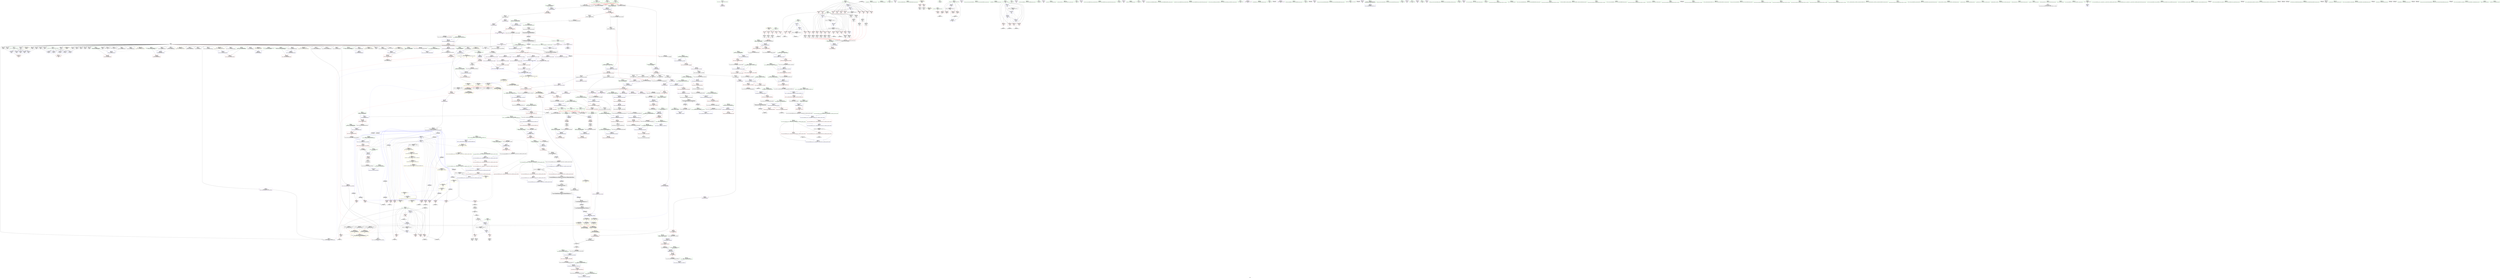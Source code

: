digraph "SVFG" {
	label="SVFG";

	Node0x55d24a1cab40 [shape=record,color=grey,label="{NodeID: 0\nNullPtr|{|<s40>78}}"];
	Node0x55d24a1cab40 -> Node0x55d24a2167f0[style=solid];
	Node0x55d24a1cab40 -> Node0x55d24a2168f0[style=solid];
	Node0x55d24a1cab40 -> Node0x55d24a2169c0[style=solid];
	Node0x55d24a1cab40 -> Node0x55d24a216a90[style=solid];
	Node0x55d24a1cab40 -> Node0x55d24a216b60[style=solid];
	Node0x55d24a1cab40 -> Node0x55d24a216c30[style=solid];
	Node0x55d24a1cab40 -> Node0x55d24a216d00[style=solid];
	Node0x55d24a1cab40 -> Node0x55d24a216dd0[style=solid];
	Node0x55d24a1cab40 -> Node0x55d24a216ea0[style=solid];
	Node0x55d24a1cab40 -> Node0x55d24a216f70[style=solid];
	Node0x55d24a1cab40 -> Node0x55d24a217040[style=solid];
	Node0x55d24a1cab40 -> Node0x55d24a217110[style=solid];
	Node0x55d24a1cab40 -> Node0x55d24a2171e0[style=solid];
	Node0x55d24a1cab40 -> Node0x55d24a2172b0[style=solid];
	Node0x55d24a1cab40 -> Node0x55d24a2110a0[style=solid];
	Node0x55d24a1cab40 -> Node0x55d24a211170[style=solid];
	Node0x55d24a1cab40 -> Node0x55d24a211240[style=solid];
	Node0x55d24a1cab40 -> Node0x55d24a211310[style=solid];
	Node0x55d24a1cab40 -> Node0x55d24a2113e0[style=solid];
	Node0x55d24a1cab40 -> Node0x55d24a2114b0[style=solid];
	Node0x55d24a1cab40 -> Node0x55d24a211580[style=solid];
	Node0x55d24a1cab40 -> Node0x55d24a211650[style=solid];
	Node0x55d24a1cab40 -> Node0x55d24a211720[style=solid];
	Node0x55d24a1cab40 -> Node0x55d24a2117f0[style=solid];
	Node0x55d24a1cab40 -> Node0x55d24a2118c0[style=solid];
	Node0x55d24a1cab40 -> Node0x55d24a211990[style=solid];
	Node0x55d24a1cab40 -> Node0x55d24a211a60[style=solid];
	Node0x55d24a1cab40 -> Node0x55d24a211b30[style=solid];
	Node0x55d24a1cab40 -> Node0x55d24a211c00[style=solid];
	Node0x55d24a1cab40 -> Node0x55d24a211cd0[style=solid];
	Node0x55d24a1cab40 -> Node0x55d24a211da0[style=solid];
	Node0x55d24a1cab40 -> Node0x55d24a211e70[style=solid];
	Node0x55d24a1cab40 -> Node0x55d24a211f40[style=solid];
	Node0x55d24a1cab40 -> Node0x55d24a212010[style=solid];
	Node0x55d24a1cab40 -> Node0x55d24a22bdd0[style=solid];
	Node0x55d24a1cab40 -> Node0x55d24a22edf0[style=solid];
	Node0x55d24a1cab40 -> Node0x55d24a22eec0[style=solid];
	Node0x55d24a1cab40 -> Node0x55d24a22ef90[style=solid];
	Node0x55d24a1cab40 -> Node0x55d24a245e40[style=solid];
	Node0x55d24a1cab40 -> Node0x55d24a248ce0[style=solid];
	Node0x55d24a1cab40:s40 -> Node0x55d24a2d32d0[style=solid,color=red];
	Node0x55d24a21a370 [shape=record,color=red,label="{NodeID: 443\n847\<--844\nthis1\<--this.addr\n_ZNK9__gnu_cxx13new_allocatorIiE8max_sizeEv\n}"];
	Node0x55d24a2d32d0 [shape=record,color=black,label="{NodeID: 1384\n813 = PHI(3, )\n2nd arg _ZN9__gnu_cxx13new_allocatorIiE8allocateEmPKv }"];
	Node0x55d24a2d32d0 -> Node0x55d24a22fd60[style=solid];
	Node0x55d24a21d8c0 [shape=record,color=purple,label="{NodeID: 277\n45\<--4\n\<--_ZStL8__ioinit\n__cxx_global_var_init\n}"];
	Node0x55d24a20e2b0 [shape=record,color=green,label="{NodeID: 111\n745\<--746\nthis.addr\<--this.addr_field_insensitive\n_ZNSaIiEC2ERKS_\n}"];
	Node0x55d24a20e2b0 -> Node0x55d24a219a80[style=solid];
	Node0x55d24a20e2b0 -> Node0x55d24a22f540[style=solid];
	Node0x55d24a246360 [shape=record,color=grey,label="{NodeID: 886\n269 = Binary(268, 116, )\n}"];
	Node0x55d24a246360 -> Node0x55d24a22cf10[style=solid];
	Node0x55d24a22faf0 [shape=record,color=blue,label="{NodeID: 554\n799\<--796\n__n.addr\<--__n\n_ZNSt16allocator_traitsISaIiEE8allocateERS0_m\n}"];
	Node0x55d24a22faf0 -> Node0x55d24a21a030[style=dashed];
	Node0x55d24a2176c0 [shape=record,color=red,label="{NodeID: 388\n255\<--254\n\<--call50\nmain\n}"];
	Node0x55d24a2176c0 -> Node0x55d24a247ae0[style=solid];
	Node0x55d24a2ceb90 [shape=record,color=black,label="{NodeID: 1329\n221 = PHI(483, )\n}"];
	Node0x55d24a2ceb90 -> Node0x55d24a217450[style=solid];
	Node0x55d24a212930 [shape=record,color=black,label="{NodeID: 222\n205\<--203\nconv31\<--cmp30\nmain\n}"];
	Node0x55d24a212930 -> Node0x55d24a246ee0[style=solid];
	Node0x55d24a20ec60 [shape=record,color=green,label="{NodeID: 56\n126\<--127\n_ZNSaIiEC2Ev\<--_ZNSaIiEC2Ev_field_insensitive\n}"];
	Node0x55d24a22ce40 [shape=record,color=blue,label="{NodeID: 499\n94\<--262\nto\<--\nmain\n}"];
	Node0x55d24a22ce40 -> Node0x55d24a27d4e0[style=dashed];
	Node0x55d24a2206d0 [shape=record,color=purple,label="{NodeID: 333\n728\<--726\nadd.ptr\<--\n_ZNSt12_Vector_baseIiSaIiEE17_M_create_storageEm\n}"];
	Node0x55d24a2206d0 -> Node0x55d24a22f3a0[style=solid];
	Node0x55d24a215e40 [shape=record,color=green,label="{NodeID: 167\n1063\<--1064\n_ZdlPv\<--_ZdlPv_field_insensitive\n}"];
	Node0x55d24a1e4090 [shape=record,color=green,label="{NodeID: 1\n7\<--1\n__dso_handle\<--dummyObj\nGlob }"];
	Node0x55d24a21a440 [shape=record,color=red,label="{NodeID: 444\n866\<--857\n\<--__first.addr\n_ZSt27__uninitialized_default_n_aIPimiET_S1_T0_RSaIT1_E\n|{<s0>82}}"];
	Node0x55d24a21a440:s0 -> Node0x55d24a2d2230[style=solid,color=red];
	Node0x55d24a2d3410 [shape=record,color=black,label="{NodeID: 1385\n843 = PHI(823, )\n0th arg _ZNK9__gnu_cxx13new_allocatorIiE8max_sizeEv }"];
	Node0x55d24a2d3410 -> Node0x55d24a22fe30[style=solid];
	Node0x55d24a21d990 [shape=record,color=purple,label="{NodeID: 278\n103\<--8\n\<--.str\nmain\n}"];
	Node0x55d24a20e380 [shape=record,color=green,label="{NodeID: 112\n747\<--748\n__a.addr\<--__a.addr_field_insensitive\n_ZNSaIiEC2ERKS_\n}"];
	Node0x55d24a20e380 -> Node0x55d24a219b50[style=solid];
	Node0x55d24a20e380 -> Node0x55d24a22f610[style=solid];
	Node0x55d24a246460 [shape=record,color=grey,label="{NodeID: 887\n660 = Binary(659, 661, )\n|{<s0>69}}"];
	Node0x55d24a246460:s0 -> Node0x55d24a2d0bd0[style=solid,color=red];
	Node0x55d24a22fbc0 [shape=record,color=blue,label="{NodeID: 555\n814\<--811\nthis.addr\<--this\n_ZN9__gnu_cxx13new_allocatorIiE8allocateEmPKv\n}"];
	Node0x55d24a22fbc0 -> Node0x55d24a21a100[style=dashed];
	Node0x55d24a217790 [shape=record,color=red,label="{NodeID: 389\n259\<--258\n\<--call52\nmain\n}"];
	Node0x55d24a217790 -> Node0x55d24a247ae0[style=solid];
	Node0x55d24a2cecd0 [shape=record,color=black,label="{NodeID: 1330\n254 = PHI(483, )\n}"];
	Node0x55d24a2cecd0 -> Node0x55d24a2176c0[style=solid];
	Node0x55d24a212a00 [shape=record,color=black,label="{NodeID: 223\n207\<--206\ntobool\<--\nmain\n}"];
	Node0x55d24a20ed60 [shape=record,color=green,label="{NodeID: 57\n129\<--130\n_ZNSt6vectorIiSaIiEEC2EmRKS0_\<--_ZNSt6vectorIiSaIiEEC2EmRKS0__field_insensitive\n}"];
	Node0x55d24a22cf10 [shape=record,color=blue,label="{NodeID: 500\n98\<--269\ni24\<--inc58\nmain\n}"];
	Node0x55d24a22cf10 -> Node0x55d24a222750[style=dashed];
	Node0x55d24a22cf10 -> Node0x55d24a222820[style=dashed];
	Node0x55d24a22cf10 -> Node0x55d24a2228f0[style=dashed];
	Node0x55d24a22cf10 -> Node0x55d24a2229c0[style=dashed];
	Node0x55d24a22cf10 -> Node0x55d24a222a90[style=dashed];
	Node0x55d24a22cf10 -> Node0x55d24a222b60[style=dashed];
	Node0x55d24a22cf10 -> Node0x55d24a222c30[style=dashed];
	Node0x55d24a22cf10 -> Node0x55d24a222d00[style=dashed];
	Node0x55d24a22cf10 -> Node0x55d24a222dd0[style=dashed];
	Node0x55d24a22cf10 -> Node0x55d24a222ea0[style=dashed];
	Node0x55d24a22cf10 -> Node0x55d24a22ca30[style=dashed];
	Node0x55d24a22cf10 -> Node0x55d24a22cf10[style=dashed];
	Node0x55d24a22cf10 -> Node0x55d24a2725e0[style=dashed];
	Node0x55d24a2207a0 [shape=record,color=red,label="{NodeID: 334\n102\<--12\n\<--stdin\nmain\n}"];
	Node0x55d24a2207a0 -> Node0x55d24a2122b0[style=solid];
	Node0x55d24a215f40 [shape=record,color=green,label="{NodeID: 168\n1072\<--1073\n__first.addr\<--__first.addr_field_insensitive\n_ZSt8_DestroyIPiiEvT_S1_RSaIT0_E\n}"];
	Node0x55d24a215f40 -> Node0x55d24a22b8c0[style=solid];
	Node0x55d24a215f40 -> Node0x55d24a231830[style=solid];
	Node0x55d24a1fab50 [shape=record,color=green,label="{NodeID: 2\n8\<--1\n.str\<--dummyObj\nGlob }"];
	Node0x55d24a2707e0 [shape=record,color=black,label="{NodeID: 943\nMR_8V_3 = PHI(MR_8V_4, MR_8V_2, )\npts\{69 \}\n}"];
	Node0x55d24a2707e0 -> Node0x55d24a220a10[style=dashed];
	Node0x55d24a2707e0 -> Node0x55d24a220ae0[style=dashed];
	Node0x55d24a2707e0 -> Node0x55d24a220bb0[style=dashed];
	Node0x55d24a2707e0 -> Node0x55d24a220c80[style=dashed];
	Node0x55d24a2707e0 -> Node0x55d24a22d730[style=dashed];
	Node0x55d24a21a510 [shape=record,color=red,label="{NodeID: 445\n867\<--859\n\<--__n.addr\n_ZSt27__uninitialized_default_n_aIPimiET_S1_T0_RSaIT1_E\n|{<s0>82}}"];
	Node0x55d24a21a510:s0 -> Node0x55d24a2d2340[style=solid,color=red];
	Node0x55d24a2d3550 [shape=record,color=black,label="{NodeID: 1386\n771 = PHI(710, )\n0th arg _ZNSt12_Vector_baseIiSaIiEE11_M_allocateEm }"];
	Node0x55d24a2d3550 -> Node0x55d24a22f880[style=solid];
	Node0x55d24a21da60 [shape=record,color=purple,label="{NodeID: 279\n104\<--10\n\<--.str.1\nmain\n}"];
	Node0x55d24a20e450 [shape=record,color=green,label="{NodeID: 113\n756\<--757\n_ZN9__gnu_cxx13new_allocatorIiEC2ERKS1_\<--_ZN9__gnu_cxx13new_allocatorIiEC2ERKS1__field_insensitive\n}"];
	Node0x55d24a284490 [shape=record,color=yellow,style=double,label="{NodeID: 1054\n2V_1 = ENCHI(MR_2V_0)\npts\{1 \}\nFun[main]}"];
	Node0x55d24a284490 -> Node0x55d24a2207a0[style=dashed];
	Node0x55d24a284490 -> Node0x55d24a220870[style=dashed];
	Node0x55d24a2465e0 [shape=record,color=grey,label="{NodeID: 888\n659 = Binary(657, 658, )\n}"];
	Node0x55d24a2465e0 -> Node0x55d24a246460[style=solid];
	Node0x55d24a22fc90 [shape=record,color=blue,label="{NodeID: 556\n816\<--812\n__n.addr\<--__n\n_ZN9__gnu_cxx13new_allocatorIiE8allocateEmPKv\n}"];
	Node0x55d24a22fc90 -> Node0x55d24a21a1d0[style=dashed];
	Node0x55d24a22fc90 -> Node0x55d24a21a2a0[style=dashed];
	Node0x55d24a217860 [shape=record,color=red,label="{NodeID: 390\n284\<--283\n\<--call67\nmain\n}"];
	Node0x55d24a217860 -> Node0x55d24a247960[style=solid];
	Node0x55d24a2cee10 [shape=record,color=black,label="{NodeID: 1331\n258 = PHI(483, )\n}"];
	Node0x55d24a2cee10 -> Node0x55d24a217790[style=solid];
	Node0x55d24a212ad0 [shape=record,color=black,label="{NodeID: 224\n208\<--206\nconv32\<--\nmain\n}"];
	Node0x55d24a212ad0 -> Node0x55d24a246ee0[style=solid];
	Node0x55d24a20ee60 [shape=record,color=green,label="{NodeID: 58\n132\<--133\n_ZNSaIiED2Ev\<--_ZNSaIiED2Ev_field_insensitive\n}"];
	Node0x55d24a22cfe0 [shape=record,color=blue,label="{NodeID: 501\n86\<--190\nres\<--\nmain\n}"];
	Node0x55d24a22cfe0 -> Node0x55d24a2217e0[style=dashed];
	Node0x55d24a22cfe0 -> Node0x55d24a2218b0[style=dashed];
	Node0x55d24a22cfe0 -> Node0x55d24a2711e0[style=dashed];
	Node0x55d24a220870 [shape=record,color=red,label="{NodeID: 335\n108\<--17\n\<--stdout\nmain\n}"];
	Node0x55d24a220870 -> Node0x55d24a212380[style=solid];
	Node0x55d24a216010 [shape=record,color=green,label="{NodeID: 169\n1074\<--1075\n__last.addr\<--__last.addr_field_insensitive\n_ZSt8_DestroyIPiiEvT_S1_RSaIT0_E\n}"];
	Node0x55d24a216010 -> Node0x55d24a22b990[style=solid];
	Node0x55d24a216010 -> Node0x55d24a231900[style=solid];
	Node0x55d24a1fabe0 [shape=record,color=green,label="{NodeID: 3\n10\<--1\n.str.1\<--dummyObj\nGlob }"];
	Node0x55d24a270ce0 [shape=record,color=black,label="{NodeID: 944\nMR_16V_2 = PHI(MR_16V_4, MR_16V_1, )\npts\{85 \}\n}"];
	Node0x55d24a270ce0 -> Node0x55d24a22c070[style=dashed];
	Node0x55d24a21a5e0 [shape=record,color=red,label="{NodeID: 446\n877\<--874\nthis1\<--this.addr\n_ZNSt12_Vector_baseIiSaIiEE19_M_get_Tp_allocatorEv\n}"];
	Node0x55d24a21a5e0 -> Node0x55d24a220390[style=solid];
	Node0x55d24a2d3690 [shape=record,color=black,label="{NodeID: 1387\n772 = PHI(711, )\n1st arg _ZNSt12_Vector_baseIiSaIiEE11_M_allocateEm }"];
	Node0x55d24a2d3690 -> Node0x55d24a22f950[style=solid];
	Node0x55d24a21db30 [shape=record,color=purple,label="{NodeID: 280\n109\<--13\n\<--.str.2\nmain\n}"];
	Node0x55d24a2130c0 [shape=record,color=green,label="{NodeID: 114\n762\<--763\nthis.addr\<--this.addr_field_insensitive\n_ZN9__gnu_cxx13new_allocatorIiEC2ERKS1_\n}"];
	Node0x55d24a2130c0 -> Node0x55d24a219c20[style=solid];
	Node0x55d24a2130c0 -> Node0x55d24a22f6e0[style=solid];
	Node0x55d24a246760 [shape=record,color=grey,label="{NodeID: 889\n294 = Binary(293, 292, )\n}"];
	Node0x55d24a246760 -> Node0x55d24a22d0b0[style=solid];
	Node0x55d24a22fd60 [shape=record,color=blue,label="{NodeID: 557\n818\<--813\n.addr\<--\n_ZN9__gnu_cxx13new_allocatorIiE8allocateEmPKv\n}"];
	Node0x55d24a217930 [shape=record,color=red,label="{NodeID: 391\n291\<--290\n\<--call71\nmain\n}"];
	Node0x55d24a217930 -> Node0x55d24a2468e0[style=solid];
	Node0x55d24a2cef50 [shape=record,color=black,label="{NodeID: 1332\n283 = PHI(483, )\n}"];
	Node0x55d24a2cef50 -> Node0x55d24a217860[style=solid];
	Node0x55d24a212ba0 [shape=record,color=black,label="{NodeID: 225\n211\<--210\nfrombool\<--tobool33\nmain\n}"];
	Node0x55d24a212ba0 -> Node0x55d24a22cb00[style=solid];
	Node0x55d24a20ef60 [shape=record,color=green,label="{NodeID: 59\n148\<--149\n_ZNSt6vectorIiSaIiEEixEm\<--_ZNSt6vectorIiSaIiEEixEm_field_insensitive\n}"];
	Node0x55d24a22d0b0 [shape=record,color=blue,label="{NodeID: 502\n92\<--294\npoints\<--add\nmain\n}"];
	Node0x55d24a22d0b0 -> Node0x55d24a221980[style=dashed];
	Node0x55d24a22d0b0 -> Node0x55d24a221a50[style=dashed];
	Node0x55d24a22d0b0 -> Node0x55d24a221b20[style=dashed];
	Node0x55d24a22d0b0 -> Node0x55d24a221bf0[style=dashed];
	Node0x55d24a22d0b0 -> Node0x55d24a221cc0[style=dashed];
	Node0x55d24a22d0b0 -> Node0x55d24a221d90[style=dashed];
	Node0x55d24a22d0b0 -> Node0x55d24a22d0b0[style=dashed];
	Node0x55d24a22d0b0 -> Node0x55d24a22d320[style=dashed];
	Node0x55d24a22d0b0 -> Node0x55d24a2716e0[style=dashed];
	Node0x55d24a220940 [shape=record,color=red,label="{NodeID: 336\n119\<--66\n\<--testCount\nmain\n}"];
	Node0x55d24a220940 -> Node0x55d24a248b60[style=solid];
	Node0x55d24a2160e0 [shape=record,color=green,label="{NodeID: 170\n1076\<--1077\n.addr\<--.addr_field_insensitive\n_ZSt8_DestroyIPiiEvT_S1_RSaIT0_E\n}"];
	Node0x55d24a2160e0 -> Node0x55d24a2319d0[style=solid];
	Node0x55d24a1fb2a0 [shape=record,color=green,label="{NodeID: 4\n12\<--1\nstdin\<--dummyObj\nGlob }"];
	Node0x55d24a2711e0 [shape=record,color=black,label="{NodeID: 945\nMR_18V_2 = PHI(MR_18V_6, MR_18V_1, )\npts\{87 \}\n}"];
	Node0x55d24a2711e0 -> Node0x55d24a22c6f0[style=dashed];
	Node0x55d24a21a6b0 [shape=record,color=red,label="{NodeID: 447\n893\<--884\n\<--__first.addr\n_ZSt25__uninitialized_default_nIPimET_S1_T0_\n|{<s0>83}}"];
	Node0x55d24a21a6b0:s0 -> Node0x55d24a2d06a0[style=solid,color=red];
	Node0x55d24a2d37d0 [shape=record,color=black,label="{NodeID: 1388\n873 = PHI(534, 628, )\n0th arg _ZNSt12_Vector_baseIiSaIiEE19_M_get_Tp_allocatorEv }"];
	Node0x55d24a2d37d0 -> Node0x55d24a230170[style=solid];
	Node0x55d24a21dc00 [shape=record,color=purple,label="{NodeID: 281\n110\<--15\n\<--.str.3\nmain\n}"];
	Node0x55d24a213190 [shape=record,color=green,label="{NodeID: 115\n764\<--765\n.addr\<--.addr_field_insensitive\n_ZN9__gnu_cxx13new_allocatorIiEC2ERKS1_\n}"];
	Node0x55d24a213190 -> Node0x55d24a22f7b0[style=solid];
	Node0x55d24a284680 [shape=record,color=yellow,style=double,label="{NodeID: 1056\n6V_1 = ENCHI(MR_6V_0)\npts\{67 \}\nFun[main]}"];
	Node0x55d24a284680 -> Node0x55d24a220940[style=dashed];
	Node0x55d24a2468e0 [shape=record,color=grey,label="{NodeID: 890\n292 = Binary(204, 291, )\n}"];
	Node0x55d24a2468e0 -> Node0x55d24a246760[style=solid];
	Node0x55d24a22fe30 [shape=record,color=blue,label="{NodeID: 558\n844\<--843\nthis.addr\<--this\n_ZNK9__gnu_cxx13new_allocatorIiE8max_sizeEv\n}"];
	Node0x55d24a22fe30 -> Node0x55d24a21a370[style=dashed];
	Node0x55d24a217a00 [shape=record,color=red,label="{NodeID: 392\n307\<--306\n\<--call77\nmain\n}"];
	Node0x55d24a217a00 -> Node0x55d24a247f60[style=solid];
	Node0x55d24a2cf090 [shape=record,color=black,label="{NodeID: 1333\n290 = PHI(483, )\n}"];
	Node0x55d24a2cf090 -> Node0x55d24a217930[style=solid];
	Node0x55d24a212c70 [shape=record,color=black,label="{NodeID: 226\n214\<--213\nconv34\<--\nmain\n|{<s0>23}}"];
	Node0x55d24a212c70:s0 -> Node0x55d24a2d8340[style=solid,color=red];
	Node0x55d24a20f060 [shape=record,color=green,label="{NodeID: 60\n317\<--318\n__assert_fail\<--__assert_fail_field_insensitive\n}"];
	Node0x55d24a22d180 [shape=record,color=blue,label="{NodeID: 503\n298\<--204\ncall73\<--\nmain\n}"];
	Node0x55d24a22d180 -> Node0x55d24a222f70[style=dashed];
	Node0x55d24a22d180 -> Node0x55d24a217380[style=dashed];
	Node0x55d24a22d180 -> Node0x55d24a217450[style=dashed];
	Node0x55d24a22d180 -> Node0x55d24a217520[style=dashed];
	Node0x55d24a22d180 -> Node0x55d24a2175f0[style=dashed];
	Node0x55d24a22d180 -> Node0x55d24a2176c0[style=dashed];
	Node0x55d24a22d180 -> Node0x55d24a217790[style=dashed];
	Node0x55d24a22d180 -> Node0x55d24a217860[style=dashed];
	Node0x55d24a22d180 -> Node0x55d24a217930[style=dashed];
	Node0x55d24a22d180 -> Node0x55d24a217a00[style=dashed];
	Node0x55d24a22d180 -> Node0x55d24a217ad0[style=dashed];
	Node0x55d24a22d180 -> Node0x55d24a22d180[style=dashed];
	Node0x55d24a22d180 -> Node0x55d24a22d3f0[style=dashed];
	Node0x55d24a22d180 -> Node0x55d24a272ae0[style=dashed];
	Node0x55d24a220a10 [shape=record,color=red,label="{NodeID: 337\n118\<--68\n\<--testNumber\nmain\n}"];
	Node0x55d24a220a10 -> Node0x55d24a248b60[style=solid];
	Node0x55d24a2161b0 [shape=record,color=green,label="{NodeID: 171\n1084\<--1085\n_ZSt8_DestroyIPiEvT_S1_\<--_ZSt8_DestroyIPiEvT_S1__field_insensitive\n}"];
	Node0x55d24a1fb330 [shape=record,color=green,label="{NodeID: 5\n13\<--1\n.str.2\<--dummyObj\nGlob }"];
	Node0x55d24a2716e0 [shape=record,color=black,label="{NodeID: 946\nMR_20V_2 = PHI(MR_20V_5, MR_20V_1, )\npts\{93 \}\n}"];
	Node0x55d24a2716e0 -> Node0x55d24a22c7c0[style=dashed];
	Node0x55d24a21a780 [shape=record,color=red,label="{NodeID: 448\n894\<--886\n\<--__n.addr\n_ZSt25__uninitialized_default_nIPimET_S1_T0_\n|{<s0>83}}"];
	Node0x55d24a21a780:s0 -> Node0x55d24a2d0810[style=solid,color=red];
	Node0x55d24a2d39e0 [shape=record,color=black,label="{NodeID: 1389\n941 = PHI(931, )\n0th arg _ZSt10__fill_n_aIPimiEN9__gnu_cxx11__enable_ifIXsr11__is_scalarIT1_EE7__valueET_E6__typeES4_T0_RKS3_ }"];
	Node0x55d24a2d39e0 -> Node0x55d24a230990[style=solid];
	Node0x55d24a21dcd0 [shape=record,color=purple,label="{NodeID: 282\n312\<--19\n\<--.str.4\nmain\n}"];
	Node0x55d24a213260 [shape=record,color=green,label="{NodeID: 116\n773\<--774\nthis.addr\<--this.addr_field_insensitive\n_ZNSt12_Vector_baseIiSaIiEE11_M_allocateEm\n}"];
	Node0x55d24a213260 -> Node0x55d24a219cf0[style=solid];
	Node0x55d24a213260 -> Node0x55d24a22f880[style=solid];
	Node0x55d24a246a60 [shape=record,color=grey,label="{NodeID: 891\n301 = Binary(300, 116, )\n}"];
	Node0x55d24a246a60 -> Node0x55d24a22d250[style=solid];
	Node0x55d24a22ff00 [shape=record,color=blue,label="{NodeID: 559\n857\<--854\n__first.addr\<--__first\n_ZSt27__uninitialized_default_n_aIPimiET_S1_T0_RSaIT1_E\n}"];
	Node0x55d24a22ff00 -> Node0x55d24a21a440[style=dashed];
	Node0x55d24a217ad0 [shape=record,color=red,label="{NodeID: 393\n324\<--323\n\<--call80\nmain\n}"];
	Node0x55d24a217ad0 -> Node0x55d24a247c60[style=solid];
	Node0x55d24a2cf1d0 [shape=record,color=black,label="{NodeID: 1334\n298 = PHI(483, )\n}"];
	Node0x55d24a2cf1d0 -> Node0x55d24a22d180[style=solid];
	Node0x55d24a212d40 [shape=record,color=black,label="{NodeID: 227\n220\<--219\nconv37\<--\nmain\n|{<s0>24}}"];
	Node0x55d24a212d40:s0 -> Node0x55d24a2d8340[style=solid,color=red];
	Node0x55d24a20f160 [shape=record,color=green,label="{NodeID: 61\n352\<--353\n_ZStlsISt11char_traitsIcEERSt13basic_ostreamIcT_ES5_PKc\<--_ZStlsISt11char_traitsIcEERSt13basic_ostreamIcT_ES5_PKc_field_insensitive\n}"];
	Node0x55d24a22d250 [shape=record,color=blue,label="{NodeID: 504\n86\<--301\nres\<--inc74\nmain\n}"];
	Node0x55d24a22d250 -> Node0x55d24a221640[style=dashed];
	Node0x55d24a22d250 -> Node0x55d24a221710[style=dashed];
	Node0x55d24a22d250 -> Node0x55d24a2217e0[style=dashed];
	Node0x55d24a22d250 -> Node0x55d24a2218b0[style=dashed];
	Node0x55d24a22d250 -> Node0x55d24a22cfe0[style=dashed];
	Node0x55d24a22d250 -> Node0x55d24a22d250[style=dashed];
	Node0x55d24a22d250 -> Node0x55d24a22d4c0[style=dashed];
	Node0x55d24a22d250 -> Node0x55d24a2711e0[style=dashed];
	Node0x55d24a220ae0 [shape=record,color=red,label="{NodeID: 338\n354\<--68\n\<--testNumber\nmain\n}"];
	Node0x55d24a2162b0 [shape=record,color=green,label="{NodeID: 172\n1090\<--1091\n__first.addr\<--__first.addr_field_insensitive\n_ZSt8_DestroyIPiEvT_S1_\n}"];
	Node0x55d24a2162b0 -> Node0x55d24a22ba60[style=solid];
	Node0x55d24a2162b0 -> Node0x55d24a231aa0[style=solid];
	Node0x55d24a1fb3c0 [shape=record,color=green,label="{NodeID: 6\n15\<--1\n.str.3\<--dummyObj\nGlob }"];
	Node0x55d24a271be0 [shape=record,color=black,label="{NodeID: 947\nMR_22V_2 = PHI(MR_22V_11, MR_22V_1, )\npts\{95 \}\n}"];
	Node0x55d24a271be0 -> Node0x55d24a22c890[style=dashed];
	Node0x55d24a21a850 [shape=record,color=red,label="{NodeID: 449\n910\<--902\n\<--__first.addr\n_ZNSt27__uninitialized_default_n_1ILb1EE18__uninit_default_nIPimEET_S3_T0_\n|{<s0>84}}"];
	Node0x55d24a21a850:s0 -> Node0x55d24a2d6e90[style=solid,color=red];
	Node0x55d24a2d3af0 [shape=record,color=black,label="{NodeID: 1390\n942 = PHI(934, )\n1st arg _ZSt10__fill_n_aIPimiEN9__gnu_cxx11__enable_ifIXsr11__is_scalarIT1_EE7__valueET_E6__typeES4_T0_RKS3_ }"];
	Node0x55d24a2d3af0 -> Node0x55d24a230a60[style=solid];
	Node0x55d24a21dda0 [shape=record,color=purple,label="{NodeID: 283\n313\<--21\n\<--.str.5\nmain\n}"];
	Node0x55d24a213330 [shape=record,color=green,label="{NodeID: 117\n775\<--776\n__n.addr\<--__n.addr_field_insensitive\n_ZNSt12_Vector_baseIiSaIiEE11_M_allocateEm\n}"];
	Node0x55d24a213330 -> Node0x55d24a219dc0[style=solid];
	Node0x55d24a213330 -> Node0x55d24a219e90[style=solid];
	Node0x55d24a213330 -> Node0x55d24a22f950[style=solid];
	Node0x55d24a284840 [shape=record,color=yellow,style=double,label="{NodeID: 1058\n10V_1 = ENCHI(MR_10V_0)\npts\{71 \}\nFun[main]}"];
	Node0x55d24a284840 -> Node0x55d24a220d50[style=dashed];
	Node0x55d24a284840 -> Node0x55d24a220e20[style=dashed];
	Node0x55d24a284840 -> Node0x55d24a220ef0[style=dashed];
	Node0x55d24a284840 -> Node0x55d24a220fc0[style=dashed];
	Node0x55d24a284840 -> Node0x55d24a221090[style=dashed];
	Node0x55d24a246be0 [shape=record,color=grey,label="{NodeID: 892\n835 = Binary(834, 661, )\n}"];
	Node0x55d24a22ffd0 [shape=record,color=blue,label="{NodeID: 560\n859\<--855\n__n.addr\<--__n\n_ZSt27__uninitialized_default_n_aIPimiET_S1_T0_RSaIT1_E\n}"];
	Node0x55d24a22ffd0 -> Node0x55d24a21a510[style=dashed];
	Node0x55d24a217ba0 [shape=record,color=red,label="{NodeID: 394\n418\<--415\nthis1\<--this.addr\n_ZNSaIiEC2Ev\n}"];
	Node0x55d24a217ba0 -> Node0x55d24a21b9e0[style=solid];
	Node0x55d24a2cf310 [shape=record,color=black,label="{NodeID: 1335\n306 = PHI(483, )\n}"];
	Node0x55d24a2cf310 -> Node0x55d24a217a00[style=solid];
	Node0x55d24a212e10 [shape=record,color=black,label="{NodeID: 228\n237\<--236\nconv40\<--\nmain\n|{<s0>26}}"];
	Node0x55d24a212e10:s0 -> Node0x55d24a2d8340[style=solid,color=red];
	Node0x55d24a20f260 [shape=record,color=green,label="{NodeID: 62\n356\<--357\n_ZNSolsEi\<--_ZNSolsEi_field_insensitive\n}"];
	Node0x55d24a269480 [shape=record,color=yellow,style=double,label="{NodeID: 1003\n52V_1 = ENCHI(MR_52V_0)\npts\{437 \}\nFun[_ZNSt6vectorIiSaIiEEC2EmRKS0_]}"];
	Node0x55d24a269480 -> Node0x55d24a22dc10[style=dashed];
	Node0x55d24a22d320 [shape=record,color=blue,label="{NodeID: 505\n92\<--336\npoints\<--add85\nmain\n}"];
	Node0x55d24a22d320 -> Node0x55d24a221980[style=dashed];
	Node0x55d24a22d320 -> Node0x55d24a221a50[style=dashed];
	Node0x55d24a22d320 -> Node0x55d24a221b20[style=dashed];
	Node0x55d24a22d320 -> Node0x55d24a221bf0[style=dashed];
	Node0x55d24a22d320 -> Node0x55d24a221cc0[style=dashed];
	Node0x55d24a22d320 -> Node0x55d24a221d90[style=dashed];
	Node0x55d24a22d320 -> Node0x55d24a22d0b0[style=dashed];
	Node0x55d24a22d320 -> Node0x55d24a22d320[style=dashed];
	Node0x55d24a22d320 -> Node0x55d24a2716e0[style=dashed];
	Node0x55d24a220bb0 [shape=record,color=red,label="{NodeID: 339\n379\<--68\n\<--testNumber\nmain\n}"];
	Node0x55d24a216380 [shape=record,color=green,label="{NodeID: 173\n1092\<--1093\n__last.addr\<--__last.addr_field_insensitive\n_ZSt8_DestroyIPiEvT_S1_\n}"];
	Node0x55d24a216380 -> Node0x55d24a22bb30[style=solid];
	Node0x55d24a216380 -> Node0x55d24a231b70[style=solid];
	Node0x55d24a1fb480 [shape=record,color=green,label="{NodeID: 7\n17\<--1\nstdout\<--dummyObj\nGlob }"];
	Node0x55d24a2720e0 [shape=record,color=black,label="{NodeID: 948\nMR_24V_2 = PHI(MR_24V_8, MR_24V_1, )\npts\{97 \}\n}"];
	Node0x55d24a2720e0 -> Node0x55d24a22c960[style=dashed];
	Node0x55d24a21a920 [shape=record,color=red,label="{NodeID: 450\n911\<--904\n\<--__n.addr\n_ZNSt27__uninitialized_default_n_1ILb1EE18__uninit_default_nIPimEET_S3_T0_\n|{<s0>84}}"];
	Node0x55d24a21a920:s0 -> Node0x55d24a2d6fa0[style=solid,color=red];
	Node0x55d24a2d3c00 [shape=record,color=black,label="{NodeID: 1391\n943 = PHI(935, )\n2nd arg _ZSt10__fill_n_aIPimiEN9__gnu_cxx11__enable_ifIXsr11__is_scalarIT1_EE7__valueET_E6__typeES4_T0_RKS3_ }"];
	Node0x55d24a2d3c00 -> Node0x55d24a230b30[style=solid];
	Node0x55d24a21de70 [shape=record,color=purple,label="{NodeID: 284\n329\<--21\n\<--.str.5\nmain\n}"];
	Node0x55d24a213400 [shape=record,color=green,label="{NodeID: 118\n788\<--789\n_ZNSt16allocator_traitsISaIiEE8allocateERS0_m\<--_ZNSt16allocator_traitsISaIiEE8allocateERS0_m_field_insensitive\n}"];
	Node0x55d24a284920 [shape=record,color=yellow,style=double,label="{NodeID: 1059\n12V_1 = ENCHI(MR_12V_0)\npts\{77 \}\nFun[main]}"];
	Node0x55d24a284920 -> Node0x55d24a22c210[style=dashed];
	Node0x55d24a284920 -> Node0x55d24a22c3b0[style=dashed];
	Node0x55d24a284920 -> Node0x55d24a22c550[style=dashed];
	Node0x55d24a284920 -> Node0x55d24a22cca0[style=dashed];
	Node0x55d24a284920 -> Node0x55d24a22d590[style=dashed];
	Node0x55d24a246d60 [shape=record,color=grey,label="{NodeID: 893\n157 = Binary(156, 116, )\n}"];
	Node0x55d24a246d60 -> Node0x55d24a22c140[style=solid];
	Node0x55d24a2300a0 [shape=record,color=blue,label="{NodeID: 561\n861\<--856\n.addr\<--\n_ZSt27__uninitialized_default_n_aIPimiET_S1_T0_RSaIT1_E\n}"];
	Node0x55d24a217c70 [shape=record,color=red,label="{NodeID: 395\n441\<--428\nthis1\<--this.addr\n_ZNSt6vectorIiSaIiEEC2EmRKS0_\n|{|<s2>56}}"];
	Node0x55d24a217c70 -> Node0x55d24a21bab0[style=solid];
	Node0x55d24a217c70 -> Node0x55d24a21bb80[style=solid];
	Node0x55d24a217c70:s2 -> Node0x55d24a2d2010[style=solid,color=red];
	Node0x55d24a2cf450 [shape=record,color=black,label="{NodeID: 1336\n323 = PHI(483, )\n}"];
	Node0x55d24a2cf450 -> Node0x55d24a217ad0[style=solid];
	Node0x55d24a212ee0 [shape=record,color=black,label="{NodeID: 229\n243\<--242\nconv44\<--\nmain\n|{<s0>27}}"];
	Node0x55d24a212ee0:s0 -> Node0x55d24a2d8340[style=solid,color=red];
	Node0x55d24a20f360 [shape=record,color=green,label="{NodeID: 63\n363\<--364\n_ZSt4endlIcSt11char_traitsIcEERSt13basic_ostreamIT_T0_ES6_\<--_ZSt4endlIcSt11char_traitsIcEERSt13basic_ostreamIT_T0_ES6__field_insensitive\n}"];
	Node0x55d24a269560 [shape=record,color=yellow,style=double,label="{NodeID: 1004\n28V_1 = ENCHI(MR_28V_0)\npts\{837 \}\nFun[_ZNSt6vectorIiSaIiEEC2EmRKS0_]|{<s0>56}}"];
	Node0x55d24a269560:s0 -> Node0x55d24a282280[style=dashed,color=red];
	Node0x55d24a22d3f0 [shape=record,color=blue,label="{NodeID: 506\n340\<--116\ncall87\<--\nmain\n}"];
	Node0x55d24a22d3f0 -> Node0x55d24a222f70[style=dashed];
	Node0x55d24a22d3f0 -> Node0x55d24a217380[style=dashed];
	Node0x55d24a22d3f0 -> Node0x55d24a217450[style=dashed];
	Node0x55d24a22d3f0 -> Node0x55d24a217520[style=dashed];
	Node0x55d24a22d3f0 -> Node0x55d24a2175f0[style=dashed];
	Node0x55d24a22d3f0 -> Node0x55d24a2176c0[style=dashed];
	Node0x55d24a22d3f0 -> Node0x55d24a217790[style=dashed];
	Node0x55d24a22d3f0 -> Node0x55d24a217860[style=dashed];
	Node0x55d24a22d3f0 -> Node0x55d24a217930[style=dashed];
	Node0x55d24a22d3f0 -> Node0x55d24a217a00[style=dashed];
	Node0x55d24a22d3f0 -> Node0x55d24a217ad0[style=dashed];
	Node0x55d24a22d3f0 -> Node0x55d24a22d180[style=dashed];
	Node0x55d24a22d3f0 -> Node0x55d24a22d3f0[style=dashed];
	Node0x55d24a22d3f0 -> Node0x55d24a272ae0[style=dashed];
	Node0x55d24a220c80 [shape=record,color=red,label="{NodeID: 340\n391\<--68\n\<--testNumber\nmain\n}"];
	Node0x55d24a220c80 -> Node0x55d24a2474e0[style=solid];
	Node0x55d24a216450 [shape=record,color=green,label="{NodeID: 174\n1099\<--1100\n_ZNSt12_Destroy_auxILb1EE9__destroyIPiEEvT_S3_\<--_ZNSt12_Destroy_auxILb1EE9__destroyIPiEEvT_S3__field_insensitive\n}"];
	Node0x55d24a1fb540 [shape=record,color=green,label="{NodeID: 8\n18\<--1\n_ZSt3cin\<--dummyObj\nGlob }"];
	Node0x55d24a2725e0 [shape=record,color=black,label="{NodeID: 949\nMR_26V_2 = PHI(MR_26V_6, MR_26V_1, )\npts\{99 \}\n}"];
	Node0x55d24a2725e0 -> Node0x55d24a22ca30[style=dashed];
	Node0x55d24a21a9f0 [shape=record,color=red,label="{NodeID: 451\n930\<--921\n\<--__first.addr\n_ZSt6fill_nIPimiET_S1_T0_RKT1_\n|{<s0>85}}"];
	Node0x55d24a21a9f0:s0 -> Node0x55d24a2d2730[style=solid,color=red];
	Node0x55d24a2d3d10 [shape=record,color=black,label="{NodeID: 1392\n680 = PHI(589, )\n0th arg _ZNSt12_Vector_baseIiSaIiEE12_Vector_implC2ERKS0_ }"];
	Node0x55d24a2d3d10 -> Node0x55d24a22ec50[style=solid];
	Node0x55d24a21df40 [shape=record,color=purple,label="{NodeID: 285\n314\<--23\n\<--__PRETTY_FUNCTION__.main\nmain\n}"];
	Node0x55d24a2134d0 [shape=record,color=green,label="{NodeID: 119\n797\<--798\n__a.addr\<--__a.addr_field_insensitive\n_ZNSt16allocator_traitsISaIiEE8allocateERS0_m\n}"];
	Node0x55d24a2134d0 -> Node0x55d24a219f60[style=solid];
	Node0x55d24a2134d0 -> Node0x55d24a22fa20[style=solid];
	Node0x55d24a284a00 [shape=record,color=yellow,style=double,label="{NodeID: 1060\n14V_1 = ENCHI(MR_14V_0)\npts\{79 \}\nFun[main]}"];
	Node0x55d24a284a00 -> Node0x55d24a22c2e0[style=dashed];
	Node0x55d24a284a00 -> Node0x55d24a22c480[style=dashed];
	Node0x55d24a284a00 -> Node0x55d24a22c620[style=dashed];
	Node0x55d24a284a00 -> Node0x55d24a22cd70[style=dashed];
	Node0x55d24a284a00 -> Node0x55d24a22d660[style=dashed];
	Node0x55d24a246ee0 [shape=record,color=grey,label="{NodeID: 894\n209 = Binary(208, 205, )\n}"];
	Node0x55d24a246ee0 -> Node0x55d24a248fe0[style=solid];
	Node0x55d24a230170 [shape=record,color=blue,label="{NodeID: 562\n874\<--873\nthis.addr\<--this\n_ZNSt12_Vector_baseIiSaIiEE19_M_get_Tp_allocatorEv\n}"];
	Node0x55d24a230170 -> Node0x55d24a21a5e0[style=dashed];
	Node0x55d24a217d40 [shape=record,color=red,label="{NodeID: 396\n443\<--430\n\<--__n.addr\n_ZNSt6vectorIiSaIiEEC2EmRKS0_\n|{<s0>55}}"];
	Node0x55d24a217d40:s0 -> Node0x55d24a2d8910[style=solid,color=red];
	Node0x55d24a2cf590 [shape=record,color=black,label="{NodeID: 1337\n340 = PHI(483, )\n}"];
	Node0x55d24a2cf590 -> Node0x55d24a22d3f0[style=solid];
	Node0x55d24a212fb0 [shape=record,color=black,label="{NodeID: 230\n253\<--252\nconv49\<--\nmain\n|{<s0>28}}"];
	Node0x55d24a212fb0:s0 -> Node0x55d24a2d8340[style=solid,color=red];
	Node0x55d24a20f460 [shape=record,color=green,label="{NodeID: 64\n365\<--366\n_ZNSolsEPFRSoS_E\<--_ZNSolsEPFRSoS_E_field_insensitive\n}"];
	Node0x55d24a269640 [shape=record,color=yellow,style=double,label="{NodeID: 1005\n55V_1 = ENCHI(MR_55V_0)\npts\{730000 810000 890000 \}\nFun[_ZNSt6vectorIiSaIiEEC2EmRKS0_]|{<s0>55}}"];
	Node0x55d24a269640:s0 -> Node0x55d24a2869a0[style=dashed,color=red];
	Node0x55d24a22d4c0 [shape=record,color=blue,label="{NodeID: 507\n86\<--343\nres\<--inc88\nmain\n}"];
	Node0x55d24a22d4c0 -> Node0x55d24a221640[style=dashed];
	Node0x55d24a22d4c0 -> Node0x55d24a221710[style=dashed];
	Node0x55d24a22d4c0 -> Node0x55d24a2217e0[style=dashed];
	Node0x55d24a22d4c0 -> Node0x55d24a2218b0[style=dashed];
	Node0x55d24a22d4c0 -> Node0x55d24a22cfe0[style=dashed];
	Node0x55d24a22d4c0 -> Node0x55d24a22d250[style=dashed];
	Node0x55d24a22d4c0 -> Node0x55d24a22d4c0[style=dashed];
	Node0x55d24a22d4c0 -> Node0x55d24a2711e0[style=dashed];
	Node0x55d24a220d50 [shape=record,color=red,label="{NodeID: 341\n123\<--70\n\<--n\nmain\n}"];
	Node0x55d24a220d50 -> Node0x55d24a212450[style=solid];
	Node0x55d24a216550 [shape=record,color=green,label="{NodeID: 175\n1105\<--1106\n.addr\<--.addr_field_insensitive\n_ZNSt12_Destroy_auxILb1EE9__destroyIPiEEvT_S3_\n}"];
	Node0x55d24a216550 -> Node0x55d24a231c40[style=solid];
	Node0x55d24a1fb600 [shape=record,color=green,label="{NodeID: 9\n19\<--1\n.str.4\<--dummyObj\nGlob }"];
	Node0x55d24a272ae0 [shape=record,color=black,label="{NodeID: 950\nMR_28V_2 = PHI(MR_28V_7, MR_28V_1, )\npts\{837 \}\n|{<s0>8}}"];
	Node0x55d24a272ae0:s0 -> Node0x55d24a269560[style=dashed,color=red];
	Node0x55d24a21aac0 [shape=record,color=red,label="{NodeID: 452\n934\<--923\n\<--__n.addr\n_ZSt6fill_nIPimiET_S1_T0_RKT1_\n|{<s0>86}}"];
	Node0x55d24a21aac0:s0 -> Node0x55d24a2d3af0[style=solid,color=red];
	Node0x55d24a2d5cb0 [shape=record,color=black,label="{NodeID: 1393\n112 = PHI()\n}"];
	Node0x55d24a21e010 [shape=record,color=purple,label="{NodeID: 286\n330\<--23\n\<--__PRETTY_FUNCTION__.main\nmain\n}"];
	Node0x55d24a2135a0 [shape=record,color=green,label="{NodeID: 120\n799\<--800\n__n.addr\<--__n.addr_field_insensitive\n_ZNSt16allocator_traitsISaIiEE8allocateERS0_m\n}"];
	Node0x55d24a2135a0 -> Node0x55d24a21a030[style=solid];
	Node0x55d24a2135a0 -> Node0x55d24a22faf0[style=solid];
	Node0x55d24a247060 [shape=record,color=grey,label="{NodeID: 895\n971 = Binary(970, 972, )\n}"];
	Node0x55d24a247060 -> Node0x55d24a230e70[style=solid];
	Node0x55d24a230240 [shape=record,color=blue,label="{NodeID: 563\n884\<--882\n__first.addr\<--__first\n_ZSt25__uninitialized_default_nIPimET_S1_T0_\n}"];
	Node0x55d24a230240 -> Node0x55d24a21a6b0[style=dashed];
	Node0x55d24a217e10 [shape=record,color=red,label="{NodeID: 397\n448\<--430\n\<--__n.addr\n_ZNSt6vectorIiSaIiEEC2EmRKS0_\n|{<s0>56}}"];
	Node0x55d24a217e10:s0 -> Node0x55d24a2d2120[style=solid,color=red];
	Node0x55d24a2cf6d0 [shape=record,color=black,label="{NodeID: 1338\n787 = PHI(794, )\n}"];
	Node0x55d24a2cf6d0 -> Node0x55d24a245e40[style=solid];
	Node0x55d24a21b3a0 [shape=record,color=black,label="{NodeID: 231\n257\<--256\nconv51\<--\nmain\n|{<s0>29}}"];
	Node0x55d24a21b3a0:s0 -> Node0x55d24a2d8340[style=solid,color=red];
	Node0x55d24a20f560 [shape=record,color=green,label="{NodeID: 65\n374\<--375\n_ZNSt6vectorIiSaIiEED2Ev\<--_ZNSt6vectorIiSaIiEED2Ev_field_insensitive\n}"];
	Node0x55d24a22d590 [shape=record,color=blue,label="{NodeID: 508\n76\<--369\nexn.slot\<--\nmain\n}"];
	Node0x55d24a22d590 -> Node0x55d24a221160[style=dashed];
	Node0x55d24a220e20 [shape=record,color=red,label="{NodeID: 342\n134\<--70\n\<--n\nmain\n}"];
	Node0x55d24a220e20 -> Node0x55d24a212520[style=solid];
	Node0x55d24a216620 [shape=record,color=green,label="{NodeID: 176\n1107\<--1108\n.addr1\<--.addr1_field_insensitive\n_ZNSt12_Destroy_auxILb1EE9__destroyIPiEEvT_S3_\n}"];
	Node0x55d24a216620 -> Node0x55d24a231d10[style=solid];
	Node0x55d24a1fb6c0 [shape=record,color=green,label="{NodeID: 10\n21\<--1\n.str.5\<--dummyObj\nGlob }"];
	Node0x55d24a272fe0 [shape=record,color=black,label="{NodeID: 951\nMR_30V_2 = PHI(MR_30V_3, MR_30V_1, )\npts\{730000 \}\n|{<s0>8}}"];
	Node0x55d24a272fe0:s0 -> Node0x55d24a269640[style=dashed,color=red];
	Node0x55d24a21ab90 [shape=record,color=red,label="{NodeID: 453\n935\<--925\n\<--__value.addr\n_ZSt6fill_nIPimiET_S1_T0_RKT1_\n|{<s0>86}}"];
	Node0x55d24a21ab90:s0 -> Node0x55d24a2d3c00[style=solid,color=red];
	Node0x55d24a2d5db0 [shape=record,color=black,label="{NodeID: 1394\n150 = PHI()\n}"];
	Node0x55d24a21e0e0 [shape=record,color=purple,label="{NodeID: 287\n328\<--25\n\<--.str.6\nmain\n}"];
	Node0x55d24a213670 [shape=record,color=green,label="{NodeID: 121\n807\<--808\n_ZN9__gnu_cxx13new_allocatorIiE8allocateEmPKv\<--_ZN9__gnu_cxx13new_allocatorIiE8allocateEmPKv_field_insensitive\n}"];
	Node0x55d24a2471e0 [shape=record,color=grey,label="{NodeID: 896\n343 = Binary(342, 116, )\n}"];
	Node0x55d24a2471e0 -> Node0x55d24a22d4c0[style=solid];
	Node0x55d24a230310 [shape=record,color=blue,label="{NodeID: 564\n886\<--883\n__n.addr\<--__n\n_ZSt25__uninitialized_default_nIPimET_S1_T0_\n}"];
	Node0x55d24a230310 -> Node0x55d24a21a780[style=dashed];
	Node0x55d24a217ee0 [shape=record,color=red,label="{NodeID: 398\n444\<--432\n\<--__a.addr\n_ZNSt6vectorIiSaIiEEC2EmRKS0_\n|{<s0>55}}"];
	Node0x55d24a217ee0:s0 -> Node0x55d24a2d8a20[style=solid,color=red];
	Node0x55d24a2cf810 [shape=record,color=black,label="{NodeID: 1339\n806 = PHI(810, )\n}"];
	Node0x55d24a2cf810 -> Node0x55d24a21cc90[style=solid];
	Node0x55d24a21b430 [shape=record,color=black,label="{NodeID: 232\n273\<--272\ntobool60\<--\nmain\n}"];
	Node0x55d24a20f660 [shape=record,color=green,label="{NodeID: 66\n415\<--416\nthis.addr\<--this.addr_field_insensitive\n_ZNSaIiEC2Ev\n}"];
	Node0x55d24a20f660 -> Node0x55d24a217ba0[style=solid];
	Node0x55d24a20f660 -> Node0x55d24a22d800[style=solid];
	Node0x55d24a22d660 [shape=record,color=blue,label="{NodeID: 509\n78\<--371\nehselector.slot\<--\nmain\n}"];
	Node0x55d24a22d660 -> Node0x55d24a221230[style=dashed];
	Node0x55d24a220ef0 [shape=record,color=red,label="{NodeID: 343\n142\<--70\n\<--n\nmain\n}"];
	Node0x55d24a220ef0 -> Node0x55d24a248860[style=solid];
	Node0x55d24a2166f0 [shape=record,color=green,label="{NodeID: 177\n36\<--1112\n_GLOBAL__sub_I_MRoizner_1_0.cpp\<--_GLOBAL__sub_I_MRoizner_1_0.cpp_field_insensitive\n}"];
	Node0x55d24a2166f0 -> Node0x55d24a22bcd0[style=solid];
	Node0x55d24a1fb7c0 [shape=record,color=green,label="{NodeID: 11\n23\<--1\n__PRETTY_FUNCTION__.main\<--dummyObj\nGlob }"];
	Node0x55d24a2734e0 [shape=record,color=black,label="{NodeID: 952\nMR_32V_2 = PHI(MR_32V_3, MR_32V_1, )\npts\{810000 \}\n|{<s0>11}}"];
	Node0x55d24a2734e0:s0 -> Node0x55d24a269640[style=dashed,color=red];
	Node0x55d24a21ac60 [shape=record,color=red,label="{NodeID: 454\n967\<--944\n\<--__first.addr\n_ZSt10__fill_n_aIPimiEN9__gnu_cxx11__enable_ifIXsr11__is_scalarIT1_EE7__valueET_E6__typeES4_T0_RKS3_\n}"];
	Node0x55d24a21ac60 -> Node0x55d24a230da0[style=solid];
	Node0x55d24a2d5f10 [shape=record,color=black,label="{NodeID: 1395\n122 = PHI()\n}"];
	Node0x55d24a21e1b0 [shape=record,color=purple,label="{NodeID: 288\n350\<--28\n\<--.str.7\nmain\n}"];
	Node0x55d24a213770 [shape=record,color=green,label="{NodeID: 122\n814\<--815\nthis.addr\<--this.addr_field_insensitive\n_ZN9__gnu_cxx13new_allocatorIiE8allocateEmPKv\n}"];
	Node0x55d24a213770 -> Node0x55d24a21a100[style=solid];
	Node0x55d24a213770 -> Node0x55d24a22fbc0[style=solid];
	Node0x55d24a247360 [shape=record,color=grey,label="{NodeID: 897\n336 = Binary(335, 116, )\n}"];
	Node0x55d24a247360 -> Node0x55d24a22d320[style=solid];
	Node0x55d24a2303e0 [shape=record,color=blue,label="{NodeID: 565\n888\<--192\n__assignable\<--\n_ZSt25__uninitialized_default_nIPimET_S1_T0_\n}"];
	Node0x55d24a217fb0 [shape=record,color=red,label="{NodeID: 399\n463\<--434\nexn\<--exn.slot\n_ZNSt6vectorIiSaIiEEC2EmRKS0_\n}"];
	Node0x55d24a2cf950 [shape=record,color=black,label="{NodeID: 1340\n825 = PHI(842, )\n}"];
	Node0x55d24a2cf950 -> Node0x55d24a248560[style=solid];
	Node0x55d24a21b500 [shape=record,color=black,label="{NodeID: 233\n282\<--281\nconv66\<--\nmain\n|{<s0>30}}"];
	Node0x55d24a21b500:s0 -> Node0x55d24a2d8340[style=solid,color=red];
	Node0x55d24a20f730 [shape=record,color=green,label="{NodeID: 67\n421\<--422\n_ZN9__gnu_cxx13new_allocatorIiEC2Ev\<--_ZN9__gnu_cxx13new_allocatorIiEC2Ev_field_insensitive\n}"];
	Node0x55d24a269940 [shape=record,color=yellow,style=double,label="{NodeID: 1008\n50V_1 = ENCHI(MR_50V_0)\npts\{435 \}\nFun[_ZNSt6vectorIiSaIiEEC2EmRKS0_]}"];
	Node0x55d24a269940 -> Node0x55d24a22db40[style=dashed];
	Node0x55d24a22d730 [shape=record,color=blue,label="{NodeID: 510\n68\<--392\ntestNumber\<--inc117\nmain\n}"];
	Node0x55d24a22d730 -> Node0x55d24a2707e0[style=dashed];
	Node0x55d24a220fc0 [shape=record,color=red,label="{NodeID: 344\n181\<--70\n\<--n\nmain\n}"];
	Node0x55d24a220fc0 -> Node0x55d24a212790[style=solid];
	Node0x55d24a2167f0 [shape=record,color=black,label="{NodeID: 178\n2\<--3\ndummyVal\<--dummyVal\n}"];
	Node0x55d24a1fb8c0 [shape=record,color=green,label="{NodeID: 12\n25\<--1\n.str.6\<--dummyObj\nGlob }"];
	Node0x55d24a2739e0 [shape=record,color=black,label="{NodeID: 953\nMR_34V_2 = PHI(MR_34V_4, MR_34V_1, )\npts\{890000 \}\n|{<s0>20}}"];
	Node0x55d24a2739e0:s0 -> Node0x55d24a269640[style=dashed,color=red];
	Node0x55d24a21ad30 [shape=record,color=red,label="{NodeID: 455\n974\<--944\n\<--__first.addr\n_ZSt10__fill_n_aIPimiEN9__gnu_cxx11__enable_ifIXsr11__is_scalarIT1_EE7__valueET_E6__typeES4_T0_RKS3_\n}"];
	Node0x55d24a21ad30 -> Node0x55d24a220460[style=solid];
	Node0x55d24a2d5fe0 [shape=record,color=black,label="{NodeID: 1396\n147 = PHI(483, )\n}"];
	Node0x55d24a21e280 [shape=record,color=purple,label="{NodeID: 289\n377\<--28\n\<--.str.7\nmain\n}"];
	Node0x55d24a213840 [shape=record,color=green,label="{NodeID: 123\n816\<--817\n__n.addr\<--__n.addr_field_insensitive\n_ZN9__gnu_cxx13new_allocatorIiE8allocateEmPKv\n}"];
	Node0x55d24a213840 -> Node0x55d24a21a1d0[style=solid];
	Node0x55d24a213840 -> Node0x55d24a21a2a0[style=solid];
	Node0x55d24a213840 -> Node0x55d24a22fc90[style=solid];
	Node0x55d24a2474e0 [shape=record,color=grey,label="{NodeID: 898\n392 = Binary(391, 116, )\n}"];
	Node0x55d24a2474e0 -> Node0x55d24a22d730[style=solid];
	Node0x55d24a2304b0 [shape=record,color=blue,label="{NodeID: 566\n902\<--900\n__first.addr\<--__first\n_ZNSt27__uninitialized_default_n_1ILb1EE18__uninit_default_nIPimEET_S3_T0_\n}"];
	Node0x55d24a2304b0 -> Node0x55d24a21a850[style=dashed];
	Node0x55d24a218080 [shape=record,color=red,label="{NodeID: 400\n464\<--436\nsel\<--ehselector.slot\n_ZNSt6vectorIiSaIiEEC2EmRKS0_\n}"];
	Node0x55d24a2cfa90 [shape=record,color=black,label="{NodeID: 1341\n535 = PHI(872, )\n|{<s0>60}}"];
	Node0x55d24a2cfa90:s0 -> Node0x55d24a2d1490[style=solid,color=red];
	Node0x55d24a21b5d0 [shape=record,color=black,label="{NodeID: 234\n289\<--288\nconv70\<--\nmain\n|{<s0>31}}"];
	Node0x55d24a21b5d0:s0 -> Node0x55d24a2d8340[style=solid,color=red];
	Node0x55d24a20f830 [shape=record,color=green,label="{NodeID: 68\n428\<--429\nthis.addr\<--this.addr_field_insensitive\n_ZNSt6vectorIiSaIiEEC2EmRKS0_\n}"];
	Node0x55d24a20f830 -> Node0x55d24a217c70[style=solid];
	Node0x55d24a20f830 -> Node0x55d24a22d8d0[style=solid];
	Node0x55d24a269a20 [shape=record,color=yellow,style=double,label="{NodeID: 1009\n57V_1 = ENCHI(MR_57V_0)\npts\{730001 810001 890001 \}\nFun[_ZNSt6vectorIiSaIiEEC2EmRKS0_]|{<s0>55}}"];
	Node0x55d24a269a20:s0 -> Node0x55d24a2869a0[style=dashed,color=red];
	Node0x55d24a22d800 [shape=record,color=blue,label="{NodeID: 511\n415\<--414\nthis.addr\<--this\n_ZNSaIiEC2Ev\n}"];
	Node0x55d24a22d800 -> Node0x55d24a217ba0[style=dashed];
	Node0x55d24a221090 [shape=record,color=red,label="{NodeID: 345\n196\<--70\n\<--n\nmain\n}"];
	Node0x55d24a221090 -> Node0x55d24a2483e0[style=solid];
	Node0x55d24a2168f0 [shape=record,color=black,label="{NodeID: 179\n160\<--3\n\<--dummyVal\nmain\n}"];
	Node0x55d24a20b4a0 [shape=record,color=green,label="{NodeID: 13\n27\<--1\n_ZSt4cout\<--dummyObj\nGlob }"];
	Node0x55d24a273ee0 [shape=record,color=black,label="{NodeID: 954\nMR_36V_2 = PHI(MR_36V_3, MR_36V_1, )\npts\{730001 730002 \}\n|{<s0>8|<s1>8}}"];
	Node0x55d24a273ee0:s0 -> Node0x55d24a269a20[style=dashed,color=red];
	Node0x55d24a273ee0:s1 -> Node0x55d24a2818a0[style=dashed,color=red];
	Node0x55d24a21ae00 [shape=record,color=red,label="{NodeID: 456\n978\<--944\n\<--__first.addr\n_ZSt10__fill_n_aIPimiEN9__gnu_cxx11__enable_ifIXsr11__is_scalarIT1_EE7__valueET_E6__typeES4_T0_RKS3_\n}"];
	Node0x55d24a21ae00 -> Node0x55d24a21d4b0[style=solid];
	Node0x55d24a2d61e0 [shape=record,color=black,label="{NodeID: 1397\n681 = PHI(590, )\n1st arg _ZNSt12_Vector_baseIiSaIiEE12_Vector_implC2ERKS0_ }"];
	Node0x55d24a2d61e0 -> Node0x55d24a22ed20[style=solid];
	Node0x55d24a21e350 [shape=record,color=purple,label="{NodeID: 290\n358\<--30\n\<--.str.8\nmain\n}"];
	Node0x55d24a213910 [shape=record,color=green,label="{NodeID: 124\n818\<--819\n.addr\<--.addr_field_insensitive\n_ZN9__gnu_cxx13new_allocatorIiE8allocateEmPKv\n}"];
	Node0x55d24a213910 -> Node0x55d24a22fd60[style=solid];
	Node0x55d24a247660 [shape=record,color=grey,label="{NodeID: 899\n781 = cmp(780, 782, )\n}"];
	Node0x55d24a230580 [shape=record,color=blue,label="{NodeID: 567\n904\<--901\n__n.addr\<--__n\n_ZNSt27__uninitialized_default_n_1ILb1EE18__uninit_default_nIPimEET_S3_T0_\n}"];
	Node0x55d24a230580 -> Node0x55d24a21a920[style=dashed];
	Node0x55d24a218150 [shape=record,color=red,label="{NodeID: 401\n477\<--474\nthis1\<--this.addr\n_ZNSaIiED2Ev\n}"];
	Node0x55d24a218150 -> Node0x55d24a21bc50[style=solid];
	Node0x55d24a2cfbd0 [shape=record,color=black,label="{NodeID: 1342\n629 = PHI(872, )\n|{<s0>68}}"];
	Node0x55d24a2cfbd0:s0 -> Node0x55d24a2d6d80[style=solid,color=red];
	Node0x55d24a21b6a0 [shape=record,color=black,label="{NodeID: 235\n297\<--296\nconv72\<--\nmain\n|{<s0>32}}"];
	Node0x55d24a21b6a0:s0 -> Node0x55d24a2d8340[style=solid,color=red];
	Node0x55d24a20f900 [shape=record,color=green,label="{NodeID: 69\n430\<--431\n__n.addr\<--__n.addr_field_insensitive\n_ZNSt6vectorIiSaIiEEC2EmRKS0_\n}"];
	Node0x55d24a20f900 -> Node0x55d24a217d40[style=solid];
	Node0x55d24a20f900 -> Node0x55d24a217e10[style=solid];
	Node0x55d24a20f900 -> Node0x55d24a22d9a0[style=solid];
	Node0x55d24a2818a0 [shape=record,color=yellow,style=double,label="{NodeID: 1010\n59V_1 = ENCHI(MR_59V_0)\npts\{730002 810002 890002 \}\nFun[_ZNSt6vectorIiSaIiEEC2EmRKS0_]|{<s0>55}}"];
	Node0x55d24a2818a0:s0 -> Node0x55d24a2869a0[style=dashed,color=red];
	Node0x55d24a22d8d0 [shape=record,color=blue,label="{NodeID: 512\n428\<--425\nthis.addr\<--this\n_ZNSt6vectorIiSaIiEEC2EmRKS0_\n}"];
	Node0x55d24a22d8d0 -> Node0x55d24a217c70[style=dashed];
	Node0x55d24a221160 [shape=record,color=red,label="{NodeID: 346\n400\<--76\nexn\<--exn.slot\nmain\n}"];
	Node0x55d24a2169c0 [shape=record,color=black,label="{NodeID: 180\n161\<--3\n\<--dummyVal\nmain\n}"];
	Node0x55d24a2169c0 -> Node0x55d24a22c210[style=solid];
	Node0x55d24a20b5a0 [shape=record,color=green,label="{NodeID: 14\n28\<--1\n.str.7\<--dummyObj\nGlob }"];
	Node0x55d24a2743e0 [shape=record,color=black,label="{NodeID: 955\nMR_38V_2 = PHI(MR_38V_3, MR_38V_1, )\npts\{810001 810002 \}\n|{<s0>11|<s1>11}}"];
	Node0x55d24a2743e0:s0 -> Node0x55d24a269a20[style=dashed,color=red];
	Node0x55d24a2743e0:s1 -> Node0x55d24a2818a0[style=dashed,color=red];
	Node0x55d24a21aed0 [shape=record,color=red,label="{NodeID: 457\n960\<--946\n\<--__n.addr\n_ZSt10__fill_n_aIPimiEN9__gnu_cxx11__enable_ifIXsr11__is_scalarIT1_EE7__valueET_E6__typeES4_T0_RKS3_\n}"];
	Node0x55d24a21aed0 -> Node0x55d24a230cd0[style=solid];
	Node0x55d24a2d6320 [shape=record,color=black,label="{NodeID: 1398\n473 = PHI(74, 82, 74, 82, 90, 90, 739, )\n0th arg _ZNSaIiED2Ev }"];
	Node0x55d24a2d6320 -> Node0x55d24a22dce0[style=solid];
	Node0x55d24a21e420 [shape=record,color=purple,label="{NodeID: 291\n381\<--30\n\<--.str.8\nmain\n}"];
	Node0x55d24a2139e0 [shape=record,color=green,label="{NodeID: 125\n826\<--827\n_ZNK9__gnu_cxx13new_allocatorIiE8max_sizeEv\<--_ZNK9__gnu_cxx13new_allocatorIiE8max_sizeEv_field_insensitive\n}"];
	Node0x55d24a2477e0 [shape=record,color=grey,label="{NodeID: 900\n277 = cmp(276, 190, )\n}"];
	Node0x55d24a230650 [shape=record,color=blue,label="{NodeID: 568\n906\<--101\nref.tmp\<--\n_ZNSt27__uninitialized_default_n_1ILb1EE18__uninit_default_nIPimEET_S3_T0_\n|{<s0>84}}"];
	Node0x55d24a230650:s0 -> Node0x55d24a285e00[style=dashed,color=red];
	Node0x55d24a218220 [shape=record,color=red,label="{NodeID: 402\n492\<--486\nthis1\<--this.addr\n_ZNSt6vectorIiSaIiEEixEm\n}"];
	Node0x55d24a218220 -> Node0x55d24a21bd20[style=solid];
	Node0x55d24a2cfd10 [shape=record,color=black,label="{NodeID: 1343\n630 = PHI(853, )\n}"];
	Node0x55d24a2cfd10 -> Node0x55d24a22e910[style=solid];
	Node0x55d24a21b770 [shape=record,color=black,label="{NodeID: 236\n305\<--304\nconv76\<--\nmain\n|{<s0>33}}"];
	Node0x55d24a21b770:s0 -> Node0x55d24a2d8340[style=solid,color=red];
	Node0x55d24a20f9d0 [shape=record,color=green,label="{NodeID: 70\n432\<--433\n__a.addr\<--__a.addr_field_insensitive\n_ZNSt6vectorIiSaIiEEC2EmRKS0_\n}"];
	Node0x55d24a20f9d0 -> Node0x55d24a217ee0[style=solid];
	Node0x55d24a20f9d0 -> Node0x55d24a22da70[style=solid];
	Node0x55d24a281950 [shape=record,color=yellow,style=double,label="{NodeID: 1011\n122V_1 = ENCHI(MR_122V_0)\npts\{645 \}\nFun[_ZNSt12_Vector_baseIiSaIiEED2Ev]}"];
	Node0x55d24a281950 -> Node0x55d24a22eb80[style=dashed];
	Node0x55d24a22d9a0 [shape=record,color=blue,label="{NodeID: 513\n430\<--426\n__n.addr\<--__n\n_ZNSt6vectorIiSaIiEEC2EmRKS0_\n}"];
	Node0x55d24a22d9a0 -> Node0x55d24a217d40[style=dashed];
	Node0x55d24a22d9a0 -> Node0x55d24a217e10[style=dashed];
	Node0x55d24a221230 [shape=record,color=red,label="{NodeID: 347\n401\<--78\nsel\<--ehselector.slot\nmain\n}"];
	Node0x55d24a216a90 [shape=record,color=black,label="{NodeID: 181\n163\<--3\n\<--dummyVal\nmain\n}"];
	Node0x55d24a216a90 -> Node0x55d24a22c2e0[style=solid];
	Node0x55d24a20b6a0 [shape=record,color=green,label="{NodeID: 15\n30\<--1\n.str.8\<--dummyObj\nGlob }"];
	Node0x55d24a2748e0 [shape=record,color=black,label="{NodeID: 956\nMR_40V_2 = PHI(MR_40V_4, MR_40V_1, )\npts\{890001 890002 \}\n|{<s0>20|<s1>20}}"];
	Node0x55d24a2748e0:s0 -> Node0x55d24a269a20[style=dashed,color=red];
	Node0x55d24a2748e0:s1 -> Node0x55d24a2818a0[style=dashed,color=red];
	Node0x55d24a21afa0 [shape=record,color=red,label="{NodeID: 458\n957\<--948\n\<--__value.addr\n_ZSt10__fill_n_aIPimiEN9__gnu_cxx11__enable_ifIXsr11__is_scalarIT1_EE7__valueET_E6__typeES4_T0_RKS3_\n}"];
	Node0x55d24a21afa0 -> Node0x55d24a21b2e0[style=solid];
	Node0x55d24a2d6940 [shape=record,color=black,label="{NodeID: 1399\n760 = PHI(752, )\n0th arg _ZN9__gnu_cxx13new_allocatorIiEC2ERKS1_ }"];
	Node0x55d24a2d6940 -> Node0x55d24a22f6e0[style=solid];
	Node0x55d24a21e4f0 [shape=record,color=purple,label="{NodeID: 292\n383\<--32\n\<--.str.9\nmain\n}"];
	Node0x55d24a213ae0 [shape=record,color=green,label="{NodeID: 126\n831\<--832\n_ZSt17__throw_bad_allocv\<--_ZSt17__throw_bad_allocv_field_insensitive\n}"];
	Node0x55d24a247960 [shape=record,color=grey,label="{NodeID: 901\n286 = cmp(284, 285, )\n}"];
	Node0x55d24a230720 [shape=record,color=blue,label="{NodeID: 569\n921\<--918\n__first.addr\<--__first\n_ZSt6fill_nIPimiET_S1_T0_RKT1_\n}"];
	Node0x55d24a230720 -> Node0x55d24a21a9f0[style=dashed];
	Node0x55d24a2182f0 [shape=record,color=red,label="{NodeID: 403\n497\<--488\n\<--__n.addr\n_ZNSt6vectorIiSaIiEEixEm\n}"];
	Node0x55d24a2cfe50 [shape=record,color=black,label="{NodeID: 1344\n712 = PHI(770, )\n}"];
	Node0x55d24a2cfe50 -> Node0x55d24a22f200[style=solid];
	Node0x55d24a21b840 [shape=record,color=black,label="{NodeID: 237\n322\<--321\nconv79\<--\nmain\n|{<s0>35}}"];
	Node0x55d24a21b840:s0 -> Node0x55d24a2d8340[style=solid,color=red];
	Node0x55d24a20faa0 [shape=record,color=green,label="{NodeID: 71\n434\<--435\nexn.slot\<--exn.slot_field_insensitive\n_ZNSt6vectorIiSaIiEEC2EmRKS0_\n}"];
	Node0x55d24a20faa0 -> Node0x55d24a217fb0[style=solid];
	Node0x55d24a20faa0 -> Node0x55d24a22db40[style=solid];
	Node0x55d24a281a60 [shape=record,color=yellow,style=double,label="{NodeID: 1012\n55V_1 = ENCHI(MR_55V_0)\npts\{730000 810000 890000 \}\nFun[_ZNSt12_Vector_baseIiSaIiEED2Ev]}"];
	Node0x55d24a281a60 -> Node0x55d24a219190[style=dashed];
	Node0x55d24a281a60 -> Node0x55d24a219330[style=dashed];
	Node0x55d24a22da70 [shape=record,color=blue,label="{NodeID: 514\n432\<--427\n__a.addr\<--__a\n_ZNSt6vectorIiSaIiEEC2EmRKS0_\n}"];
	Node0x55d24a22da70 -> Node0x55d24a217ee0[style=dashed];
	Node0x55d24a221300 [shape=record,color=red,label="{NodeID: 348\n141\<--84\n\<--i\nmain\n}"];
	Node0x55d24a221300 -> Node0x55d24a248860[style=solid];
	Node0x55d24a216b60 [shape=record,color=black,label="{NodeID: 182\n167\<--3\n\<--dummyVal\nmain\n}"];
	Node0x55d24a20b7a0 [shape=record,color=green,label="{NodeID: 16\n32\<--1\n.str.9\<--dummyObj\nGlob }"];
	Node0x55d24a274de0 [shape=record,color=black,label="{NodeID: 957\nMR_195V_3 = PHI(MR_195V_4, MR_195V_2, )\npts\{945 \}\n}"];
	Node0x55d24a274de0 -> Node0x55d24a21ac60[style=dashed];
	Node0x55d24a274de0 -> Node0x55d24a21ad30[style=dashed];
	Node0x55d24a274de0 -> Node0x55d24a21ae00[style=dashed];
	Node0x55d24a274de0 -> Node0x55d24a230f40[style=dashed];
	Node0x55d24a21b070 [shape=record,color=red,label="{NodeID: 459\n966\<--950\n\<--__tmp\n_ZSt10__fill_n_aIPimiEN9__gnu_cxx11__enable_ifIXsr11__is_scalarIT1_EE7__valueET_E6__typeES4_T0_RKS3_\n}"];
	Node0x55d24a21b070 -> Node0x55d24a230da0[style=solid];
	Node0x55d24a2d6a50 [shape=record,color=black,label="{NodeID: 1400\n761 = PHI(754, )\n1st arg _ZN9__gnu_cxx13new_allocatorIiEC2ERKS1_ }"];
	Node0x55d24a2d6a50 -> Node0x55d24a22f7b0[style=solid];
	Node0x55d24a21e5c0 [shape=record,color=purple,label="{NodeID: 293\n1116\<--34\nllvm.global_ctors_0\<--llvm.global_ctors\nGlob }"];
	Node0x55d24a21e5c0 -> Node0x55d24a22bc00[style=solid];
	Node0x55d24a213be0 [shape=record,color=green,label="{NodeID: 127\n836\<--837\ncall2\<--call2_field_insensitive\n_ZN9__gnu_cxx13new_allocatorIiE8allocateEmPKv\n}"];
	Node0x55d24a213be0 -> Node0x55d24a21cd60[style=solid];
	Node0x55d24a247ae0 [shape=record,color=grey,label="{NodeID: 902\n260 = cmp(255, 259, )\n}"];
	Node0x55d24a2307f0 [shape=record,color=blue,label="{NodeID: 570\n923\<--919\n__n.addr\<--__n\n_ZSt6fill_nIPimiET_S1_T0_RKT1_\n}"];
	Node0x55d24a2307f0 -> Node0x55d24a21aac0[style=dashed];
	Node0x55d24a2183c0 [shape=record,color=red,label="{NodeID: 404\n496\<--495\n\<--_M_start\n_ZNSt6vectorIiSaIiEEixEm\n}"];
	Node0x55d24a2183c0 -> Node0x55d24a220600[style=solid];
	Node0x55d24a2cff90 [shape=record,color=black,label="{NodeID: 1345\n868 = PHI(881, )\n}"];
	Node0x55d24a2cff90 -> Node0x55d24a21cfd0[style=solid];
	Node0x55d24a21b910 [shape=record,color=black,label="{NodeID: 238\n339\<--338\nconv86\<--\nmain\n|{<s0>37}}"];
	Node0x55d24a21b910:s0 -> Node0x55d24a2d8340[style=solid,color=red];
	Node0x55d24a20fb70 [shape=record,color=green,label="{NodeID: 72\n436\<--437\nehselector.slot\<--ehselector.slot_field_insensitive\n_ZNSt6vectorIiSaIiEEC2EmRKS0_\n}"];
	Node0x55d24a20fb70 -> Node0x55d24a218080[style=solid];
	Node0x55d24a20fb70 -> Node0x55d24a22dc10[style=solid];
	Node0x55d24a281ba0 [shape=record,color=yellow,style=double,label="{NodeID: 1013\n59V_1 = ENCHI(MR_59V_0)\npts\{730002 810002 890002 \}\nFun[_ZNSt12_Vector_baseIiSaIiEED2Ev]}"];
	Node0x55d24a281ba0 -> Node0x55d24a219260[style=dashed];
	Node0x55d24a22db40 [shape=record,color=blue,label="{NodeID: 515\n434\<--454\nexn.slot\<--\n_ZNSt6vectorIiSaIiEEC2EmRKS0_\n}"];
	Node0x55d24a22db40 -> Node0x55d24a217fb0[style=dashed];
	Node0x55d24a2213d0 [shape=record,color=red,label="{NodeID: 349\n145\<--84\n\<--i\nmain\n}"];
	Node0x55d24a2213d0 -> Node0x55d24a2125f0[style=solid];
	Node0x55d24a216c30 [shape=record,color=black,label="{NodeID: 183\n168\<--3\n\<--dummyVal\nmain\n}"];
	Node0x55d24a216c30 -> Node0x55d24a22c3b0[style=solid];
	Node0x55d24a20b8a0 [shape=record,color=green,label="{NodeID: 17\n35\<--1\n\<--dummyObj\nCan only get source location for instruction, argument, global var or function.}"];
	Node0x55d24a2752e0 [shape=record,color=black,label="{NodeID: 958\nMR_203V_3 = PHI(MR_203V_4, MR_203V_2, )\npts\{953 \}\n}"];
	Node0x55d24a2752e0 -> Node0x55d24a21b140[style=dashed];
	Node0x55d24a2752e0 -> Node0x55d24a21b210[style=dashed];
	Node0x55d24a2752e0 -> Node0x55d24a230e70[style=dashed];
	Node0x55d24a21b140 [shape=record,color=red,label="{NodeID: 460\n963\<--952\n\<--__niter\n_ZSt10__fill_n_aIPimiEN9__gnu_cxx11__enable_ifIXsr11__is_scalarIT1_EE7__valueET_E6__typeES4_T0_RKS3_\n}"];
	Node0x55d24a21b140 -> Node0x55d24a2486e0[style=solid];
	Node0x55d24a2d6b60 [shape=record,color=black,label="{NodeID: 1401\n854 = PHI(626, )\n0th arg _ZSt27__uninitialized_default_n_aIPimiET_S1_T0_RSaIT1_E }"];
	Node0x55d24a2d6b60 -> Node0x55d24a22ff00[style=solid];
	Node0x55d24a21e6c0 [shape=record,color=purple,label="{NodeID: 294\n1117\<--34\nllvm.global_ctors_1\<--llvm.global_ctors\nGlob }"];
	Node0x55d24a21e6c0 -> Node0x55d24a22bcd0[style=solid];
	Node0x55d24a213cb0 [shape=record,color=green,label="{NodeID: 128\n838\<--839\n_Znwm\<--_Znwm_field_insensitive\n}"];
	Node0x55d24a247c60 [shape=record,color=grey,label="{NodeID: 903\n325 = cmp(324, 101, )\n}"];
	Node0x55d24a2308c0 [shape=record,color=blue,label="{NodeID: 571\n925\<--920\n__value.addr\<--__value\n_ZSt6fill_nIPimiET_S1_T0_RKT1_\n}"];
	Node0x55d24a2308c0 -> Node0x55d24a21ab90[style=dashed];
	Node0x55d24a218490 [shape=record,color=red,label="{NodeID: 405\n525\<--518\nthis1\<--this.addr\n_ZNSt6vectorIiSaIiEED2Ev\n}"];
	Node0x55d24a218490 -> Node0x55d24a21bec0[style=solid];
	Node0x55d24a218490 -> Node0x55d24a21bf90[style=solid];
	Node0x55d24a218490 -> Node0x55d24a21c060[style=solid];
	Node0x55d24a218490 -> Node0x55d24a21c130[style=solid];
	Node0x55d24a218490 -> Node0x55d24a21c200[style=solid];
	Node0x55d24a2d00d0 [shape=record,color=black,label="{NodeID: 1346\n895 = PHI(899, )\n}"];
	Node0x55d24a2d00d0 -> Node0x55d24a21d240[style=solid];
	Node0x55d24a21b9e0 [shape=record,color=black,label="{NodeID: 239\n419\<--418\n\<--this1\n_ZNSaIiEC2Ev\n|{<s0>54}}"];
	Node0x55d24a21b9e0:s0 -> Node0x55d24a2d0d10[style=solid,color=red];
	Node0x55d24a20fc40 [shape=record,color=green,label="{NodeID: 73\n446\<--447\n_ZNSt12_Vector_baseIiSaIiEEC2EmRKS0_\<--_ZNSt12_Vector_baseIiSaIiEEC2EmRKS0__field_insensitive\n}"];
	Node0x55d24a22dc10 [shape=record,color=blue,label="{NodeID: 516\n436\<--456\nehselector.slot\<--\n_ZNSt6vectorIiSaIiEEC2EmRKS0_\n}"];
	Node0x55d24a22dc10 -> Node0x55d24a218080[style=dashed];
	Node0x55d24a2214a0 [shape=record,color=red,label="{NodeID: 350\n151\<--84\n\<--i\nmain\n}"];
	Node0x55d24a2214a0 -> Node0x55d24a2126c0[style=solid];
	Node0x55d24a216d00 [shape=record,color=black,label="{NodeID: 184\n170\<--3\n\<--dummyVal\nmain\n}"];
	Node0x55d24a216d00 -> Node0x55d24a22c480[style=solid];
	Node0x55d24a20b9a0 [shape=record,color=green,label="{NodeID: 18\n101\<--1\n\<--dummyObj\nCan only get source location for instruction, argument, global var or function.}"];
	Node0x55d24a2757e0 [shape=record,color=black,label="{NodeID: 959\nMR_28V_2 = PHI(MR_28V_3, MR_28V_1, )\npts\{837 \}\n|{|<s1>86}}"];
	Node0x55d24a2757e0 -> Node0x55d24a230da0[style=dashed];
	Node0x55d24a2757e0:s1 -> Node0x55d24a296050[style=dashed,color=blue];
	Node0x55d24a21b210 [shape=record,color=red,label="{NodeID: 461\n970\<--952\n\<--__niter\n_ZSt10__fill_n_aIPimiEN9__gnu_cxx11__enable_ifIXsr11__is_scalarIT1_EE7__valueET_E6__typeES4_T0_RKS3_\n}"];
	Node0x55d24a21b210 -> Node0x55d24a247060[style=solid];
	Node0x55d24a2d6c70 [shape=record,color=black,label="{NodeID: 1402\n855 = PHI(627, )\n1st arg _ZSt27__uninitialized_default_n_aIPimiET_S1_T0_RSaIT1_E }"];
	Node0x55d24a2d6c70 -> Node0x55d24a22ffd0[style=solid];
	Node0x55d24a21e7c0 [shape=record,color=purple,label="{NodeID: 295\n1118\<--34\nllvm.global_ctors_2\<--llvm.global_ctors\nGlob }"];
	Node0x55d24a21e7c0 -> Node0x55d24a22bdd0[style=solid];
	Node0x55d24a213db0 [shape=record,color=green,label="{NodeID: 129\n844\<--845\nthis.addr\<--this.addr_field_insensitive\n_ZNK9__gnu_cxx13new_allocatorIiE8max_sizeEv\n}"];
	Node0x55d24a213db0 -> Node0x55d24a21a370[style=solid];
	Node0x55d24a213db0 -> Node0x55d24a22fe30[style=solid];
	Node0x55d24a247de0 [shape=record,color=grey,label="{NodeID: 904\n240 = cmp(239, 116, )\n}"];
	Node0x55d24a230990 [shape=record,color=blue,label="{NodeID: 572\n944\<--941\n__first.addr\<--__first\n_ZSt10__fill_n_aIPimiEN9__gnu_cxx11__enable_ifIXsr11__is_scalarIT1_EE7__valueET_E6__typeES4_T0_RKS3_\n}"];
	Node0x55d24a230990 -> Node0x55d24a274de0[style=dashed];
	Node0x55d24a218560 [shape=record,color=red,label="{NodeID: 406\n552\<--520\nexn\<--exn.slot\n_ZNSt6vectorIiSaIiEED2Ev\n|{<s0>63}}"];
	Node0x55d24a218560:s0 -> Node0x55d24a2d2950[style=solid,color=red];
	Node0x55d24a2d0210 [shape=record,color=black,label="{NodeID: 1347\n913 = PHI(917, )\n}"];
	Node0x55d24a2d0210 -> Node0x55d24a21d310[style=solid];
	Node0x55d24a21bab0 [shape=record,color=black,label="{NodeID: 240\n442\<--441\n\<--this1\n_ZNSt6vectorIiSaIiEEC2EmRKS0_\n|{<s0>55}}"];
	Node0x55d24a21bab0:s0 -> Node0x55d24a2d8800[style=solid,color=red];
	Node0x55d24a20fd40 [shape=record,color=green,label="{NodeID: 74\n450\<--451\n_ZNSt6vectorIiSaIiEE21_M_default_initializeEm\<--_ZNSt6vectorIiSaIiEE21_M_default_initializeEm_field_insensitive\n}"];
	Node0x55d24a281dc0 [shape=record,color=yellow,style=double,label="{NodeID: 1015\n120V_1 = ENCHI(MR_120V_0)\npts\{643 \}\nFun[_ZNSt12_Vector_baseIiSaIiEED2Ev]}"];
	Node0x55d24a281dc0 -> Node0x55d24a22eab0[style=dashed];
	Node0x55d24a22dce0 [shape=record,color=blue,label="{NodeID: 517\n474\<--473\nthis.addr\<--this\n_ZNSaIiED2Ev\n}"];
	Node0x55d24a22dce0 -> Node0x55d24a218150[style=dashed];
	Node0x55d24a221570 [shape=record,color=red,label="{NodeID: 351\n156\<--84\n\<--i\nmain\n}"];
	Node0x55d24a221570 -> Node0x55d24a246d60[style=solid];
	Node0x55d24a294870 [shape=record,color=yellow,style=double,label="{NodeID: 1292\n34V_4 = CSCHI(MR_34V_2)\npts\{890000 \}\nCS[]|{|<s1>22|<s2>23|<s3>26|<s4>31|<s5>32|<s6>35|<s7>37|<s8>43|<s9>49}}"];
	Node0x55d24a294870 -> Node0x55d24a2739e0[style=dashed];
	Node0x55d24a294870:s1 -> Node0x55d24a286860[style=dashed,color=red];
	Node0x55d24a294870:s2 -> Node0x55d24a286860[style=dashed,color=red];
	Node0x55d24a294870:s3 -> Node0x55d24a286860[style=dashed,color=red];
	Node0x55d24a294870:s4 -> Node0x55d24a286860[style=dashed,color=red];
	Node0x55d24a294870:s5 -> Node0x55d24a286860[style=dashed,color=red];
	Node0x55d24a294870:s6 -> Node0x55d24a286860[style=dashed,color=red];
	Node0x55d24a294870:s7 -> Node0x55d24a286860[style=dashed,color=red];
	Node0x55d24a294870:s8 -> Node0x55d24a287240[style=dashed,color=red];
	Node0x55d24a294870:s9 -> Node0x55d24a287240[style=dashed,color=red];
	Node0x55d24a216dd0 [shape=record,color=black,label="{NodeID: 185\n174\<--3\n\<--dummyVal\nmain\n}"];
	Node0x55d24a20baa0 [shape=record,color=green,label="{NodeID: 19\n116\<--1\n\<--dummyObj\nCan only get source location for instruction, argument, global var or function.}"];
	Node0x55d24a21b2e0 [shape=record,color=red,label="{NodeID: 462\n958\<--957\n\<--\n_ZSt10__fill_n_aIPimiEN9__gnu_cxx11__enable_ifIXsr11__is_scalarIT1_EE7__valueET_E6__typeES4_T0_RKS3_\n}"];
	Node0x55d24a21b2e0 -> Node0x55d24a230c00[style=solid];
	Node0x55d24a2d6d80 [shape=record,color=black,label="{NodeID: 1403\n856 = PHI(629, )\n2nd arg _ZSt27__uninitialized_default_n_aIPimiET_S1_T0_RSaIT1_E }"];
	Node0x55d24a2d6d80 -> Node0x55d24a2300a0[style=solid];
	Node0x55d24a21e8c0 [shape=record,color=purple,label="{NodeID: 296\n494\<--493\n_M_impl\<--\n_ZNSt6vectorIiSaIiEEixEm\n}"];
	Node0x55d24a213e80 [shape=record,color=green,label="{NodeID: 130\n857\<--858\n__first.addr\<--__first.addr_field_insensitive\n_ZSt27__uninitialized_default_n_aIPimiET_S1_T0_RSaIT1_E\n}"];
	Node0x55d24a213e80 -> Node0x55d24a21a440[style=solid];
	Node0x55d24a213e80 -> Node0x55d24a22ff00[style=solid];
	Node0x55d24a247f60 [shape=record,color=grey,label="{NodeID: 905\n309 = cmp(307, 308, )\n}"];
	Node0x55d24a230a60 [shape=record,color=blue,label="{NodeID: 573\n946\<--942\n__n.addr\<--__n\n_ZSt10__fill_n_aIPimiEN9__gnu_cxx11__enable_ifIXsr11__is_scalarIT1_EE7__valueET_E6__typeES4_T0_RKS3_\n}"];
	Node0x55d24a230a60 -> Node0x55d24a21aed0[style=dashed];
	Node0x55d24a218630 [shape=record,color=red,label="{NodeID: 407\n529\<--528\n\<--_M_start\n_ZNSt6vectorIiSaIiEED2Ev\n|{<s0>60}}"];
	Node0x55d24a218630:s0 -> Node0x55d24a2d1210[style=solid,color=red];
	Node0x55d24a2d0350 [shape=record,color=black,label="{NodeID: 1348\n931 = PHI(980, )\n|{<s0>86}}"];
	Node0x55d24a2d0350:s0 -> Node0x55d24a2d39e0[style=solid,color=red];
	Node0x55d24a21bb80 [shape=record,color=black,label="{NodeID: 241\n458\<--441\n\<--this1\n_ZNSt6vectorIiSaIiEEC2EmRKS0_\n|{<s0>57}}"];
	Node0x55d24a21bb80:s0 -> Node0x55d24a2d1c30[style=solid,color=red];
	Node0x55d24a20fe40 [shape=record,color=green,label="{NodeID: 75\n460\<--461\n_ZNSt12_Vector_baseIiSaIiEED2Ev\<--_ZNSt12_Vector_baseIiSaIiEED2Ev_field_insensitive\n}"];
	Node0x55d24a22ddb0 [shape=record,color=blue,label="{NodeID: 518\n486\<--484\nthis.addr\<--this\n_ZNSt6vectorIiSaIiEEixEm\n}"];
	Node0x55d24a22ddb0 -> Node0x55d24a218220[style=dashed];
	Node0x55d24a221640 [shape=record,color=red,label="{NodeID: 352\n300\<--86\n\<--res\nmain\n}"];
	Node0x55d24a221640 -> Node0x55d24a246a60[style=solid];
	Node0x55d24a294950 [shape=record,color=yellow,style=double,label="{NodeID: 1293\n40V_4 = CSCHI(MR_40V_2)\npts\{890001 890002 \}\nCS[]|{|<s1>43|<s2>43|<s3>49|<s4>49}}"];
	Node0x55d24a294950 -> Node0x55d24a2748e0[style=dashed];
	Node0x55d24a294950:s1 -> Node0x55d24a287380[style=dashed,color=red];
	Node0x55d24a294950:s2 -> Node0x55d24a2874c0[style=dashed,color=red];
	Node0x55d24a294950:s3 -> Node0x55d24a287380[style=dashed,color=red];
	Node0x55d24a294950:s4 -> Node0x55d24a2874c0[style=dashed,color=red];
	Node0x55d24a216ea0 [shape=record,color=black,label="{NodeID: 186\n175\<--3\n\<--dummyVal\nmain\n}"];
	Node0x55d24a216ea0 -> Node0x55d24a22c550[style=solid];
	Node0x55d24a20bba0 [shape=record,color=green,label="{NodeID: 20\n190\<--1\n\<--dummyObj\nCan only get source location for instruction, argument, global var or function.}"];
	Node0x55d24a22b0a0 [shape=record,color=red,label="{NodeID: 463\n985\<--982\n\<--__it.addr\n_ZSt12__niter_baseIPiET_S1_\n}"];
	Node0x55d24a22b0a0 -> Node0x55d24a21d580[style=solid];
	Node0x55d24a2d6e90 [shape=record,color=black,label="{NodeID: 1404\n918 = PHI(910, )\n0th arg _ZSt6fill_nIPimiET_S1_T0_RKT1_ }"];
	Node0x55d24a2d6e90 -> Node0x55d24a230720[style=solid];
	Node0x55d24a21e990 [shape=record,color=purple,label="{NodeID: 297\n495\<--493\n_M_start\<--\n_ZNSt6vectorIiSaIiEEixEm\n}"];
	Node0x55d24a21e990 -> Node0x55d24a2183c0[style=solid];
	Node0x55d24a213f50 [shape=record,color=green,label="{NodeID: 131\n859\<--860\n__n.addr\<--__n.addr_field_insensitive\n_ZSt27__uninitialized_default_n_aIPimiET_S1_T0_RSaIT1_E\n}"];
	Node0x55d24a213f50 -> Node0x55d24a21a510[style=solid];
	Node0x55d24a213f50 -> Node0x55d24a22ffd0[style=solid];
	Node0x55d24a2480e0 [shape=record,color=grey,label="{NodeID: 906\n247 = cmp(245, 246, )\n}"];
	Node0x55d24a230b30 [shape=record,color=blue,label="{NodeID: 574\n948\<--943\n__value.addr\<--__value\n_ZSt10__fill_n_aIPimiEN9__gnu_cxx11__enable_ifIXsr11__is_scalarIT1_EE7__valueET_E6__typeES4_T0_RKS3_\n}"];
	Node0x55d24a230b30 -> Node0x55d24a21afa0[style=dashed];
	Node0x55d24a218700 [shape=record,color=red,label="{NodeID: 408\n533\<--532\n\<--_M_finish\n_ZNSt6vectorIiSaIiEED2Ev\n|{<s0>60}}"];
	Node0x55d24a218700:s0 -> Node0x55d24a2d1350[style=solid,color=red];
	Node0x55d24a2d0490 [shape=record,color=black,label="{NodeID: 1349\n936 = PHI(940, )\n}"];
	Node0x55d24a2d0490 -> Node0x55d24a21d3e0[style=solid];
	Node0x55d24a21bc50 [shape=record,color=black,label="{NodeID: 242\n478\<--477\n\<--this1\n_ZNSaIiED2Ev\n|{<s0>58}}"];
	Node0x55d24a21bc50:s0 -> Node0x55d24a2d2840[style=solid,color=red];
	Node0x55d24a20ff40 [shape=record,color=green,label="{NodeID: 76\n468\<--469\n__gxx_personality_v0\<--__gxx_personality_v0_field_insensitive\n}"];
	Node0x55d24a22de80 [shape=record,color=blue,label="{NodeID: 519\n488\<--485\n__n.addr\<--__n\n_ZNSt6vectorIiSaIiEEixEm\n}"];
	Node0x55d24a22de80 -> Node0x55d24a2182f0[style=dashed];
	Node0x55d24a221710 [shape=record,color=red,label="{NodeID: 353\n342\<--86\n\<--res\nmain\n}"];
	Node0x55d24a221710 -> Node0x55d24a2471e0[style=solid];
	Node0x55d24a294a30 [shape=record,color=yellow,style=double,label="{NodeID: 1294\n28V_4 = CSCHI(MR_28V_3)\npts\{837 \}\nCS[]|{<s0>20}}"];
	Node0x55d24a294a30:s0 -> Node0x55d24a269560[style=dashed,color=red];
	Node0x55d24a216f70 [shape=record,color=black,label="{NodeID: 187\n177\<--3\n\<--dummyVal\nmain\n}"];
	Node0x55d24a216f70 -> Node0x55d24a22c620[style=solid];
	Node0x55d24a20bca0 [shape=record,color=green,label="{NodeID: 21\n192\<--1\n\<--dummyObj\nCan only get source location for instruction, argument, global var or function.}"];
	Node0x55d24a22b170 [shape=record,color=red,label="{NodeID: 464\n1000\<--991\nthis1\<--this.addr\n_ZNSt12_Vector_baseIiSaIiEE13_M_deallocateEPim\n}"];
	Node0x55d24a22b170 -> Node0x55d24a220530[style=solid];
	Node0x55d24a2d6fa0 [shape=record,color=black,label="{NodeID: 1405\n919 = PHI(911, )\n1st arg _ZSt6fill_nIPimiET_S1_T0_RKT1_ }"];
	Node0x55d24a2d6fa0 -> Node0x55d24a2307f0[style=solid];
	Node0x55d24a21ea60 [shape=record,color=purple,label="{NodeID: 298\n527\<--526\n_M_impl\<--\n_ZNSt6vectorIiSaIiEED2Ev\n}"];
	Node0x55d24a214020 [shape=record,color=green,label="{NodeID: 132\n861\<--862\n.addr\<--.addr_field_insensitive\n_ZSt27__uninitialized_default_n_aIPimiET_S1_T0_RSaIT1_E\n}"];
	Node0x55d24a214020 -> Node0x55d24a2300a0[style=solid];
	Node0x55d24a248260 [shape=record,color=grey,label="{NodeID: 907\n250 = cmp(249, 190, )\n}"];
	Node0x55d24a230c00 [shape=record,color=blue,label="{NodeID: 575\n950\<--958\n__tmp\<--\n_ZSt10__fill_n_aIPimiEN9__gnu_cxx11__enable_ifIXsr11__is_scalarIT1_EE7__valueET_E6__typeES4_T0_RKS3_\n}"];
	Node0x55d24a230c00 -> Node0x55d24a21b070[style=dashed];
	Node0x55d24a2187d0 [shape=record,color=red,label="{NodeID: 409\n562\<--559\nthis1\<--this.addr\n_ZN9__gnu_cxx13new_allocatorIiEC2Ev\n}"];
	Node0x55d24a2d05d0 [shape=record,color=black,label="{NodeID: 1350\n1015 = PHI()\n}"];
	Node0x55d24a21bd20 [shape=record,color=black,label="{NodeID: 243\n493\<--492\n\<--this1\n_ZNSt6vectorIiSaIiEEixEm\n}"];
	Node0x55d24a21bd20 -> Node0x55d24a21e8c0[style=solid];
	Node0x55d24a21bd20 -> Node0x55d24a21e990[style=solid];
	Node0x55d24a210040 [shape=record,color=green,label="{NodeID: 77\n474\<--475\nthis.addr\<--this.addr_field_insensitive\n_ZNSaIiED2Ev\n}"];
	Node0x55d24a210040 -> Node0x55d24a218150[style=solid];
	Node0x55d24a210040 -> Node0x55d24a22dce0[style=solid];
	Node0x55d24a22df50 [shape=record,color=blue,label="{NodeID: 520\n518\<--517\nthis.addr\<--this\n_ZNSt6vectorIiSaIiEED2Ev\n}"];
	Node0x55d24a22df50 -> Node0x55d24a218490[style=dashed];
	Node0x55d24a2217e0 [shape=record,color=red,label="{NodeID: 354\n347\<--86\n\<--res\nmain\n}"];
	Node0x55d24a2217e0 -> Node0x55d24a2492e0[style=solid];
	Node0x55d24a294b90 [shape=record,color=yellow,style=double,label="{NodeID: 1295\n32V_3 = CSCHI(MR_32V_2)\npts\{810000 \}\nCS[]|{|<s1>15|<s2>24|<s3>28|<s4>29|<s5>30|<s6>50|<s7>52}}"];
	Node0x55d24a294b90 -> Node0x55d24a2734e0[style=dashed];
	Node0x55d24a294b90:s1 -> Node0x55d24a286860[style=dashed,color=red];
	Node0x55d24a294b90:s2 -> Node0x55d24a286860[style=dashed,color=red];
	Node0x55d24a294b90:s3 -> Node0x55d24a286860[style=dashed,color=red];
	Node0x55d24a294b90:s4 -> Node0x55d24a286860[style=dashed,color=red];
	Node0x55d24a294b90:s5 -> Node0x55d24a286860[style=dashed,color=red];
	Node0x55d24a294b90:s6 -> Node0x55d24a287240[style=dashed,color=red];
	Node0x55d24a294b90:s7 -> Node0x55d24a287240[style=dashed,color=red];
	Node0x55d24a217040 [shape=record,color=black,label="{NodeID: 188\n229\<--3\n\<--dummyVal\nmain\n}"];
	Node0x55d24a20bda0 [shape=record,color=green,label="{NodeID: 22\n204\<--1\n\<--dummyObj\nCan only get source location for instruction, argument, global var or function.}"];
	Node0x55d24a22b240 [shape=record,color=red,label="{NodeID: 465\n1001\<--993\n\<--__p.addr\n_ZNSt12_Vector_baseIiSaIiEE13_M_deallocateEPim\n}"];
	Node0x55d24a22b240 -> Node0x55d24a248ce0[style=solid];
	Node0x55d24a2d70b0 [shape=record,color=black,label="{NodeID: 1406\n920 = PHI(906, )\n2nd arg _ZSt6fill_nIPimiET_S1_T0_RKT1_ }"];
	Node0x55d24a2d70b0 -> Node0x55d24a2308c0[style=solid];
	Node0x55d24a21eb30 [shape=record,color=purple,label="{NodeID: 299\n528\<--526\n_M_start\<--\n_ZNSt6vectorIiSaIiEED2Ev\n}"];
	Node0x55d24a21eb30 -> Node0x55d24a218630[style=solid];
	Node0x55d24a2140f0 [shape=record,color=green,label="{NodeID: 133\n869\<--870\n_ZSt25__uninitialized_default_nIPimET_S1_T0_\<--_ZSt25__uninitialized_default_nIPimET_S1_T0__field_insensitive\n}"];
	Node0x55d24a2483e0 [shape=record,color=grey,label="{NodeID: 908\n197 = cmp(195, 196, )\n}"];
	Node0x55d24a230cd0 [shape=record,color=blue,label="{NodeID: 576\n952\<--960\n__niter\<--\n_ZSt10__fill_n_aIPimiEN9__gnu_cxx11__enable_ifIXsr11__is_scalarIT1_EE7__valueET_E6__typeES4_T0_RKS3_\n}"];
	Node0x55d24a230cd0 -> Node0x55d24a2752e0[style=dashed];
	Node0x55d24a2188a0 [shape=record,color=red,label="{NodeID: 410\n569\<--566\nthis1\<--this.addr\n_ZN9__gnu_cxx13new_allocatorIiED2Ev\n}"];
	Node0x55d24a2d06a0 [shape=record,color=black,label="{NodeID: 1351\n900 = PHI(893, )\n0th arg _ZNSt27__uninitialized_default_n_1ILb1EE18__uninit_default_nIPimEET_S3_T0_ }"];
	Node0x55d24a2d06a0 -> Node0x55d24a2304b0[style=solid];
	Node0x55d24a21bdf0 [shape=record,color=black,label="{NodeID: 244\n483\<--498\n_ZNSt6vectorIiSaIiEEixEm_ret\<--add.ptr\n_ZNSt6vectorIiSaIiEEixEm\n|{<s0>13|<s1>15|<s2>22|<s3>23|<s4>24|<s5>26|<s6>27|<s7>28|<s8>29|<s9>30|<s10>31|<s11>32|<s12>33|<s13>35|<s14>37}}"];
	Node0x55d24a21bdf0:s0 -> Node0x55d24a2d5fe0[style=solid,color=blue];
	Node0x55d24a21bdf0:s1 -> Node0x55d24a2c6db0[style=solid,color=blue];
	Node0x55d24a21bdf0:s2 -> Node0x55d24a2ce820[style=solid,color=blue];
	Node0x55d24a21bdf0:s3 -> Node0x55d24a2cea50[style=solid,color=blue];
	Node0x55d24a21bdf0:s4 -> Node0x55d24a2ceb90[style=solid,color=blue];
	Node0x55d24a21bdf0:s5 -> Node0x55d24a2cdba0[style=solid,color=blue];
	Node0x55d24a21bdf0:s6 -> Node0x55d24a2cdcd0[style=solid,color=blue];
	Node0x55d24a21bdf0:s7 -> Node0x55d24a2cecd0[style=solid,color=blue];
	Node0x55d24a21bdf0:s8 -> Node0x55d24a2cee10[style=solid,color=blue];
	Node0x55d24a21bdf0:s9 -> Node0x55d24a2cef50[style=solid,color=blue];
	Node0x55d24a21bdf0:s10 -> Node0x55d24a2cf090[style=solid,color=blue];
	Node0x55d24a21bdf0:s11 -> Node0x55d24a2cf1d0[style=solid,color=blue];
	Node0x55d24a21bdf0:s12 -> Node0x55d24a2cf310[style=solid,color=blue];
	Node0x55d24a21bdf0:s13 -> Node0x55d24a2cf450[style=solid,color=blue];
	Node0x55d24a21bdf0:s14 -> Node0x55d24a2cf590[style=solid,color=blue];
	Node0x55d24a210110 [shape=record,color=green,label="{NodeID: 78\n480\<--481\n_ZN9__gnu_cxx13new_allocatorIiED2Ev\<--_ZN9__gnu_cxx13new_allocatorIiED2Ev_field_insensitive\n}"];
	Node0x55d24a22e020 [shape=record,color=blue,label="{NodeID: 521\n520\<--545\nexn.slot\<--\n_ZNSt6vectorIiSaIiEED2Ev\n}"];
	Node0x55d24a22e020 -> Node0x55d24a218560[style=dashed];
	Node0x55d24a2218b0 [shape=record,color=red,label="{NodeID: 355\n360\<--86\n\<--res\nmain\n}"];
	Node0x55d24a294c70 [shape=record,color=yellow,style=double,label="{NodeID: 1296\n38V_3 = CSCHI(MR_38V_2)\npts\{810001 810002 \}\nCS[]|{|<s1>50|<s2>50|<s3>52|<s4>52}}"];
	Node0x55d24a294c70 -> Node0x55d24a2743e0[style=dashed];
	Node0x55d24a294c70:s1 -> Node0x55d24a287380[style=dashed,color=red];
	Node0x55d24a294c70:s2 -> Node0x55d24a2874c0[style=dashed,color=red];
	Node0x55d24a294c70:s3 -> Node0x55d24a287380[style=dashed,color=red];
	Node0x55d24a294c70:s4 -> Node0x55d24a2874c0[style=dashed,color=red];
	Node0x55d24a217110 [shape=record,color=black,label="{NodeID: 189\n230\<--3\n\<--dummyVal\nmain\n}"];
	Node0x55d24a217110 -> Node0x55d24a22cca0[style=solid];
	Node0x55d24a20bea0 [shape=record,color=green,label="{NodeID: 23\n316\<--1\n\<--dummyObj\nCan only get source location for instruction, argument, global var or function.}"];
	Node0x55d24a22b310 [shape=record,color=red,label="{NodeID: 466\n1006\<--993\n\<--__p.addr\n_ZNSt12_Vector_baseIiSaIiEE13_M_deallocateEPim\n|{<s0>87}}"];
	Node0x55d24a22b310:s0 -> Node0x55d24a2d0f90[style=solid,color=red];
	Node0x55d24a2d71c0 [shape=record,color=black,label="{NodeID: 1407\n414 = PHI(74, 82, 90, )\n0th arg _ZNSaIiEC2Ev }"];
	Node0x55d24a2d71c0 -> Node0x55d24a22d800[style=solid];
	Node0x55d24a21ec00 [shape=record,color=purple,label="{NodeID: 300\n531\<--530\n_M_impl2\<--\n_ZNSt6vectorIiSaIiEED2Ev\n}"];
	Node0x55d24a2141f0 [shape=record,color=green,label="{NodeID: 134\n874\<--875\nthis.addr\<--this.addr_field_insensitive\n_ZNSt12_Vector_baseIiSaIiEE19_M_get_Tp_allocatorEv\n}"];
	Node0x55d24a2141f0 -> Node0x55d24a21a5e0[style=solid];
	Node0x55d24a2141f0 -> Node0x55d24a230170[style=solid];
	Node0x55d24a248560 [shape=record,color=grey,label="{NodeID: 909\n828 = cmp(824, 825, )\n}"];
	Node0x55d24a230da0 [shape=record,color=blue,label="{NodeID: 577\n967\<--966\n\<--\n_ZSt10__fill_n_aIPimiEN9__gnu_cxx11__enable_ifIXsr11__is_scalarIT1_EE7__valueET_E6__typeES4_T0_RKS3_\n}"];
	Node0x55d24a230da0 -> Node0x55d24a2757e0[style=dashed];
	Node0x55d24a218970 [shape=record,color=red,label="{NodeID: 411\n588\<--575\nthis1\<--this.addr\n_ZNSt12_Vector_baseIiSaIiEEC2EmRKS0_\n|{|<s1>65}}"];
	Node0x55d24a218970 -> Node0x55d24a21eda0[style=solid];
	Node0x55d24a218970:s1 -> Node0x55d24a2d8d80[style=solid,color=red];
	Node0x55d24a2d0810 [shape=record,color=black,label="{NodeID: 1352\n901 = PHI(894, )\n1st arg _ZNSt27__uninitialized_default_n_1ILb1EE18__uninit_default_nIPimEET_S3_T0_ }"];
	Node0x55d24a2d0810 -> Node0x55d24a230580[style=solid];
	Node0x55d24a21bec0 [shape=record,color=black,label="{NodeID: 245\n526\<--525\n\<--this1\n_ZNSt6vectorIiSaIiEED2Ev\n}"];
	Node0x55d24a21bec0 -> Node0x55d24a21ea60[style=solid];
	Node0x55d24a21bec0 -> Node0x55d24a21eb30[style=solid];
	Node0x55d24a210210 [shape=record,color=green,label="{NodeID: 79\n486\<--487\nthis.addr\<--this.addr_field_insensitive\n_ZNSt6vectorIiSaIiEEixEm\n}"];
	Node0x55d24a210210 -> Node0x55d24a218220[style=solid];
	Node0x55d24a210210 -> Node0x55d24a22ddb0[style=solid];
	Node0x55d24a282280 [shape=record,color=yellow,style=double,label="{NodeID: 1020\n28V_1 = ENCHI(MR_28V_0)\npts\{837 \}\nFun[_ZNSt6vectorIiSaIiEE21_M_default_initializeEm]|{<s0>68}}"];
	Node0x55d24a282280:s0 -> Node0x55d24a285940[style=dashed,color=red];
	Node0x55d24a22e0f0 [shape=record,color=blue,label="{NodeID: 522\n522\<--547\nehselector.slot\<--\n_ZNSt6vectorIiSaIiEED2Ev\n}"];
	Node0x55d24a221980 [shape=record,color=red,label="{NodeID: 356\n223\<--92\n\<--points\nmain\n}"];
	Node0x55d24a221980 -> Node0x55d24a2489e0[style=solid];
	Node0x55d24a294d50 [shape=record,color=yellow,style=double,label="{NodeID: 1297\n28V_3 = CSCHI(MR_28V_2)\npts\{837 \}\nCS[]|{<s0>11}}"];
	Node0x55d24a294d50:s0 -> Node0x55d24a269560[style=dashed,color=red];
	Node0x55d24a2171e0 [shape=record,color=black,label="{NodeID: 190\n232\<--3\n\<--dummyVal\nmain\n}"];
	Node0x55d24a2171e0 -> Node0x55d24a22cd70[style=solid];
	Node0x55d24a20bfa0 [shape=record,color=green,label="{NodeID: 24\n332\<--1\n\<--dummyObj\nCan only get source location for instruction, argument, global var or function.}"];
	Node0x55d24a22b3e0 [shape=record,color=red,label="{NodeID: 467\n1007\<--995\n\<--__n.addr\n_ZNSt12_Vector_baseIiSaIiEE13_M_deallocateEPim\n|{<s0>87}}"];
	Node0x55d24a22b3e0:s0 -> Node0x55d24a2d10d0[style=solid,color=red];
	Node0x55d24a2d7350 [shape=record,color=black,label="{NodeID: 1408\n795 = PHI(785, )\n0th arg _ZNSt16allocator_traitsISaIiEE8allocateERS0_m }"];
	Node0x55d24a2d7350 -> Node0x55d24a22fa20[style=solid];
	Node0x55d24a21ecd0 [shape=record,color=purple,label="{NodeID: 301\n532\<--530\n_M_finish\<--\n_ZNSt6vectorIiSaIiEED2Ev\n}"];
	Node0x55d24a21ecd0 -> Node0x55d24a218700[style=solid];
	Node0x55d24a2142c0 [shape=record,color=green,label="{NodeID: 135\n884\<--885\n__first.addr\<--__first.addr_field_insensitive\n_ZSt25__uninitialized_default_nIPimET_S1_T0_\n}"];
	Node0x55d24a2142c0 -> Node0x55d24a21a6b0[style=solid];
	Node0x55d24a2142c0 -> Node0x55d24a230240[style=solid];
	Node0x55d24a2486e0 [shape=record,color=grey,label="{NodeID: 910\n964 = cmp(963, 782, )\n}"];
	Node0x55d24a230e70 [shape=record,color=blue,label="{NodeID: 578\n952\<--971\n__niter\<--dec\n_ZSt10__fill_n_aIPimiEN9__gnu_cxx11__enable_ifIXsr11__is_scalarIT1_EE7__valueET_E6__typeES4_T0_RKS3_\n}"];
	Node0x55d24a230e70 -> Node0x55d24a2752e0[style=dashed];
	Node0x55d24a218a40 [shape=record,color=red,label="{NodeID: 412\n594\<--577\n\<--__n.addr\n_ZNSt12_Vector_baseIiSaIiEEC2EmRKS0_\n|{<s0>65}}"];
	Node0x55d24a218a40:s0 -> Node0x55d24a2d8e90[style=solid,color=red];
	Node0x55d24a2d0950 [shape=record,color=black,label="{NodeID: 1353\n988 = PHI(647, )\n0th arg _ZNSt12_Vector_baseIiSaIiEE13_M_deallocateEPim }"];
	Node0x55d24a2d0950 -> Node0x55d24a2310e0[style=solid];
	Node0x55d24a21bf90 [shape=record,color=black,label="{NodeID: 246\n530\<--525\n\<--this1\n_ZNSt6vectorIiSaIiEED2Ev\n}"];
	Node0x55d24a21bf90 -> Node0x55d24a21ec00[style=solid];
	Node0x55d24a21bf90 -> Node0x55d24a21ecd0[style=solid];
	Node0x55d24a2102e0 [shape=record,color=green,label="{NodeID: 80\n488\<--489\n__n.addr\<--__n.addr_field_insensitive\n_ZNSt6vectorIiSaIiEEixEm\n}"];
	Node0x55d24a2102e0 -> Node0x55d24a2182f0[style=solid];
	Node0x55d24a2102e0 -> Node0x55d24a22de80[style=solid];
	Node0x55d24a282360 [shape=record,color=yellow,style=double,label="{NodeID: 1021\n55V_1 = ENCHI(MR_55V_0)\npts\{730000 810000 890000 \}\nFun[_ZNSt6vectorIiSaIiEE21_M_default_initializeEm]}"];
	Node0x55d24a282360 -> Node0x55d24a218f20[style=dashed];
	Node0x55d24a22e1c0 [shape=record,color=blue,label="{NodeID: 523\n559\<--558\nthis.addr\<--this\n_ZN9__gnu_cxx13new_allocatorIiEC2Ev\n}"];
	Node0x55d24a22e1c0 -> Node0x55d24a2187d0[style=dashed];
	Node0x55d24a221a50 [shape=record,color=red,label="{NodeID: 357\n246\<--92\n\<--points\nmain\n}"];
	Node0x55d24a221a50 -> Node0x55d24a2480e0[style=solid];
	Node0x55d24a294eb0 [shape=record,color=yellow,style=double,label="{NodeID: 1298\n30V_3 = CSCHI(MR_30V_2)\npts\{730000 \}\nCS[]|{|<s1>13|<s2>27|<s3>33|<s4>51|<s5>53}}"];
	Node0x55d24a294eb0 -> Node0x55d24a272fe0[style=dashed];
	Node0x55d24a294eb0:s1 -> Node0x55d24a286860[style=dashed,color=red];
	Node0x55d24a294eb0:s2 -> Node0x55d24a286860[style=dashed,color=red];
	Node0x55d24a294eb0:s3 -> Node0x55d24a286860[style=dashed,color=red];
	Node0x55d24a294eb0:s4 -> Node0x55d24a287240[style=dashed,color=red];
	Node0x55d24a294eb0:s5 -> Node0x55d24a287240[style=dashed,color=red];
	Node0x55d24a2172b0 [shape=record,color=black,label="{NodeID: 191\n368\<--3\n\<--dummyVal\nmain\n}"];
	Node0x55d24a20c0a0 [shape=record,color=green,label="{NodeID: 25\n661\<--1\n\<--dummyObj\nCan only get source location for instruction, argument, global var or function.}"];
	Node0x55d24a22b4b0 [shape=record,color=red,label="{NodeID: 468\n1038\<--1029\n\<--__a.addr\n_ZNSt16allocator_traitsISaIiEE10deallocateERS0_Pim\n}"];
	Node0x55d24a22b4b0 -> Node0x55d24a21d720[style=solid];
	Node0x55d24a2d7460 [shape=record,color=black,label="{NodeID: 1409\n796 = PHI(786, )\n1st arg _ZNSt16allocator_traitsISaIiEE8allocateERS0_m }"];
	Node0x55d24a2d7460 -> Node0x55d24a22faf0[style=solid];
	Node0x55d24a21eda0 [shape=record,color=purple,label="{NodeID: 302\n589\<--588\n_M_impl\<--this1\n_ZNSt12_Vector_baseIiSaIiEEC2EmRKS0_\n|{<s0>64|<s1>66}}"];
	Node0x55d24a21eda0:s0 -> Node0x55d24a2d3d10[style=solid,color=red];
	Node0x55d24a21eda0:s1 -> Node0x55d24a2d2450[style=solid,color=red];
	Node0x55d24a214390 [shape=record,color=green,label="{NodeID: 136\n886\<--887\n__n.addr\<--__n.addr_field_insensitive\n_ZSt25__uninitialized_default_nIPimET_S1_T0_\n}"];
	Node0x55d24a214390 -> Node0x55d24a21a780[style=solid];
	Node0x55d24a214390 -> Node0x55d24a230310[style=solid];
	Node0x55d24a285940 [shape=record,color=yellow,style=double,label="{NodeID: 1077\n28V_1 = ENCHI(MR_28V_0)\npts\{837 \}\nFun[_ZSt27__uninitialized_default_n_aIPimiET_S1_T0_RSaIT1_E]|{<s0>82}}"];
	Node0x55d24a285940:s0 -> Node0x55d24a2825e0[style=dashed,color=red];
	Node0x55d24a248860 [shape=record,color=grey,label="{NodeID: 911\n143 = cmp(141, 142, )\n}"];
	Node0x55d24a230f40 [shape=record,color=blue,label="{NodeID: 579\n944\<--975\n__first.addr\<--incdec.ptr\n_ZSt10__fill_n_aIPimiEN9__gnu_cxx11__enable_ifIXsr11__is_scalarIT1_EE7__valueET_E6__typeES4_T0_RKS3_\n}"];
	Node0x55d24a230f40 -> Node0x55d24a274de0[style=dashed];
	Node0x55d24a218b10 [shape=record,color=red,label="{NodeID: 413\n590\<--579\n\<--__a.addr\n_ZNSt12_Vector_baseIiSaIiEEC2EmRKS0_\n|{<s0>64}}"];
	Node0x55d24a218b10:s0 -> Node0x55d24a2d61e0[style=solid,color=red];
	Node0x55d24a2d0a90 [shape=record,color=black,label="{NodeID: 1354\n989 = PHI(650, )\n1st arg _ZNSt12_Vector_baseIiSaIiEE13_M_deallocateEPim }"];
	Node0x55d24a2d0a90 -> Node0x55d24a2311b0[style=solid];
	Node0x55d24a21c060 [shape=record,color=black,label="{NodeID: 247\n534\<--525\n\<--this1\n_ZNSt6vectorIiSaIiEED2Ev\n|{<s0>59}}"];
	Node0x55d24a21c060:s0 -> Node0x55d24a2d37d0[style=solid,color=red];
	Node0x55d24a2103b0 [shape=record,color=green,label="{NodeID: 81\n518\<--519\nthis.addr\<--this.addr_field_insensitive\n_ZNSt6vectorIiSaIiEED2Ev\n}"];
	Node0x55d24a2103b0 -> Node0x55d24a218490[style=solid];
	Node0x55d24a2103b0 -> Node0x55d24a22df50[style=solid];
	Node0x55d24a22e290 [shape=record,color=blue,label="{NodeID: 524\n566\<--565\nthis.addr\<--this\n_ZN9__gnu_cxx13new_allocatorIiED2Ev\n}"];
	Node0x55d24a22e290 -> Node0x55d24a2188a0[style=dashed];
	Node0x55d24a221b20 [shape=record,color=red,label="{NodeID: 358\n285\<--92\n\<--points\nmain\n}"];
	Node0x55d24a221b20 -> Node0x55d24a247960[style=solid];
	Node0x55d24a294f90 [shape=record,color=yellow,style=double,label="{NodeID: 1299\n36V_3 = CSCHI(MR_36V_2)\npts\{730001 730002 \}\nCS[]|{|<s1>51|<s2>51|<s3>53|<s4>53}}"];
	Node0x55d24a294f90 -> Node0x55d24a273ee0[style=dashed];
	Node0x55d24a294f90:s1 -> Node0x55d24a287380[style=dashed,color=red];
	Node0x55d24a294f90:s2 -> Node0x55d24a2874c0[style=dashed,color=red];
	Node0x55d24a294f90:s3 -> Node0x55d24a287380[style=dashed,color=red];
	Node0x55d24a294f90:s4 -> Node0x55d24a2874c0[style=dashed,color=red];
	Node0x55d24a2110a0 [shape=record,color=black,label="{NodeID: 192\n369\<--3\n\<--dummyVal\nmain\n}"];
	Node0x55d24a2110a0 -> Node0x55d24a22d590[style=solid];
	Node0x55d24a20c1a0 [shape=record,color=green,label="{NodeID: 26\n782\<--1\n\<--dummyObj\nCan only get source location for instruction, argument, global var or function.}"];
	Node0x55d24a22b580 [shape=record,color=red,label="{NodeID: 469\n1040\<--1031\n\<--__p.addr\n_ZNSt16allocator_traitsISaIiEE10deallocateERS0_Pim\n|{<s0>90}}"];
	Node0x55d24a22b580:s0 -> Node0x55d24a2d2bb0[style=solid,color=red];
	Node0x55d24a2d7570 [shape=record,color=black,label="{NodeID: 1410\n1088 = PHI(1081, )\n0th arg _ZSt8_DestroyIPiEvT_S1_ }"];
	Node0x55d24a2d7570 -> Node0x55d24a231aa0[style=solid];
	Node0x55d24a21ee70 [shape=record,color=purple,label="{NodeID: 303\n624\<--623\n_M_impl\<--\n_ZNSt6vectorIiSaIiEE21_M_default_initializeEm\n}"];
	Node0x55d24a214460 [shape=record,color=green,label="{NodeID: 137\n888\<--889\n__assignable\<--__assignable_field_insensitive\n_ZSt25__uninitialized_default_nIPimET_S1_T0_\n}"];
	Node0x55d24a214460 -> Node0x55d24a2303e0[style=solid];
	Node0x55d24a2489e0 [shape=record,color=grey,label="{NodeID: 912\n224 = cmp(222, 223, )\n}"];
	Node0x55d24a231010 [shape=record,color=blue,label="{NodeID: 580\n982\<--981\n__it.addr\<--__it\n_ZSt12__niter_baseIPiET_S1_\n}"];
	Node0x55d24a231010 -> Node0x55d24a22b0a0[style=dashed];
	Node0x55d24a218be0 [shape=record,color=red,label="{NodeID: 414\n608\<--581\nexn\<--exn.slot\n_ZNSt12_Vector_baseIiSaIiEEC2EmRKS0_\n}"];
	Node0x55d24a2d0bd0 [shape=record,color=black,label="{NodeID: 1355\n990 = PHI(660, )\n2nd arg _ZNSt12_Vector_baseIiSaIiEE13_M_deallocateEPim }"];
	Node0x55d24a2d0bd0 -> Node0x55d24a231280[style=solid];
	Node0x55d24a21c130 [shape=record,color=black,label="{NodeID: 248\n541\<--525\n\<--this1\n_ZNSt6vectorIiSaIiEED2Ev\n|{<s0>61}}"];
	Node0x55d24a21c130:s0 -> Node0x55d24a2d1c30[style=solid,color=red];
	Node0x55d24a210480 [shape=record,color=green,label="{NodeID: 82\n520\<--521\nexn.slot\<--exn.slot_field_insensitive\n_ZNSt6vectorIiSaIiEED2Ev\n}"];
	Node0x55d24a210480 -> Node0x55d24a218560[style=solid];
	Node0x55d24a210480 -> Node0x55d24a22e020[style=solid];
	Node0x55d24a2825e0 [shape=record,color=yellow,style=double,label="{NodeID: 1023\n28V_1 = ENCHI(MR_28V_0)\npts\{837 \}\nFun[_ZSt25__uninitialized_default_nIPimET_S1_T0_]|{<s0>83}}"];
	Node0x55d24a2825e0:s0 -> Node0x55d24a27e8e0[style=dashed,color=red];
	Node0x55d24a22e360 [shape=record,color=blue,label="{NodeID: 525\n575\<--572\nthis.addr\<--this\n_ZNSt12_Vector_baseIiSaIiEEC2EmRKS0_\n}"];
	Node0x55d24a22e360 -> Node0x55d24a218970[style=dashed];
	Node0x55d24a221bf0 [shape=record,color=red,label="{NodeID: 359\n293\<--92\n\<--points\nmain\n}"];
	Node0x55d24a221bf0 -> Node0x55d24a246760[style=solid];
	Node0x55d24a295070 [shape=record,color=yellow,style=double,label="{NodeID: 1300\n55V_2 = CSCHI(MR_55V_1)\npts\{730000 810000 890000 \}\nCS[]|{<s0>8|<s1>11|<s2>20|<s3>56|<s4>57}}"];
	Node0x55d24a295070:s0 -> Node0x55d24a294eb0[style=dashed,color=blue];
	Node0x55d24a295070:s1 -> Node0x55d24a294b90[style=dashed,color=blue];
	Node0x55d24a295070:s2 -> Node0x55d24a294870[style=dashed,color=blue];
	Node0x55d24a295070:s3 -> Node0x55d24a282360[style=dashed,color=red];
	Node0x55d24a295070:s4 -> Node0x55d24a281a60[style=dashed,color=red];
	Node0x55d24a211170 [shape=record,color=black,label="{NodeID: 193\n371\<--3\n\<--dummyVal\nmain\n}"];
	Node0x55d24a211170 -> Node0x55d24a22d660[style=solid];
	Node0x55d24a20c2a0 [shape=record,color=green,label="{NodeID: 27\n849\<--1\n\<--dummyObj\nCan only get source location for instruction, argument, global var or function.}"];
	Node0x55d24a22b650 [shape=record,color=red,label="{NodeID: 470\n1041\<--1033\n\<--__n.addr\n_ZNSt16allocator_traitsISaIiEE10deallocateERS0_Pim\n|{<s0>90}}"];
	Node0x55d24a22b650:s0 -> Node0x55d24a2d2cc0[style=solid,color=red];
	Node0x55d24a2d7680 [shape=record,color=black,label="{NodeID: 1411\n1089 = PHI(1082, )\n1st arg _ZSt8_DestroyIPiEvT_S1_ }"];
	Node0x55d24a2d7680 -> Node0x55d24a231b70[style=solid];
	Node0x55d24a21ef40 [shape=record,color=purple,label="{NodeID: 304\n625\<--623\n_M_start\<--\n_ZNSt6vectorIiSaIiEE21_M_default_initializeEm\n}"];
	Node0x55d24a21ef40 -> Node0x55d24a218f20[style=solid];
	Node0x55d24a214530 [shape=record,color=green,label="{NodeID: 138\n896\<--897\n_ZNSt27__uninitialized_default_n_1ILb1EE18__uninit_default_nIPimEET_S3_T0_\<--_ZNSt27__uninitialized_default_n_1ILb1EE18__uninit_default_nIPimEET_S3_T0__field_insensitive\n}"];
	Node0x55d24a248b60 [shape=record,color=grey,label="{NodeID: 913\n120 = cmp(118, 119, )\n}"];
	Node0x55d24a2310e0 [shape=record,color=blue,label="{NodeID: 581\n991\<--988\nthis.addr\<--this\n_ZNSt12_Vector_baseIiSaIiEE13_M_deallocateEPim\n}"];
	Node0x55d24a2310e0 -> Node0x55d24a22b170[style=dashed];
	Node0x55d24a218cb0 [shape=record,color=red,label="{NodeID: 415\n609\<--583\nsel\<--ehselector.slot\n_ZNSt12_Vector_baseIiSaIiEEC2EmRKS0_\n}"];
	Node0x55d24a2d0d10 [shape=record,color=black,label="{NodeID: 1356\n558 = PHI(419, )\n0th arg _ZN9__gnu_cxx13new_allocatorIiEC2Ev }"];
	Node0x55d24a2d0d10 -> Node0x55d24a22e1c0[style=solid];
	Node0x55d24a21c200 [shape=record,color=black,label="{NodeID: 249\n549\<--525\n\<--this1\n_ZNSt6vectorIiSaIiEED2Ev\n|{<s0>62}}"];
	Node0x55d24a21c200:s0 -> Node0x55d24a2d1c30[style=solid,color=red];
	Node0x55d24a210550 [shape=record,color=green,label="{NodeID: 83\n522\<--523\nehselector.slot\<--ehselector.slot_field_insensitive\n_ZNSt6vectorIiSaIiEED2Ev\n}"];
	Node0x55d24a210550 -> Node0x55d24a22e0f0[style=solid];
	Node0x55d24a22e430 [shape=record,color=blue,label="{NodeID: 526\n577\<--573\n__n.addr\<--__n\n_ZNSt12_Vector_baseIiSaIiEEC2EmRKS0_\n}"];
	Node0x55d24a22e430 -> Node0x55d24a218a40[style=dashed];
	Node0x55d24a221cc0 [shape=record,color=red,label="{NodeID: 360\n308\<--92\n\<--points\nmain\n}"];
	Node0x55d24a221cc0 -> Node0x55d24a247f60[style=solid];
	Node0x55d24a295230 [shape=record,color=yellow,style=double,label="{NodeID: 1301\n57V_2 = CSCHI(MR_57V_1)\npts\{730001 810001 890001 \}\nCS[]|{<s0>56}}"];
	Node0x55d24a295230:s0 -> Node0x55d24a22e910[style=dashed,color=red];
	Node0x55d24a211240 [shape=record,color=black,label="{NodeID: 194\n402\<--3\nlpad.val\<--dummyVal\nmain\n}"];
	Node0x55d24a20c3a0 [shape=record,color=green,label="{NodeID: 28\n972\<--1\n\<--dummyObj\nCan only get source location for instruction, argument, global var or function.}"];
	Node0x55d24a22b720 [shape=record,color=red,label="{NodeID: 471\n1059\<--1050\nthis1\<--this.addr\n_ZN9__gnu_cxx13new_allocatorIiE10deallocateEPim\n}"];
	Node0x55d24a2d7790 [shape=record,color=black,label="{NodeID: 1412\n484 = PHI(72, 80, 88, 88, 80, 88, 72, 80, 80, 80, 88, 88, 72, 88, 88, )\n0th arg _ZNSt6vectorIiSaIiEEixEm }"];
	Node0x55d24a2d7790 -> Node0x55d24a22ddb0[style=solid];
	Node0x55d24a21f010 [shape=record,color=purple,label="{NodeID: 305\n634\<--633\n_M_impl3\<--\n_ZNSt6vectorIiSaIiEE21_M_default_initializeEm\n}"];
	Node0x55d24a214630 [shape=record,color=green,label="{NodeID: 139\n902\<--903\n__first.addr\<--__first.addr_field_insensitive\n_ZNSt27__uninitialized_default_n_1ILb1EE18__uninit_default_nIPimEET_S3_T0_\n}"];
	Node0x55d24a214630 -> Node0x55d24a21a850[style=solid];
	Node0x55d24a214630 -> Node0x55d24a2304b0[style=solid];
	Node0x55d24a248ce0 [shape=record,color=grey,label="{NodeID: 914\n1002 = cmp(1001, 3, )\n}"];
	Node0x55d24a2311b0 [shape=record,color=blue,label="{NodeID: 582\n993\<--989\n__p.addr\<--__p\n_ZNSt12_Vector_baseIiSaIiEE13_M_deallocateEPim\n}"];
	Node0x55d24a2311b0 -> Node0x55d24a22b240[style=dashed];
	Node0x55d24a2311b0 -> Node0x55d24a22b310[style=dashed];
	Node0x55d24a218d80 [shape=record,color=red,label="{NodeID: 416\n622\<--616\nthis1\<--this.addr\n_ZNSt6vectorIiSaIiEE21_M_default_initializeEm\n}"];
	Node0x55d24a218d80 -> Node0x55d24a21c2d0[style=solid];
	Node0x55d24a218d80 -> Node0x55d24a21c3a0[style=solid];
	Node0x55d24a218d80 -> Node0x55d24a21c470[style=solid];
	Node0x55d24a2d0e50 [shape=record,color=black,label="{NodeID: 1357\n1026 = PHI(1005, )\n0th arg _ZNSt16allocator_traitsISaIiEE10deallocateERS0_Pim }"];
	Node0x55d24a2d0e50 -> Node0x55d24a231350[style=solid];
	Node0x55d24a21c2d0 [shape=record,color=black,label="{NodeID: 250\n623\<--622\n\<--this1\n_ZNSt6vectorIiSaIiEE21_M_default_initializeEm\n}"];
	Node0x55d24a21c2d0 -> Node0x55d24a21ee70[style=solid];
	Node0x55d24a21c2d0 -> Node0x55d24a21ef40[style=solid];
	Node0x55d24a210620 [shape=record,color=green,label="{NodeID: 84\n536\<--537\n_ZNSt12_Vector_baseIiSaIiEE19_M_get_Tp_allocatorEv\<--_ZNSt12_Vector_baseIiSaIiEE19_M_get_Tp_allocatorEv_field_insensitive\n}"];
	Node0x55d24a22e500 [shape=record,color=blue,label="{NodeID: 527\n579\<--574\n__a.addr\<--__a\n_ZNSt12_Vector_baseIiSaIiEEC2EmRKS0_\n}"];
	Node0x55d24a22e500 -> Node0x55d24a218b10[style=dashed];
	Node0x55d24a221d90 [shape=record,color=red,label="{NodeID: 361\n335\<--92\n\<--points\nmain\n}"];
	Node0x55d24a221d90 -> Node0x55d24a247360[style=solid];
	Node0x55d24a295370 [shape=record,color=yellow,style=double,label="{NodeID: 1302\n59V_2 = CSCHI(MR_59V_1)\npts\{730002 810002 890002 \}\nCS[]|{<s0>8|<s1>11|<s2>20|<s3>57}}"];
	Node0x55d24a295370:s0 -> Node0x55d24a294f90[style=dashed,color=blue];
	Node0x55d24a295370:s1 -> Node0x55d24a294c70[style=dashed,color=blue];
	Node0x55d24a295370:s2 -> Node0x55d24a294950[style=dashed,color=blue];
	Node0x55d24a295370:s3 -> Node0x55d24a281ba0[style=dashed,color=red];
	Node0x55d24a211310 [shape=record,color=black,label="{NodeID: 195\n403\<--3\nlpad.val119\<--dummyVal\nmain\n}"];
	Node0x55d24a20c4a0 [shape=record,color=green,label="{NodeID: 29\n4\<--6\n_ZStL8__ioinit\<--_ZStL8__ioinit_field_insensitive\nGlob }"];
	Node0x55d24a20c4a0 -> Node0x55d24a21d8c0[style=solid];
	Node0x55d24a22b7f0 [shape=record,color=red,label="{NodeID: 472\n1060\<--1052\n\<--__p.addr\n_ZN9__gnu_cxx13new_allocatorIiE10deallocateEPim\n}"];
	Node0x55d24a22b7f0 -> Node0x55d24a21d7f0[style=solid];
	Node0x55d24a2d8340 [shape=record,color=black,label="{NodeID: 1413\n485 = PHI(146, 152, 200, 214, 220, 237, 243, 253, 257, 282, 289, 297, 305, 322, 339, )\n1st arg _ZNSt6vectorIiSaIiEEixEm }"];
	Node0x55d24a2d8340 -> Node0x55d24a22de80[style=solid];
	Node0x55d24a21f0e0 [shape=record,color=purple,label="{NodeID: 306\n635\<--633\n_M_finish\<--\n_ZNSt6vectorIiSaIiEE21_M_default_initializeEm\n}"];
	Node0x55d24a21f0e0 -> Node0x55d24a22e910[style=solid];
	Node0x55d24a214700 [shape=record,color=green,label="{NodeID: 140\n904\<--905\n__n.addr\<--__n.addr_field_insensitive\n_ZNSt27__uninitialized_default_n_1ILb1EE18__uninit_default_nIPimEET_S3_T0_\n}"];
	Node0x55d24a214700 -> Node0x55d24a21a920[style=solid];
	Node0x55d24a214700 -> Node0x55d24a230580[style=solid];
	Node0x55d24a285cf0 [shape=record,color=yellow,style=double,label="{NodeID: 1081\n28V_1 = ENCHI(MR_28V_0)\npts\{837 \}\nFun[_ZSt6fill_nIPimiET_S1_T0_RKT1_]|{<s0>86}}"];
	Node0x55d24a285cf0:s0 -> Node0x55d24a2757e0[style=dashed,color=red];
	Node0x55d24a248e60 [shape=record,color=grey,label="{NodeID: 915\n203 = cmp(202, 204, )\n}"];
	Node0x55d24a248e60 -> Node0x55d24a212930[style=solid];
	Node0x55d24a231280 [shape=record,color=blue,label="{NodeID: 583\n995\<--990\n__n.addr\<--__n\n_ZNSt12_Vector_baseIiSaIiEE13_M_deallocateEPim\n}"];
	Node0x55d24a231280 -> Node0x55d24a22b3e0[style=dashed];
	Node0x55d24a218e50 [shape=record,color=red,label="{NodeID: 417\n627\<--618\n\<--__n.addr\n_ZNSt6vectorIiSaIiEE21_M_default_initializeEm\n|{<s0>68}}"];
	Node0x55d24a218e50:s0 -> Node0x55d24a2d6c70[style=solid,color=red];
	Node0x55d24a2d0f90 [shape=record,color=black,label="{NodeID: 1358\n1027 = PHI(1006, )\n1st arg _ZNSt16allocator_traitsISaIiEE10deallocateERS0_Pim }"];
	Node0x55d24a2d0f90 -> Node0x55d24a231420[style=solid];
	Node0x55d24a21c3a0 [shape=record,color=black,label="{NodeID: 251\n628\<--622\n\<--this1\n_ZNSt6vectorIiSaIiEE21_M_default_initializeEm\n|{<s0>67}}"];
	Node0x55d24a21c3a0:s0 -> Node0x55d24a2d37d0[style=solid,color=red];
	Node0x55d24a210720 [shape=record,color=green,label="{NodeID: 85\n539\<--540\n_ZSt8_DestroyIPiiEvT_S1_RSaIT0_E\<--_ZSt8_DestroyIPiiEvT_S1_RSaIT0_E_field_insensitive\n}"];
	Node0x55d24a22e5d0 [shape=record,color=blue,label="{NodeID: 528\n581\<--600\nexn.slot\<--\n_ZNSt12_Vector_baseIiSaIiEEC2EmRKS0_\n}"];
	Node0x55d24a22e5d0 -> Node0x55d24a218be0[style=dashed];
	Node0x55d24a221e60 [shape=record,color=red,label="{NodeID: 362\n249\<--94\n\<--to\nmain\n}"];
	Node0x55d24a221e60 -> Node0x55d24a248260[style=solid];
	Node0x55d24a2954b0 [shape=record,color=yellow,style=double,label="{NodeID: 1303\n28V_2 = CSCHI(MR_28V_1)\npts\{837 \}\nCS[]|{<s0>8|<s1>11|<s2>20|<s3>20|<s4>20|<s5>20|<s6>20|<s7>20|<s8>20|<s9>20|<s10>20|<s11>20|<s12>20|<s13>20|<s14>20|<s15>20}}"];
	Node0x55d24a2954b0:s0 -> Node0x55d24a294d50[style=dashed,color=blue];
	Node0x55d24a2954b0:s1 -> Node0x55d24a294a30[style=dashed,color=blue];
	Node0x55d24a2954b0:s2 -> Node0x55d24a222f70[style=dashed,color=blue];
	Node0x55d24a2954b0:s3 -> Node0x55d24a217380[style=dashed,color=blue];
	Node0x55d24a2954b0:s4 -> Node0x55d24a217450[style=dashed,color=blue];
	Node0x55d24a2954b0:s5 -> Node0x55d24a217520[style=dashed,color=blue];
	Node0x55d24a2954b0:s6 -> Node0x55d24a2175f0[style=dashed,color=blue];
	Node0x55d24a2954b0:s7 -> Node0x55d24a2176c0[style=dashed,color=blue];
	Node0x55d24a2954b0:s8 -> Node0x55d24a217790[style=dashed,color=blue];
	Node0x55d24a2954b0:s9 -> Node0x55d24a217860[style=dashed,color=blue];
	Node0x55d24a2954b0:s10 -> Node0x55d24a217930[style=dashed,color=blue];
	Node0x55d24a2954b0:s11 -> Node0x55d24a217a00[style=dashed,color=blue];
	Node0x55d24a2954b0:s12 -> Node0x55d24a217ad0[style=dashed,color=blue];
	Node0x55d24a2954b0:s13 -> Node0x55d24a22d180[style=dashed,color=blue];
	Node0x55d24a2954b0:s14 -> Node0x55d24a22d3f0[style=dashed,color=blue];
	Node0x55d24a2954b0:s15 -> Node0x55d24a272ae0[style=dashed,color=blue];
	Node0x55d24a2113e0 [shape=record,color=black,label="{NodeID: 196\n453\<--3\n\<--dummyVal\n_ZNSt6vectorIiSaIiEEC2EmRKS0_\n}"];
	Node0x55d24a20c5a0 [shape=record,color=green,label="{NodeID: 30\n34\<--38\nllvm.global_ctors\<--llvm.global_ctors_field_insensitive\nGlob }"];
	Node0x55d24a20c5a0 -> Node0x55d24a21e5c0[style=solid];
	Node0x55d24a20c5a0 -> Node0x55d24a21e6c0[style=solid];
	Node0x55d24a20c5a0 -> Node0x55d24a21e7c0[style=solid];
	Node0x55d24a22b8c0 [shape=record,color=red,label="{NodeID: 473\n1081\<--1072\n\<--__first.addr\n_ZSt8_DestroyIPiiEvT_S1_RSaIT0_E\n|{<s0>92}}"];
	Node0x55d24a22b8c0:s0 -> Node0x55d24a2d7570[style=solid,color=red];
	Node0x55d24a2d8800 [shape=record,color=black,label="{NodeID: 1414\n572 = PHI(442, )\n0th arg _ZNSt12_Vector_baseIiSaIiEEC2EmRKS0_ }"];
	Node0x55d24a2d8800 -> Node0x55d24a22e360[style=solid];
	Node0x55d24a21f1b0 [shape=record,color=purple,label="{NodeID: 307\n648\<--647\n_M_impl\<--this1\n_ZNSt12_Vector_baseIiSaIiEED2Ev\n}"];
	Node0x55d24a2147d0 [shape=record,color=green,label="{NodeID: 141\n906\<--907\nref.tmp\<--ref.tmp_field_insensitive\n_ZNSt27__uninitialized_default_n_1ILb1EE18__uninit_default_nIPimEET_S3_T0_\n|{|<s1>84}}"];
	Node0x55d24a2147d0 -> Node0x55d24a230650[style=solid];
	Node0x55d24a2147d0:s1 -> Node0x55d24a2d70b0[style=solid,color=red];
	Node0x55d24a285e00 [shape=record,color=yellow,style=double,label="{NodeID: 1082\n183V_1 = ENCHI(MR_183V_0)\npts\{907 \}\nFun[_ZSt6fill_nIPimiET_S1_T0_RKT1_]|{<s0>86}}"];
	Node0x55d24a285e00:s0 -> Node0x55d24a2839a0[style=dashed,color=red];
	Node0x55d24a248fe0 [shape=record,color=grey,label="{NodeID: 916\n210 = cmp(209, 101, )\n}"];
	Node0x55d24a248fe0 -> Node0x55d24a212ba0[style=solid];
	Node0x55d24a231350 [shape=record,color=blue,label="{NodeID: 584\n1029\<--1026\n__a.addr\<--__a\n_ZNSt16allocator_traitsISaIiEE10deallocateERS0_Pim\n}"];
	Node0x55d24a231350 -> Node0x55d24a22b4b0[style=dashed];
	Node0x55d24a218f20 [shape=record,color=red,label="{NodeID: 418\n626\<--625\n\<--_M_start\n_ZNSt6vectorIiSaIiEE21_M_default_initializeEm\n|{<s0>68}}"];
	Node0x55d24a218f20:s0 -> Node0x55d24a2d6b60[style=solid,color=red];
	Node0x55d24a2d10d0 [shape=record,color=black,label="{NodeID: 1359\n1028 = PHI(1007, )\n2nd arg _ZNSt16allocator_traitsISaIiEE10deallocateERS0_Pim }"];
	Node0x55d24a2d10d0 -> Node0x55d24a2314f0[style=solid];
	Node0x55d24a21c470 [shape=record,color=black,label="{NodeID: 252\n633\<--622\n\<--this1\n_ZNSt6vectorIiSaIiEE21_M_default_initializeEm\n}"];
	Node0x55d24a21c470 -> Node0x55d24a21f010[style=solid];
	Node0x55d24a21c470 -> Node0x55d24a21f0e0[style=solid];
	Node0x55d24a210820 [shape=record,color=green,label="{NodeID: 86\n554\<--555\n__clang_call_terminate\<--__clang_call_terminate_field_insensitive\n}"];
	Node0x55d24a22e6a0 [shape=record,color=blue,label="{NodeID: 529\n583\<--602\nehselector.slot\<--\n_ZNSt12_Vector_baseIiSaIiEEC2EmRKS0_\n}"];
	Node0x55d24a22e6a0 -> Node0x55d24a218cb0[style=dashed];
	Node0x55d24a221f30 [shape=record,color=red,label="{NodeID: 363\n252\<--94\n\<--to\nmain\n}"];
	Node0x55d24a221f30 -> Node0x55d24a212fb0[style=solid];
	Node0x55d24a295610 [shape=record,color=yellow,style=double,label="{NodeID: 1304\n57V_3 = CSCHI(MR_57V_2)\npts\{730001 810001 890001 \}\nCS[]|{<s0>8|<s1>11|<s2>20}}"];
	Node0x55d24a295610:s0 -> Node0x55d24a294f90[style=dashed,color=blue];
	Node0x55d24a295610:s1 -> Node0x55d24a294c70[style=dashed,color=blue];
	Node0x55d24a295610:s2 -> Node0x55d24a294950[style=dashed,color=blue];
	Node0x55d24a2114b0 [shape=record,color=black,label="{NodeID: 197\n454\<--3\n\<--dummyVal\n_ZNSt6vectorIiSaIiEEC2EmRKS0_\n}"];
	Node0x55d24a2114b0 -> Node0x55d24a22db40[style=solid];
	Node0x55d24a20c6a0 [shape=record,color=green,label="{NodeID: 31\n39\<--40\n__cxx_global_var_init\<--__cxx_global_var_init_field_insensitive\n}"];
	Node0x55d24a22b990 [shape=record,color=red,label="{NodeID: 474\n1082\<--1074\n\<--__last.addr\n_ZSt8_DestroyIPiiEvT_S1_RSaIT0_E\n|{<s0>92}}"];
	Node0x55d24a22b990:s0 -> Node0x55d24a2d7680[style=solid,color=red];
	Node0x55d24a2d8910 [shape=record,color=black,label="{NodeID: 1415\n573 = PHI(443, )\n1st arg _ZNSt12_Vector_baseIiSaIiEEC2EmRKS0_ }"];
	Node0x55d24a2d8910 -> Node0x55d24a22e430[style=solid];
	Node0x55d24a21f280 [shape=record,color=purple,label="{NodeID: 308\n649\<--647\n_M_start\<--this1\n_ZNSt12_Vector_baseIiSaIiEED2Ev\n}"];
	Node0x55d24a21f280 -> Node0x55d24a219190[style=solid];
	Node0x55d24a2148a0 [shape=record,color=green,label="{NodeID: 142\n914\<--915\n_ZSt6fill_nIPimiET_S1_T0_RKT1_\<--_ZSt6fill_nIPimiET_S1_T0_RKT1__field_insensitive\n}"];
	Node0x55d24a249160 [shape=record,color=grey,label="{NodeID: 917\n217 = cmp(216, 204, )\n}"];
	Node0x55d24a231420 [shape=record,color=blue,label="{NodeID: 585\n1031\<--1027\n__p.addr\<--__p\n_ZNSt16allocator_traitsISaIiEE10deallocateERS0_Pim\n}"];
	Node0x55d24a231420 -> Node0x55d24a22b580[style=dashed];
	Node0x55d24a218ff0 [shape=record,color=red,label="{NodeID: 419\n647\<--640\nthis1\<--this.addr\n_ZNSt12_Vector_baseIiSaIiEED2Ev\n|{|<s8>69}}"];
	Node0x55d24a218ff0 -> Node0x55d24a21f1b0[style=solid];
	Node0x55d24a218ff0 -> Node0x55d24a21f280[style=solid];
	Node0x55d24a218ff0 -> Node0x55d24a21f350[style=solid];
	Node0x55d24a218ff0 -> Node0x55d24a21f420[style=solid];
	Node0x55d24a218ff0 -> Node0x55d24a21f4f0[style=solid];
	Node0x55d24a218ff0 -> Node0x55d24a21f5c0[style=solid];
	Node0x55d24a218ff0 -> Node0x55d24a21f690[style=solid];
	Node0x55d24a218ff0 -> Node0x55d24a21f760[style=solid];
	Node0x55d24a218ff0:s8 -> Node0x55d24a2d0950[style=solid,color=red];
	Node0x55d24a2d1210 [shape=record,color=black,label="{NodeID: 1360\n1069 = PHI(529, )\n0th arg _ZSt8_DestroyIPiiEvT_S1_RSaIT0_E }"];
	Node0x55d24a2d1210 -> Node0x55d24a231830[style=solid];
	Node0x55d24a21c540 [shape=record,color=black,label="{NodeID: 253\n657\<--653\nsub.ptr.lhs.cast\<--\n_ZNSt12_Vector_baseIiSaIiEED2Ev\n}"];
	Node0x55d24a21c540 -> Node0x55d24a2465e0[style=solid];
	Node0x55d24a210920 [shape=record,color=green,label="{NodeID: 87\n559\<--560\nthis.addr\<--this.addr_field_insensitive\n_ZN9__gnu_cxx13new_allocatorIiEC2Ev\n}"];
	Node0x55d24a210920 -> Node0x55d24a2187d0[style=solid];
	Node0x55d24a210920 -> Node0x55d24a22e1c0[style=solid];
	Node0x55d24a22e770 [shape=record,color=blue,label="{NodeID: 530\n616\<--614\nthis.addr\<--this\n_ZNSt6vectorIiSaIiEE21_M_default_initializeEm\n}"];
	Node0x55d24a22e770 -> Node0x55d24a218d80[style=dashed];
	Node0x55d24a222000 [shape=record,color=red,label="{NodeID: 364\n276\<--94\n\<--to\nmain\n}"];
	Node0x55d24a222000 -> Node0x55d24a2477e0[style=solid];
	Node0x55d24a295750 [shape=record,color=yellow,style=double,label="{NodeID: 1305\n109V_2 = CSCHI(MR_109V_1)\npts\{730000 730001 730002 810000 810001 810002 890000 890001 890002 \}\nCS[]|{<s0>65|<s1>65|<s2>65}}"];
	Node0x55d24a295750:s0 -> Node0x55d24a22f200[style=dashed,color=red];
	Node0x55d24a295750:s1 -> Node0x55d24a22f2d0[style=dashed,color=red];
	Node0x55d24a295750:s2 -> Node0x55d24a22f3a0[style=dashed,color=red];
	Node0x55d24a211580 [shape=record,color=black,label="{NodeID: 198\n456\<--3\n\<--dummyVal\n_ZNSt6vectorIiSaIiEEC2EmRKS0_\n}"];
	Node0x55d24a211580 -> Node0x55d24a22dc10[style=solid];
	Node0x55d24a20c7a0 [shape=record,color=green,label="{NodeID: 32\n43\<--44\n_ZNSt8ios_base4InitC1Ev\<--_ZNSt8ios_base4InitC1Ev_field_insensitive\n}"];
	Node0x55d24a22ba60 [shape=record,color=red,label="{NodeID: 475\n1096\<--1090\n\<--__first.addr\n_ZSt8_DestroyIPiEvT_S1_\n|{<s0>93}}"];
	Node0x55d24a22ba60:s0 -> Node0x55d24a2d1df0[style=solid,color=red];
	Node0x55d24a2d8a20 [shape=record,color=black,label="{NodeID: 1416\n574 = PHI(444, )\n2nd arg _ZNSt12_Vector_baseIiSaIiEEC2EmRKS0_ }"];
	Node0x55d24a2d8a20 -> Node0x55d24a22e500[style=solid];
	Node0x55d24a21f350 [shape=record,color=purple,label="{NodeID: 309\n651\<--647\n_M_impl2\<--this1\n_ZNSt12_Vector_baseIiSaIiEED2Ev\n}"];
	Node0x55d24a2149a0 [shape=record,color=green,label="{NodeID: 143\n921\<--922\n__first.addr\<--__first.addr_field_insensitive\n_ZSt6fill_nIPimiET_S1_T0_RKT1_\n}"];
	Node0x55d24a2149a0 -> Node0x55d24a21a9f0[style=solid];
	Node0x55d24a2149a0 -> Node0x55d24a230720[style=solid];
	Node0x55d24a2492e0 [shape=record,color=grey,label="{NodeID: 918\n348 = cmp(347, 101, )\n}"];
	Node0x55d24a2314f0 [shape=record,color=blue,label="{NodeID: 586\n1033\<--1028\n__n.addr\<--__n\n_ZNSt16allocator_traitsISaIiEE10deallocateERS0_Pim\n}"];
	Node0x55d24a2314f0 -> Node0x55d24a22b650[style=dashed];
	Node0x55d24a2190c0 [shape=record,color=red,label="{NodeID: 420\n676\<--642\nexn\<--exn.slot\n_ZNSt12_Vector_baseIiSaIiEED2Ev\n|{<s0>72}}"];
	Node0x55d24a2190c0:s0 -> Node0x55d24a2d2950[style=solid,color=red];
	Node0x55d24a2d1350 [shape=record,color=black,label="{NodeID: 1361\n1070 = PHI(533, )\n1st arg _ZSt8_DestroyIPiiEvT_S1_RSaIT0_E }"];
	Node0x55d24a2d1350 -> Node0x55d24a231900[style=solid];
	Node0x55d24a21c610 [shape=record,color=black,label="{NodeID: 254\n658\<--656\nsub.ptr.rhs.cast\<--\n_ZNSt12_Vector_baseIiSaIiEED2Ev\n}"];
	Node0x55d24a21c610 -> Node0x55d24a2465e0[style=solid];
	Node0x55d24a2109f0 [shape=record,color=green,label="{NodeID: 88\n566\<--567\nthis.addr\<--this.addr_field_insensitive\n_ZN9__gnu_cxx13new_allocatorIiED2Ev\n}"];
	Node0x55d24a2109f0 -> Node0x55d24a2188a0[style=solid];
	Node0x55d24a2109f0 -> Node0x55d24a22e290[style=solid];
	Node0x55d24a22e840 [shape=record,color=blue,label="{NodeID: 531\n618\<--615\n__n.addr\<--__n\n_ZNSt6vectorIiSaIiEE21_M_default_initializeEm\n}"];
	Node0x55d24a22e840 -> Node0x55d24a218e50[style=dashed];
	Node0x55d24a2220d0 [shape=record,color=red,label="{NodeID: 365\n281\<--94\n\<--to\nmain\n}"];
	Node0x55d24a2220d0 -> Node0x55d24a21b500[style=solid];
	Node0x55d24a295910 [shape=record,color=yellow,style=double,label="{NodeID: 1306\n109V_3 = CSCHI(MR_109V_2)\npts\{730000 730001 730002 810000 810001 810002 890000 890001 890002 \}\nCS[]|{<s0>55|<s1>55|<s2>55}}"];
	Node0x55d24a295910:s0 -> Node0x55d24a295070[style=dashed,color=blue];
	Node0x55d24a295910:s1 -> Node0x55d24a295230[style=dashed,color=blue];
	Node0x55d24a295910:s2 -> Node0x55d24a295370[style=dashed,color=blue];
	Node0x55d24a211650 [shape=record,color=black,label="{NodeID: 199\n465\<--3\nlpad.val\<--dummyVal\n_ZNSt6vectorIiSaIiEEC2EmRKS0_\n}"];
	Node0x55d24a20c8a0 [shape=record,color=green,label="{NodeID: 33\n49\<--50\n__cxa_atexit\<--__cxa_atexit_field_insensitive\n}"];
	Node0x55d24a22bb30 [shape=record,color=red,label="{NodeID: 476\n1097\<--1092\n\<--__last.addr\n_ZSt8_DestroyIPiEvT_S1_\n|{<s0>93}}"];
	Node0x55d24a22bb30:s0 -> Node0x55d24a2d1f00[style=solid,color=red];
	Node0x55d24a2d8b30 [shape=record,color=black,label="{NodeID: 1417\n517 = PHI(88, 88, 80, 72, 80, 72, )\n0th arg _ZNSt6vectorIiSaIiEED2Ev }"];
	Node0x55d24a2d8b30 -> Node0x55d24a22df50[style=solid];
	Node0x55d24a21f420 [shape=record,color=purple,label="{NodeID: 310\n652\<--647\n_M_end_of_storage\<--this1\n_ZNSt12_Vector_baseIiSaIiEED2Ev\n}"];
	Node0x55d24a21f420 -> Node0x55d24a219260[style=solid];
	Node0x55d24a214a70 [shape=record,color=green,label="{NodeID: 144\n923\<--924\n__n.addr\<--__n.addr_field_insensitive\n_ZSt6fill_nIPimiET_S1_T0_RKT1_\n}"];
	Node0x55d24a214a70 -> Node0x55d24a21aac0[style=solid];
	Node0x55d24a214a70 -> Node0x55d24a2307f0[style=solid];
	Node0x55d24a2315c0 [shape=record,color=blue,label="{NodeID: 587\n1050\<--1047\nthis.addr\<--this\n_ZN9__gnu_cxx13new_allocatorIiE10deallocateEPim\n}"];
	Node0x55d24a2315c0 -> Node0x55d24a22b720[style=dashed];
	Node0x55d24a219190 [shape=record,color=red,label="{NodeID: 421\n650\<--649\n\<--_M_start\n_ZNSt12_Vector_baseIiSaIiEED2Ev\n|{<s0>69}}"];
	Node0x55d24a219190:s0 -> Node0x55d24a2d0a90[style=solid,color=red];
	Node0x55d24a2d1490 [shape=record,color=black,label="{NodeID: 1362\n1071 = PHI(535, )\n2nd arg _ZSt8_DestroyIPiiEvT_S1_RSaIT0_E }"];
	Node0x55d24a2d1490 -> Node0x55d24a2319d0[style=solid];
	Node0x55d24a21c6e0 [shape=record,color=black,label="{NodeID: 255\n689\<--688\n\<--this1\n_ZNSt12_Vector_baseIiSaIiEE12_Vector_implC2ERKS0_\n|{<s0>73}}"];
	Node0x55d24a21c6e0:s0 -> Node0x55d24a2d2dd0[style=solid,color=red];
	Node0x55d24a210ac0 [shape=record,color=green,label="{NodeID: 89\n575\<--576\nthis.addr\<--this.addr_field_insensitive\n_ZNSt12_Vector_baseIiSaIiEEC2EmRKS0_\n}"];
	Node0x55d24a210ac0 -> Node0x55d24a218970[style=solid];
	Node0x55d24a210ac0 -> Node0x55d24a22e360[style=solid];
	Node0x55d24a22e910 [shape=record,color=blue,label="{NodeID: 532\n635\<--630\n_M_finish\<--call2\n_ZNSt6vectorIiSaIiEE21_M_default_initializeEm\n|{<s0>56}}"];
	Node0x55d24a22e910:s0 -> Node0x55d24a295610[style=dashed,color=blue];
	Node0x55d24a2221a0 [shape=record,color=red,label="{NodeID: 366\n288\<--94\n\<--to\nmain\n}"];
	Node0x55d24a2221a0 -> Node0x55d24a21b5d0[style=solid];
	Node0x55d24a295ad0 [shape=record,color=yellow,style=double,label="{NodeID: 1307\n28V_2 = CSCHI(MR_28V_1)\npts\{837 \}\nCS[]|{<s0>56}}"];
	Node0x55d24a295ad0:s0 -> Node0x55d24a2954b0[style=dashed,color=blue];
	Node0x55d24a211720 [shape=record,color=black,label="{NodeID: 200\n466\<--3\nlpad.val2\<--dummyVal\n_ZNSt6vectorIiSaIiEEC2EmRKS0_\n}"];
	Node0x55d24a20c9a0 [shape=record,color=green,label="{NodeID: 34\n48\<--54\n_ZNSt8ios_base4InitD1Ev\<--_ZNSt8ios_base4InitD1Ev_field_insensitive\n}"];
	Node0x55d24a20c9a0 -> Node0x55d24a2120e0[style=solid];
	Node0x55d24a22bc00 [shape=record,color=blue,label="{NodeID: 477\n1116\<--35\nllvm.global_ctors_0\<--\nGlob }"];
	Node0x55d24a2d8d80 [shape=record,color=black,label="{NodeID: 1418\n702 = PHI(588, )\n0th arg _ZNSt12_Vector_baseIiSaIiEE17_M_create_storageEm }"];
	Node0x55d24a2d8d80 -> Node0x55d24a22f060[style=solid];
	Node0x55d24a21f4f0 [shape=record,color=purple,label="{NodeID: 311\n654\<--647\n_M_impl3\<--this1\n_ZNSt12_Vector_baseIiSaIiEED2Ev\n}"];
	Node0x55d24a214b40 [shape=record,color=green,label="{NodeID: 145\n925\<--926\n__value.addr\<--__value.addr_field_insensitive\n_ZSt6fill_nIPimiET_S1_T0_RKT1_\n}"];
	Node0x55d24a214b40 -> Node0x55d24a21ab90[style=solid];
	Node0x55d24a214b40 -> Node0x55d24a2308c0[style=solid];
	Node0x55d24a231690 [shape=record,color=blue,label="{NodeID: 588\n1052\<--1048\n__p.addr\<--__p\n_ZN9__gnu_cxx13new_allocatorIiE10deallocateEPim\n}"];
	Node0x55d24a231690 -> Node0x55d24a22b7f0[style=dashed];
	Node0x55d24a219260 [shape=record,color=red,label="{NodeID: 422\n653\<--652\n\<--_M_end_of_storage\n_ZNSt12_Vector_baseIiSaIiEED2Ev\n}"];
	Node0x55d24a219260 -> Node0x55d24a21c540[style=solid];
	Node0x55d24a2d15d0 [shape=record,color=black,label="{NodeID: 1363\n425 = PHI(72, 80, 88, )\n0th arg _ZNSt6vectorIiSaIiEEC2EmRKS0_ }"];
	Node0x55d24a2d15d0 -> Node0x55d24a22d8d0[style=solid];
	Node0x55d24a21c7b0 [shape=record,color=black,label="{NodeID: 256\n739\<--738\n\<--this1\n_ZNSt12_Vector_baseIiSaIiEE12_Vector_implD2Ev\n|{<s0>75}}"];
	Node0x55d24a21c7b0:s0 -> Node0x55d24a2d6320[style=solid,color=red];
	Node0x55d24a210b90 [shape=record,color=green,label="{NodeID: 90\n577\<--578\n__n.addr\<--__n.addr_field_insensitive\n_ZNSt12_Vector_baseIiSaIiEEC2EmRKS0_\n}"];
	Node0x55d24a210b90 -> Node0x55d24a218a40[style=solid];
	Node0x55d24a210b90 -> Node0x55d24a22e430[style=solid];
	Node0x55d24a22e9e0 [shape=record,color=blue,label="{NodeID: 533\n640\<--639\nthis.addr\<--this\n_ZNSt12_Vector_baseIiSaIiEED2Ev\n}"];
	Node0x55d24a22e9e0 -> Node0x55d24a218ff0[style=dashed];
	Node0x55d24a222270 [shape=record,color=red,label="{NodeID: 367\n296\<--94\n\<--to\nmain\n}"];
	Node0x55d24a222270 -> Node0x55d24a21b6a0[style=solid];
	Node0x55d24a295c30 [shape=record,color=yellow,style=double,label="{NodeID: 1308\n28V_2 = CSCHI(MR_28V_1)\npts\{837 \}\nCS[]|{<s0>68}}"];
	Node0x55d24a295c30:s0 -> Node0x55d24a295ad0[style=dashed,color=blue];
	Node0x55d24a2117f0 [shape=record,color=black,label="{NodeID: 201\n544\<--3\n\<--dummyVal\n_ZNSt6vectorIiSaIiEED2Ev\n}"];
	Node0x55d24a20caa0 [shape=record,color=green,label="{NodeID: 35\n61\<--62\nmain\<--main_field_insensitive\n}"];
	Node0x55d24a22bcd0 [shape=record,color=blue,label="{NodeID: 478\n1117\<--36\nllvm.global_ctors_1\<--_GLOBAL__sub_I_MRoizner_1_0.cpp\nGlob }"];
	Node0x55d24a2d8e90 [shape=record,color=black,label="{NodeID: 1419\n703 = PHI(594, )\n1st arg _ZNSt12_Vector_baseIiSaIiEE17_M_create_storageEm }"];
	Node0x55d24a2d8e90 -> Node0x55d24a22f130[style=solid];
	Node0x55d24a21f5c0 [shape=record,color=purple,label="{NodeID: 312\n655\<--647\n_M_start4\<--this1\n_ZNSt12_Vector_baseIiSaIiEED2Ev\n}"];
	Node0x55d24a21f5c0 -> Node0x55d24a219330[style=solid];
	Node0x55d24a214c10 [shape=record,color=green,label="{NodeID: 146\n932\<--933\n_ZSt12__niter_baseIPiET_S1_\<--_ZSt12__niter_baseIPiET_S1__field_insensitive\n}"];
	Node0x55d24a231760 [shape=record,color=blue,label="{NodeID: 589\n1054\<--1049\n.addr\<--\n_ZN9__gnu_cxx13new_allocatorIiE10deallocateEPim\n}"];
	Node0x55d24a219330 [shape=record,color=red,label="{NodeID: 423\n656\<--655\n\<--_M_start4\n_ZNSt12_Vector_baseIiSaIiEED2Ev\n}"];
	Node0x55d24a219330 -> Node0x55d24a21c610[style=solid];
	Node0x55d24a2d18b0 [shape=record,color=black,label="{NodeID: 1364\n426 = PHI(124, 135, 182, )\n1st arg _ZNSt6vectorIiSaIiEEC2EmRKS0_ }"];
	Node0x55d24a2d18b0 -> Node0x55d24a22d9a0[style=solid];
	Node0x55d24a21c880 [shape=record,color=black,label="{NodeID: 257\n752\<--751\n\<--this1\n_ZNSaIiEC2ERKS_\n|{<s0>76}}"];
	Node0x55d24a21c880:s0 -> Node0x55d24a2d6940[style=solid,color=red];
	Node0x55d24a210c60 [shape=record,color=green,label="{NodeID: 91\n579\<--580\n__a.addr\<--__a.addr_field_insensitive\n_ZNSt12_Vector_baseIiSaIiEEC2EmRKS0_\n}"];
	Node0x55d24a210c60 -> Node0x55d24a218b10[style=solid];
	Node0x55d24a210c60 -> Node0x55d24a22e500[style=solid];
	Node0x55d24a22eab0 [shape=record,color=blue,label="{NodeID: 534\n642\<--669\nexn.slot\<--\n_ZNSt12_Vector_baseIiSaIiEED2Ev\n}"];
	Node0x55d24a22eab0 -> Node0x55d24a2190c0[style=dashed];
	Node0x55d24a222340 [shape=record,color=red,label="{NodeID: 368\n304\<--94\n\<--to\nmain\n}"];
	Node0x55d24a222340 -> Node0x55d24a21b770[style=solid];
	Node0x55d24a295d90 [shape=record,color=yellow,style=double,label="{NodeID: 1309\n28V_2 = CSCHI(MR_28V_1)\npts\{837 \}\nCS[]|{<s0>82}}"];
	Node0x55d24a295d90:s0 -> Node0x55d24a295c30[style=dashed,color=blue];
	Node0x55d24a2118c0 [shape=record,color=black,label="{NodeID: 202\n545\<--3\n\<--dummyVal\n_ZNSt6vectorIiSaIiEED2Ev\n}"];
	Node0x55d24a2118c0 -> Node0x55d24a22e020[style=solid];
	Node0x55d24a20cba0 [shape=record,color=green,label="{NodeID: 36\n64\<--65\nretval\<--retval_field_insensitive\nmain\n}"];
	Node0x55d24a20cba0 -> Node0x55d24a22bed0[style=solid];
	Node0x55d24a22bdd0 [shape=record,color=blue, style = dotted,label="{NodeID: 479\n1118\<--3\nllvm.global_ctors_2\<--dummyVal\nGlob }"];
	Node0x55d24a21f690 [shape=record,color=purple,label="{NodeID: 313\n665\<--647\n_M_impl5\<--this1\n_ZNSt12_Vector_baseIiSaIiEED2Ev\n|{<s0>70}}"];
	Node0x55d24a21f690:s0 -> Node0x55d24a2d2450[style=solid,color=red];
	Node0x55d24a214d10 [shape=record,color=green,label="{NodeID: 147\n937\<--938\n_ZSt10__fill_n_aIPimiEN9__gnu_cxx11__enable_ifIXsr11__is_scalarIT1_EE7__valueET_E6__typeES4_T0_RKS3_\<--_ZSt10__fill_n_aIPimiEN9__gnu_cxx11__enable_ifIXsr11__is_scalarIT1_EE7__valueET_E6__typeES4_T0_RKS3__field_insensitive\n}"];
	Node0x55d24a231830 [shape=record,color=blue,label="{NodeID: 590\n1072\<--1069\n__first.addr\<--__first\n_ZSt8_DestroyIPiiEvT_S1_RSaIT0_E\n}"];
	Node0x55d24a231830 -> Node0x55d24a22b8c0[style=dashed];
	Node0x55d24a219400 [shape=record,color=red,label="{NodeID: 424\n688\<--682\nthis1\<--this.addr\n_ZNSt12_Vector_baseIiSaIiEE12_Vector_implC2ERKS0_\n}"];
	Node0x55d24a219400 -> Node0x55d24a21c6e0[style=solid];
	Node0x55d24a219400 -> Node0x55d24a21f830[style=solid];
	Node0x55d24a219400 -> Node0x55d24a21f900[style=solid];
	Node0x55d24a219400 -> Node0x55d24a21f9d0[style=solid];
	Node0x55d24a2d1a70 [shape=record,color=black,label="{NodeID: 1365\n427 = PHI(74, 82, 90, )\n2nd arg _ZNSt6vectorIiSaIiEEC2EmRKS0_ }"];
	Node0x55d24a2d1a70 -> Node0x55d24a22da70[style=solid];
	Node0x55d24a21c950 [shape=record,color=black,label="{NodeID: 258\n754\<--753\n\<--\n_ZNSaIiEC2ERKS_\n|{<s0>76}}"];
	Node0x55d24a21c950:s0 -> Node0x55d24a2d6a50[style=solid,color=red];
	Node0x55d24a210d30 [shape=record,color=green,label="{NodeID: 92\n581\<--582\nexn.slot\<--exn.slot_field_insensitive\n_ZNSt12_Vector_baseIiSaIiEEC2EmRKS0_\n}"];
	Node0x55d24a210d30 -> Node0x55d24a218be0[style=solid];
	Node0x55d24a210d30 -> Node0x55d24a22e5d0[style=solid];
	Node0x55d24a22eb80 [shape=record,color=blue,label="{NodeID: 535\n644\<--671\nehselector.slot\<--\n_ZNSt12_Vector_baseIiSaIiEED2Ev\n}"];
	Node0x55d24a222410 [shape=record,color=red,label="{NodeID: 369\n321\<--94\n\<--to\nmain\n}"];
	Node0x55d24a222410 -> Node0x55d24a21b840[style=solid];
	Node0x55d24a295ef0 [shape=record,color=yellow,style=double,label="{NodeID: 1310\n28V_2 = CSCHI(MR_28V_1)\npts\{837 \}\nCS[]|{<s0>83}}"];
	Node0x55d24a295ef0:s0 -> Node0x55d24a295d90[style=dashed,color=blue];
	Node0x55d24a211990 [shape=record,color=black,label="{NodeID: 203\n547\<--3\n\<--dummyVal\n_ZNSt6vectorIiSaIiEED2Ev\n}"];
	Node0x55d24a211990 -> Node0x55d24a22e0f0[style=solid];
	Node0x55d24a20cc70 [shape=record,color=green,label="{NodeID: 37\n66\<--67\ntestCount\<--testCount_field_insensitive\nmain\n}"];
	Node0x55d24a20cc70 -> Node0x55d24a220940[style=solid];
	Node0x55d24a22bed0 [shape=record,color=blue,label="{NodeID: 480\n64\<--101\nretval\<--\nmain\n}"];
	Node0x55d24a21f760 [shape=record,color=purple,label="{NodeID: 314\n673\<--647\n_M_impl6\<--this1\n_ZNSt12_Vector_baseIiSaIiEED2Ev\n|{<s0>71}}"];
	Node0x55d24a21f760:s0 -> Node0x55d24a2d2450[style=solid,color=red];
	Node0x55d24a214e10 [shape=record,color=green,label="{NodeID: 148\n944\<--945\n__first.addr\<--__first.addr_field_insensitive\n_ZSt10__fill_n_aIPimiEN9__gnu_cxx11__enable_ifIXsr11__is_scalarIT1_EE7__valueET_E6__typeES4_T0_RKS3_\n}"];
	Node0x55d24a214e10 -> Node0x55d24a21ac60[style=solid];
	Node0x55d24a214e10 -> Node0x55d24a21ad30[style=solid];
	Node0x55d24a214e10 -> Node0x55d24a21ae00[style=solid];
	Node0x55d24a214e10 -> Node0x55d24a230990[style=solid];
	Node0x55d24a214e10 -> Node0x55d24a230f40[style=solid];
	Node0x55d24a231900 [shape=record,color=blue,label="{NodeID: 591\n1074\<--1070\n__last.addr\<--__last\n_ZSt8_DestroyIPiiEvT_S1_RSaIT0_E\n}"];
	Node0x55d24a231900 -> Node0x55d24a22b990[style=dashed];
	Node0x55d24a2194d0 [shape=record,color=red,label="{NodeID: 425\n690\<--684\n\<--__a.addr\n_ZNSt12_Vector_baseIiSaIiEE12_Vector_implC2ERKS0_\n|{<s0>73}}"];
	Node0x55d24a2194d0:s0 -> Node0x55d24a2d2f10[style=solid,color=red];
	Node0x55d24a2d1c30 [shape=record,color=black,label="{NodeID: 1366\n639 = PHI(458, 541, 549, )\n0th arg _ZNSt12_Vector_baseIiSaIiEED2Ev }"];
	Node0x55d24a2d1c30 -> Node0x55d24a22e9e0[style=solid];
	Node0x55d24a21ca20 [shape=record,color=black,label="{NodeID: 259\n785\<--784\n\<--_M_impl\n_ZNSt12_Vector_baseIiSaIiEE11_M_allocateEm\n|{<s0>77}}"];
	Node0x55d24a21ca20:s0 -> Node0x55d24a2d7350[style=solid,color=red];
	Node0x55d24a210e00 [shape=record,color=green,label="{NodeID: 93\n583\<--584\nehselector.slot\<--ehselector.slot_field_insensitive\n_ZNSt12_Vector_baseIiSaIiEEC2EmRKS0_\n}"];
	Node0x55d24a210e00 -> Node0x55d24a218cb0[style=solid];
	Node0x55d24a210e00 -> Node0x55d24a22e6a0[style=solid];
	Node0x55d24a22ec50 [shape=record,color=blue,label="{NodeID: 536\n682\<--680\nthis.addr\<--this\n_ZNSt12_Vector_baseIiSaIiEE12_Vector_implC2ERKS0_\n}"];
	Node0x55d24a22ec50 -> Node0x55d24a219400[style=dashed];
	Node0x55d24a2224e0 [shape=record,color=red,label="{NodeID: 370\n338\<--94\n\<--to\nmain\n}"];
	Node0x55d24a2224e0 -> Node0x55d24a21b910[style=solid];
	Node0x55d24a296050 [shape=record,color=yellow,style=double,label="{NodeID: 1311\n28V_2 = CSCHI(MR_28V_1)\npts\{837 \}\nCS[]|{<s0>84}}"];
	Node0x55d24a296050:s0 -> Node0x55d24a295ef0[style=dashed,color=blue];
	Node0x55d24a211a60 [shape=record,color=black,label="{NodeID: 204\n599\<--3\n\<--dummyVal\n_ZNSt12_Vector_baseIiSaIiEEC2EmRKS0_\n}"];
	Node0x55d24a20cd40 [shape=record,color=green,label="{NodeID: 38\n68\<--69\ntestNumber\<--testNumber_field_insensitive\nmain\n}"];
	Node0x55d24a20cd40 -> Node0x55d24a220a10[style=solid];
	Node0x55d24a20cd40 -> Node0x55d24a220ae0[style=solid];
	Node0x55d24a20cd40 -> Node0x55d24a220bb0[style=solid];
	Node0x55d24a20cd40 -> Node0x55d24a220c80[style=solid];
	Node0x55d24a20cd40 -> Node0x55d24a22bfa0[style=solid];
	Node0x55d24a20cd40 -> Node0x55d24a22d730[style=solid];
	Node0x55d24a22bfa0 [shape=record,color=blue,label="{NodeID: 481\n68\<--116\ntestNumber\<--\nmain\n}"];
	Node0x55d24a22bfa0 -> Node0x55d24a2707e0[style=dashed];
	Node0x55d24a21f830 [shape=record,color=purple,label="{NodeID: 315\n694\<--688\n_M_start\<--this1\n_ZNSt12_Vector_baseIiSaIiEE12_Vector_implC2ERKS0_\n}"];
	Node0x55d24a21f830 -> Node0x55d24a22edf0[style=solid];
	Node0x55d24a214ee0 [shape=record,color=green,label="{NodeID: 149\n946\<--947\n__n.addr\<--__n.addr_field_insensitive\n_ZSt10__fill_n_aIPimiEN9__gnu_cxx11__enable_ifIXsr11__is_scalarIT1_EE7__valueET_E6__typeES4_T0_RKS3_\n}"];
	Node0x55d24a214ee0 -> Node0x55d24a21aed0[style=solid];
	Node0x55d24a214ee0 -> Node0x55d24a230a60[style=solid];
	Node0x55d24a2319d0 [shape=record,color=blue,label="{NodeID: 592\n1076\<--1071\n.addr\<--\n_ZSt8_DestroyIPiiEvT_S1_RSaIT0_E\n}"];
	Node0x55d24a2195a0 [shape=record,color=red,label="{NodeID: 426\n710\<--704\nthis1\<--this.addr\n_ZNSt12_Vector_baseIiSaIiEE17_M_create_storageEm\n|{|<s10>74}}"];
	Node0x55d24a2195a0 -> Node0x55d24a21faa0[style=solid];
	Node0x55d24a2195a0 -> Node0x55d24a21fb70[style=solid];
	Node0x55d24a2195a0 -> Node0x55d24a21fc40[style=solid];
	Node0x55d24a2195a0 -> Node0x55d24a21fd10[style=solid];
	Node0x55d24a2195a0 -> Node0x55d24a21fde0[style=solid];
	Node0x55d24a2195a0 -> Node0x55d24a21feb0[style=solid];
	Node0x55d24a2195a0 -> Node0x55d24a21ff80[style=solid];
	Node0x55d24a2195a0 -> Node0x55d24a220050[style=solid];
	Node0x55d24a2195a0 -> Node0x55d24a220120[style=solid];
	Node0x55d24a2195a0 -> Node0x55d24a2201f0[style=solid];
	Node0x55d24a2195a0:s10 -> Node0x55d24a2d3550[style=solid,color=red];
	Node0x55d24a2d1df0 [shape=record,color=black,label="{NodeID: 1367\n1103 = PHI(1096, )\n0th arg _ZNSt12_Destroy_auxILb1EE9__destroyIPiEEvT_S3_ }"];
	Node0x55d24a2d1df0 -> Node0x55d24a231c40[style=solid];
	Node0x55d24a21caf0 [shape=record,color=black,label="{NodeID: 260\n770\<--792\n_ZNSt12_Vector_baseIiSaIiEE11_M_allocateEm_ret\<--cond\n_ZNSt12_Vector_baseIiSaIiEE11_M_allocateEm\n|{<s0>74}}"];
	Node0x55d24a21caf0:s0 -> Node0x55d24a2cfe50[style=solid,color=blue];
	Node0x55d24a210ed0 [shape=record,color=green,label="{NodeID: 94\n592\<--593\n_ZNSt12_Vector_baseIiSaIiEE12_Vector_implC2ERKS0_\<--_ZNSt12_Vector_baseIiSaIiEE12_Vector_implC2ERKS0__field_insensitive\n}"];
	Node0x55d24a22ed20 [shape=record,color=blue,label="{NodeID: 537\n684\<--681\n__a.addr\<--__a\n_ZNSt12_Vector_baseIiSaIiEE12_Vector_implC2ERKS0_\n}"];
	Node0x55d24a22ed20 -> Node0x55d24a2194d0[style=dashed];
	Node0x55d24a2225b0 [shape=record,color=red,label="{NodeID: 371\n206\<--96\n\<--all\nmain\n}"];
	Node0x55d24a2225b0 -> Node0x55d24a212a00[style=solid];
	Node0x55d24a2225b0 -> Node0x55d24a212ad0[style=solid];
	Node0x55d24a2c6db0 [shape=record,color=black,label="{NodeID: 1312\n153 = PHI(483, )\n}"];
	Node0x55d24a211b30 [shape=record,color=black,label="{NodeID: 205\n600\<--3\n\<--dummyVal\n_ZNSt12_Vector_baseIiSaIiEEC2EmRKS0_\n}"];
	Node0x55d24a211b30 -> Node0x55d24a22e5d0[style=solid];
	Node0x55d24a20ce10 [shape=record,color=green,label="{NodeID: 39\n70\<--71\nn\<--n_field_insensitive\nmain\n}"];
	Node0x55d24a20ce10 -> Node0x55d24a220d50[style=solid];
	Node0x55d24a20ce10 -> Node0x55d24a220e20[style=solid];
	Node0x55d24a20ce10 -> Node0x55d24a220ef0[style=solid];
	Node0x55d24a20ce10 -> Node0x55d24a220fc0[style=solid];
	Node0x55d24a20ce10 -> Node0x55d24a221090[style=solid];
	Node0x55d24a22c070 [shape=record,color=blue,label="{NodeID: 482\n84\<--101\ni\<--\nmain\n}"];
	Node0x55d24a22c070 -> Node0x55d24a221300[style=dashed];
	Node0x55d24a22c070 -> Node0x55d24a2213d0[style=dashed];
	Node0x55d24a22c070 -> Node0x55d24a2214a0[style=dashed];
	Node0x55d24a22c070 -> Node0x55d24a221570[style=dashed];
	Node0x55d24a22c070 -> Node0x55d24a22c140[style=dashed];
	Node0x55d24a22c070 -> Node0x55d24a270ce0[style=dashed];
	Node0x55d24a21f900 [shape=record,color=purple,label="{NodeID: 316\n696\<--688\n_M_finish\<--this1\n_ZNSt12_Vector_baseIiSaIiEE12_Vector_implC2ERKS0_\n}"];
	Node0x55d24a21f900 -> Node0x55d24a22eec0[style=solid];
	Node0x55d24a214fb0 [shape=record,color=green,label="{NodeID: 150\n948\<--949\n__value.addr\<--__value.addr_field_insensitive\n_ZSt10__fill_n_aIPimiEN9__gnu_cxx11__enable_ifIXsr11__is_scalarIT1_EE7__valueET_E6__typeES4_T0_RKS3_\n}"];
	Node0x55d24a214fb0 -> Node0x55d24a21afa0[style=solid];
	Node0x55d24a214fb0 -> Node0x55d24a230b30[style=solid];
	Node0x55d24a231aa0 [shape=record,color=blue,label="{NodeID: 593\n1090\<--1088\n__first.addr\<--__first\n_ZSt8_DestroyIPiEvT_S1_\n}"];
	Node0x55d24a231aa0 -> Node0x55d24a22ba60[style=dashed];
	Node0x55d24a219670 [shape=record,color=red,label="{NodeID: 427\n711\<--706\n\<--__n.addr\n_ZNSt12_Vector_baseIiSaIiEE17_M_create_storageEm\n|{<s0>74}}"];
	Node0x55d24a219670:s0 -> Node0x55d24a2d3690[style=solid,color=red];
	Node0x55d24a2d1f00 [shape=record,color=black,label="{NodeID: 1368\n1104 = PHI(1097, )\n1st arg _ZNSt12_Destroy_auxILb1EE9__destroyIPiEEvT_S3_ }"];
	Node0x55d24a2d1f00 -> Node0x55d24a231d10[style=solid];
	Node0x55d24a21cbc0 [shape=record,color=black,label="{NodeID: 261\n804\<--803\n\<--\n_ZNSt16allocator_traitsISaIiEE8allocateERS0_m\n|{<s0>78}}"];
	Node0x55d24a21cbc0:s0 -> Node0x55d24a2d3050[style=solid,color=red];
	Node0x55d24a210fd0 [shape=record,color=green,label="{NodeID: 95\n596\<--597\n_ZNSt12_Vector_baseIiSaIiEE17_M_create_storageEm\<--_ZNSt12_Vector_baseIiSaIiEE17_M_create_storageEm_field_insensitive\n}"];
	Node0x55d24a22edf0 [shape=record,color=blue, style = dotted,label="{NodeID: 538\n694\<--3\n_M_start\<--dummyVal\n_ZNSt12_Vector_baseIiSaIiEE12_Vector_implC2ERKS0_\n|{<s0>64}}"];
	Node0x55d24a22edf0:s0 -> Node0x55d24a295750[style=dashed,color=blue];
	Node0x55d24a222680 [shape=record,color=red,label="{NodeID: 372\n272\<--96\n\<--all\nmain\n}"];
	Node0x55d24a222680 -> Node0x55d24a21b430[style=solid];
	Node0x55d24a2c6650 [shape=record,color=black,label="{NodeID: 1313\n46 = PHI()\n}"];
	Node0x55d24a211c00 [shape=record,color=black,label="{NodeID: 206\n602\<--3\n\<--dummyVal\n_ZNSt12_Vector_baseIiSaIiEEC2EmRKS0_\n}"];
	Node0x55d24a211c00 -> Node0x55d24a22e6a0[style=solid];
	Node0x55d24a20cee0 [shape=record,color=green,label="{NodeID: 40\n72\<--73\na\<--a_field_insensitive\nmain\n|{<s0>8|<s1>13|<s2>27|<s3>33|<s4>51|<s5>53}}"];
	Node0x55d24a20cee0:s0 -> Node0x55d24a2d15d0[style=solid,color=red];
	Node0x55d24a20cee0:s1 -> Node0x55d24a2d7790[style=solid,color=red];
	Node0x55d24a20cee0:s2 -> Node0x55d24a2d7790[style=solid,color=red];
	Node0x55d24a20cee0:s3 -> Node0x55d24a2d7790[style=solid,color=red];
	Node0x55d24a20cee0:s4 -> Node0x55d24a2d8b30[style=solid,color=red];
	Node0x55d24a20cee0:s5 -> Node0x55d24a2d8b30[style=solid,color=red];
	Node0x55d24a22c140 [shape=record,color=blue,label="{NodeID: 483\n84\<--157\ni\<--inc\nmain\n}"];
	Node0x55d24a22c140 -> Node0x55d24a221300[style=dashed];
	Node0x55d24a22c140 -> Node0x55d24a2213d0[style=dashed];
	Node0x55d24a22c140 -> Node0x55d24a2214a0[style=dashed];
	Node0x55d24a22c140 -> Node0x55d24a221570[style=dashed];
	Node0x55d24a22c140 -> Node0x55d24a22c140[style=dashed];
	Node0x55d24a22c140 -> Node0x55d24a270ce0[style=dashed];
	Node0x55d24a21f9d0 [shape=record,color=purple,label="{NodeID: 317\n698\<--688\n_M_end_of_storage\<--this1\n_ZNSt12_Vector_baseIiSaIiEE12_Vector_implC2ERKS0_\n}"];
	Node0x55d24a21f9d0 -> Node0x55d24a22ef90[style=solid];
	Node0x55d24a215080 [shape=record,color=green,label="{NodeID: 151\n950\<--951\n__tmp\<--__tmp_field_insensitive\n_ZSt10__fill_n_aIPimiEN9__gnu_cxx11__enable_ifIXsr11__is_scalarIT1_EE7__valueET_E6__typeES4_T0_RKS3_\n}"];
	Node0x55d24a215080 -> Node0x55d24a21b070[style=solid];
	Node0x55d24a215080 -> Node0x55d24a230c00[style=solid];
	Node0x55d24a231b70 [shape=record,color=blue,label="{NodeID: 594\n1092\<--1089\n__last.addr\<--__last\n_ZSt8_DestroyIPiEvT_S1_\n}"];
	Node0x55d24a231b70 -> Node0x55d24a22bb30[style=dashed];
	Node0x55d24a219740 [shape=record,color=red,label="{NodeID: 428\n727\<--706\n\<--__n.addr\n_ZNSt12_Vector_baseIiSaIiEE17_M_create_storageEm\n}"];
	Node0x55d24a2d2010 [shape=record,color=black,label="{NodeID: 1369\n614 = PHI(441, )\n0th arg _ZNSt6vectorIiSaIiEE21_M_default_initializeEm }"];
	Node0x55d24a2d2010 -> Node0x55d24a22e770[style=solid];
	Node0x55d24a21cc90 [shape=record,color=black,label="{NodeID: 262\n794\<--806\n_ZNSt16allocator_traitsISaIiEE8allocateERS0_m_ret\<--call\n_ZNSt16allocator_traitsISaIiEE8allocateERS0_m\n|{<s0>77}}"];
	Node0x55d24a21cc90:s0 -> Node0x55d24a2cf6d0[style=solid,color=blue];
	Node0x55d24a20d590 [shape=record,color=green,label="{NodeID: 96\n605\<--606\n_ZNSt12_Vector_baseIiSaIiEE12_Vector_implD2Ev\<--_ZNSt12_Vector_baseIiSaIiEE12_Vector_implD2Ev_field_insensitive\n}"];
	Node0x55d24a22eec0 [shape=record,color=blue, style = dotted,label="{NodeID: 539\n696\<--3\n_M_finish\<--dummyVal\n_ZNSt12_Vector_baseIiSaIiEE12_Vector_implC2ERKS0_\n|{<s0>64}}"];
	Node0x55d24a22eec0:s0 -> Node0x55d24a295750[style=dashed,color=blue];
	Node0x55d24a222750 [shape=record,color=red,label="{NodeID: 373\n195\<--98\n\<--i24\nmain\n}"];
	Node0x55d24a222750 -> Node0x55d24a2483e0[style=solid];
	Node0x55d24a2cdba0 [shape=record,color=black,label="{NodeID: 1314\n238 = PHI(483, )\n}"];
	Node0x55d24a2cdba0 -> Node0x55d24a217520[style=solid];
	Node0x55d24a211cd0 [shape=record,color=black,label="{NodeID: 207\n610\<--3\nlpad.val\<--dummyVal\n_ZNSt12_Vector_baseIiSaIiEEC2EmRKS0_\n}"];
	Node0x55d24a20cfb0 [shape=record,color=green,label="{NodeID: 41\n74\<--75\nref.tmp\<--ref.tmp_field_insensitive\nmain\n|{<s0>7|<s1>8|<s2>9|<s3>17}}"];
	Node0x55d24a20cfb0:s0 -> Node0x55d24a2d71c0[style=solid,color=red];
	Node0x55d24a20cfb0:s1 -> Node0x55d24a2d1a70[style=solid,color=red];
	Node0x55d24a20cfb0:s2 -> Node0x55d24a2d6320[style=solid,color=red];
	Node0x55d24a20cfb0:s3 -> Node0x55d24a2d6320[style=solid,color=red];
	Node0x55d24a22c210 [shape=record,color=blue,label="{NodeID: 484\n76\<--161\nexn.slot\<--\nmain\n}"];
	Node0x55d24a22c210 -> Node0x55d24a221160[style=dashed];
	Node0x55d24a21faa0 [shape=record,color=purple,label="{NodeID: 318\n715\<--710\n_M_impl\<--this1\n_ZNSt12_Vector_baseIiSaIiEE17_M_create_storageEm\n}"];
	Node0x55d24a215150 [shape=record,color=green,label="{NodeID: 152\n952\<--953\n__niter\<--__niter_field_insensitive\n_ZSt10__fill_n_aIPimiEN9__gnu_cxx11__enable_ifIXsr11__is_scalarIT1_EE7__valueET_E6__typeES4_T0_RKS3_\n}"];
	Node0x55d24a215150 -> Node0x55d24a21b140[style=solid];
	Node0x55d24a215150 -> Node0x55d24a21b210[style=solid];
	Node0x55d24a215150 -> Node0x55d24a230cd0[style=solid];
	Node0x55d24a215150 -> Node0x55d24a230e70[style=solid];
	Node0x55d24a286860 [shape=record,color=yellow,style=double,label="{NodeID: 1093\n55V_1 = ENCHI(MR_55V_0)\npts\{730000 810000 890000 \}\nFun[_ZNSt6vectorIiSaIiEEixEm]}"];
	Node0x55d24a286860 -> Node0x55d24a2183c0[style=dashed];
	Node0x55d24a231c40 [shape=record,color=blue,label="{NodeID: 595\n1105\<--1103\n.addr\<--\n_ZNSt12_Destroy_auxILb1EE9__destroyIPiEEvT_S3_\n}"];
	Node0x55d24a219810 [shape=record,color=red,label="{NodeID: 429\n720\<--719\n\<--_M_start3\n_ZNSt12_Vector_baseIiSaIiEE17_M_create_storageEm\n}"];
	Node0x55d24a219810 -> Node0x55d24a22f2d0[style=solid];
	Node0x55d24a2d2120 [shape=record,color=black,label="{NodeID: 1370\n615 = PHI(448, )\n1st arg _ZNSt6vectorIiSaIiEE21_M_default_initializeEm }"];
	Node0x55d24a2d2120 -> Node0x55d24a22e840[style=solid];
	Node0x55d24a21cd60 [shape=record,color=black,label="{NodeID: 263\n840\<--836\n\<--call2\n_ZN9__gnu_cxx13new_allocatorIiE8allocateEmPKv\n}"];
	Node0x55d24a21cd60 -> Node0x55d24a21ce30[style=solid];
	Node0x55d24a20d690 [shape=record,color=green,label="{NodeID: 97\n616\<--617\nthis.addr\<--this.addr_field_insensitive\n_ZNSt6vectorIiSaIiEE21_M_default_initializeEm\n}"];
	Node0x55d24a20d690 -> Node0x55d24a218d80[style=solid];
	Node0x55d24a20d690 -> Node0x55d24a22e770[style=solid];
	Node0x55d24a22ef90 [shape=record,color=blue, style = dotted,label="{NodeID: 540\n698\<--3\n_M_end_of_storage\<--dummyVal\n_ZNSt12_Vector_baseIiSaIiEE12_Vector_implC2ERKS0_\n|{<s0>64}}"];
	Node0x55d24a22ef90:s0 -> Node0x55d24a295750[style=dashed,color=blue];
	Node0x55d24a222820 [shape=record,color=red,label="{NodeID: 374\n199\<--98\n\<--i24\nmain\n}"];
	Node0x55d24a222820 -> Node0x55d24a212860[style=solid];
	Node0x55d24a2cdcd0 [shape=record,color=black,label="{NodeID: 1315\n244 = PHI(483, )\n}"];
	Node0x55d24a2cdcd0 -> Node0x55d24a2175f0[style=solid];
	Node0x55d24a211da0 [shape=record,color=black,label="{NodeID: 208\n611\<--3\nlpad.val2\<--dummyVal\n_ZNSt12_Vector_baseIiSaIiEEC2EmRKS0_\n}"];
	Node0x55d24a20d080 [shape=record,color=green,label="{NodeID: 42\n76\<--77\nexn.slot\<--exn.slot_field_insensitive\nmain\n}"];
	Node0x55d24a20d080 -> Node0x55d24a221160[style=solid];
	Node0x55d24a20d080 -> Node0x55d24a22c210[style=solid];
	Node0x55d24a20d080 -> Node0x55d24a22c3b0[style=solid];
	Node0x55d24a20d080 -> Node0x55d24a22c550[style=solid];
	Node0x55d24a20d080 -> Node0x55d24a22cca0[style=solid];
	Node0x55d24a20d080 -> Node0x55d24a22d590[style=solid];
	Node0x55d24a22c2e0 [shape=record,color=blue,label="{NodeID: 485\n78\<--163\nehselector.slot\<--\nmain\n}"];
	Node0x55d24a22c2e0 -> Node0x55d24a221230[style=dashed];
	Node0x55d24a21fb70 [shape=record,color=purple,label="{NodeID: 319\n716\<--710\n_M_start\<--this1\n_ZNSt12_Vector_baseIiSaIiEE17_M_create_storageEm\n}"];
	Node0x55d24a21fb70 -> Node0x55d24a22f200[style=solid];
	Node0x55d24a215220 [shape=record,color=green,label="{NodeID: 153\n982\<--983\n__it.addr\<--__it.addr_field_insensitive\n_ZSt12__niter_baseIPiET_S1_\n}"];
	Node0x55d24a215220 -> Node0x55d24a22b0a0[style=solid];
	Node0x55d24a215220 -> Node0x55d24a231010[style=solid];
	Node0x55d24a2869a0 [shape=record,color=yellow,style=double,label="{NodeID: 1094\n109V_1 = ENCHI(MR_109V_0)\npts\{730000 730001 730002 810000 810001 810002 890000 890001 890002 \}\nFun[_ZNSt12_Vector_baseIiSaIiEEC2EmRKS0_]|{<s0>64|<s1>64|<s2>64}}"];
	Node0x55d24a2869a0:s0 -> Node0x55d24a22edf0[style=dashed,color=red];
	Node0x55d24a2869a0:s1 -> Node0x55d24a22eec0[style=dashed,color=red];
	Node0x55d24a2869a0:s2 -> Node0x55d24a22ef90[style=dashed,color=red];
	Node0x55d24a231d10 [shape=record,color=blue,label="{NodeID: 596\n1107\<--1104\n.addr1\<--\n_ZNSt12_Destroy_auxILb1EE9__destroyIPiEEvT_S3_\n}"];
	Node0x55d24a2198e0 [shape=record,color=red,label="{NodeID: 430\n726\<--725\n\<--_M_start6\n_ZNSt12_Vector_baseIiSaIiEE17_M_create_storageEm\n}"];
	Node0x55d24a2198e0 -> Node0x55d24a2206d0[style=solid];
	Node0x55d24a2d2230 [shape=record,color=black,label="{NodeID: 1371\n882 = PHI(866, )\n0th arg _ZSt25__uninitialized_default_nIPimET_S1_T0_ }"];
	Node0x55d24a2d2230 -> Node0x55d24a230240[style=solid];
	Node0x55d24a21ce30 [shape=record,color=black,label="{NodeID: 264\n810\<--840\n_ZN9__gnu_cxx13new_allocatorIiE8allocateEmPKv_ret\<--\n_ZN9__gnu_cxx13new_allocatorIiE8allocateEmPKv\n|{<s0>78}}"];
	Node0x55d24a21ce30:s0 -> Node0x55d24a2cf810[style=solid,color=blue];
	Node0x55d24a20d760 [shape=record,color=green,label="{NodeID: 98\n618\<--619\n__n.addr\<--__n.addr_field_insensitive\n_ZNSt6vectorIiSaIiEE21_M_default_initializeEm\n}"];
	Node0x55d24a20d760 -> Node0x55d24a218e50[style=solid];
	Node0x55d24a20d760 -> Node0x55d24a22e840[style=solid];
	Node0x55d24a22f060 [shape=record,color=blue,label="{NodeID: 541\n704\<--702\nthis.addr\<--this\n_ZNSt12_Vector_baseIiSaIiEE17_M_create_storageEm\n}"];
	Node0x55d24a22f060 -> Node0x55d24a2195a0[style=dashed];
	Node0x55d24a2228f0 [shape=record,color=red,label="{NodeID: 375\n213\<--98\n\<--i24\nmain\n}"];
	Node0x55d24a2228f0 -> Node0x55d24a212c70[style=solid];
	Node0x55d24a2cde10 [shape=record,color=black,label="{NodeID: 1316\n351 = PHI()\n}"];
	Node0x55d24a211e70 [shape=record,color=black,label="{NodeID: 209\n668\<--3\n\<--dummyVal\n_ZNSt12_Vector_baseIiSaIiEED2Ev\n}"];
	Node0x55d24a20d150 [shape=record,color=green,label="{NodeID: 43\n78\<--79\nehselector.slot\<--ehselector.slot_field_insensitive\nmain\n}"];
	Node0x55d24a20d150 -> Node0x55d24a221230[style=solid];
	Node0x55d24a20d150 -> Node0x55d24a22c2e0[style=solid];
	Node0x55d24a20d150 -> Node0x55d24a22c480[style=solid];
	Node0x55d24a20d150 -> Node0x55d24a22c620[style=solid];
	Node0x55d24a20d150 -> Node0x55d24a22cd70[style=solid];
	Node0x55d24a20d150 -> Node0x55d24a22d660[style=solid];
	Node0x55d24a27d4e0 [shape=record,color=black,label="{NodeID: 984\nMR_22V_6 = PHI(MR_22V_10, MR_22V_5, )\npts\{95 \}\n}"];
	Node0x55d24a27d4e0 -> Node0x55d24a221e60[style=dashed];
	Node0x55d24a27d4e0 -> Node0x55d24a221f30[style=dashed];
	Node0x55d24a27d4e0 -> Node0x55d24a222000[style=dashed];
	Node0x55d24a27d4e0 -> Node0x55d24a2220d0[style=dashed];
	Node0x55d24a27d4e0 -> Node0x55d24a2221a0[style=dashed];
	Node0x55d24a27d4e0 -> Node0x55d24a222270[style=dashed];
	Node0x55d24a27d4e0 -> Node0x55d24a222340[style=dashed];
	Node0x55d24a27d4e0 -> Node0x55d24a222410[style=dashed];
	Node0x55d24a27d4e0 -> Node0x55d24a2224e0[style=dashed];
	Node0x55d24a27d4e0 -> Node0x55d24a22c890[style=dashed];
	Node0x55d24a27d4e0 -> Node0x55d24a22cbd0[style=dashed];
	Node0x55d24a27d4e0 -> Node0x55d24a22ce40[style=dashed];
	Node0x55d24a27d4e0 -> Node0x55d24a271be0[style=dashed];
	Node0x55d24a27d4e0 -> Node0x55d24a27d4e0[style=dashed];
	Node0x55d24a22c3b0 [shape=record,color=blue,label="{NodeID: 486\n76\<--168\nexn.slot\<--\nmain\n}"];
	Node0x55d24a22c3b0 -> Node0x55d24a221160[style=dashed];
	Node0x55d24a21fc40 [shape=record,color=purple,label="{NodeID: 320\n718\<--710\n_M_impl2\<--this1\n_ZNSt12_Vector_baseIiSaIiEE17_M_create_storageEm\n}"];
	Node0x55d24a2152f0 [shape=record,color=green,label="{NodeID: 154\n991\<--992\nthis.addr\<--this.addr_field_insensitive\n_ZNSt12_Vector_baseIiSaIiEE13_M_deallocateEPim\n}"];
	Node0x55d24a2152f0 -> Node0x55d24a22b170[style=solid];
	Node0x55d24a2152f0 -> Node0x55d24a2310e0[style=solid];
	Node0x55d24a2199b0 [shape=record,color=red,label="{NodeID: 431\n738\<--735\nthis1\<--this.addr\n_ZNSt12_Vector_baseIiSaIiEE12_Vector_implD2Ev\n}"];
	Node0x55d24a2199b0 -> Node0x55d24a21c7b0[style=solid];
	Node0x55d24a2d2340 [shape=record,color=black,label="{NodeID: 1372\n883 = PHI(867, )\n1st arg _ZSt25__uninitialized_default_nIPimET_S1_T0_ }"];
	Node0x55d24a2d2340 -> Node0x55d24a230310[style=solid];
	Node0x55d24a21cf00 [shape=record,color=black,label="{NodeID: 265\n842\<--849\n_ZNK9__gnu_cxx13new_allocatorIiE8max_sizeEv_ret\<--\n_ZNK9__gnu_cxx13new_allocatorIiE8max_sizeEv\n|{<s0>79}}"];
	Node0x55d24a21cf00:s0 -> Node0x55d24a2cf950[style=solid,color=blue];
	Node0x55d24a20d830 [shape=record,color=green,label="{NodeID: 99\n631\<--632\n_ZSt27__uninitialized_default_n_aIPimiET_S1_T0_RSaIT1_E\<--_ZSt27__uninitialized_default_n_aIPimiET_S1_T0_RSaIT1_E_field_insensitive\n}"];
	Node0x55d24a22f130 [shape=record,color=blue,label="{NodeID: 542\n706\<--703\n__n.addr\<--__n\n_ZNSt12_Vector_baseIiSaIiEE17_M_create_storageEm\n}"];
	Node0x55d24a22f130 -> Node0x55d24a219670[style=dashed];
	Node0x55d24a22f130 -> Node0x55d24a219740[style=dashed];
	Node0x55d24a2229c0 [shape=record,color=red,label="{NodeID: 376\n219\<--98\n\<--i24\nmain\n}"];
	Node0x55d24a2229c0 -> Node0x55d24a212d40[style=solid];
	Node0x55d24a2cdee0 [shape=record,color=black,label="{NodeID: 1317\n355 = PHI()\n}"];
	Node0x55d24a211f40 [shape=record,color=black,label="{NodeID: 210\n669\<--3\n\<--dummyVal\n_ZNSt12_Vector_baseIiSaIiEED2Ev\n}"];
	Node0x55d24a211f40 -> Node0x55d24a22eab0[style=solid];
	Node0x55d24a20d220 [shape=record,color=green,label="{NodeID: 44\n80\<--81\nb\<--b_field_insensitive\nmain\n|{<s0>11|<s1>15|<s2>24|<s3>28|<s4>29|<s5>30|<s6>50|<s7>52}}"];
	Node0x55d24a20d220:s0 -> Node0x55d24a2d15d0[style=solid,color=red];
	Node0x55d24a20d220:s1 -> Node0x55d24a2d7790[style=solid,color=red];
	Node0x55d24a20d220:s2 -> Node0x55d24a2d7790[style=solid,color=red];
	Node0x55d24a20d220:s3 -> Node0x55d24a2d7790[style=solid,color=red];
	Node0x55d24a20d220:s4 -> Node0x55d24a2d7790[style=solid,color=red];
	Node0x55d24a20d220:s5 -> Node0x55d24a2d7790[style=solid,color=red];
	Node0x55d24a20d220:s6 -> Node0x55d24a2d8b30[style=solid,color=red];
	Node0x55d24a20d220:s7 -> Node0x55d24a2d8b30[style=solid,color=red];
	Node0x55d24a22c480 [shape=record,color=blue,label="{NodeID: 487\n78\<--170\nehselector.slot\<--\nmain\n}"];
	Node0x55d24a22c480 -> Node0x55d24a221230[style=dashed];
	Node0x55d24a21fd10 [shape=record,color=purple,label="{NodeID: 321\n719\<--710\n_M_start3\<--this1\n_ZNSt12_Vector_baseIiSaIiEE17_M_create_storageEm\n}"];
	Node0x55d24a21fd10 -> Node0x55d24a219810[style=solid];
	Node0x55d24a2153c0 [shape=record,color=green,label="{NodeID: 155\n993\<--994\n__p.addr\<--__p.addr_field_insensitive\n_ZNSt12_Vector_baseIiSaIiEE13_M_deallocateEPim\n}"];
	Node0x55d24a2153c0 -> Node0x55d24a22b240[style=solid];
	Node0x55d24a2153c0 -> Node0x55d24a22b310[style=solid];
	Node0x55d24a2153c0 -> Node0x55d24a2311b0[style=solid];
	Node0x55d24a219a80 [shape=record,color=red,label="{NodeID: 432\n751\<--745\nthis1\<--this.addr\n_ZNSaIiEC2ERKS_\n}"];
	Node0x55d24a219a80 -> Node0x55d24a21c880[style=solid];
	Node0x55d24a2d2450 [shape=record,color=black,label="{NodeID: 1373\n734 = PHI(589, 665, 673, )\n0th arg _ZNSt12_Vector_baseIiSaIiEE12_Vector_implD2Ev }"];
	Node0x55d24a2d2450 -> Node0x55d24a22f470[style=solid];
	Node0x55d24a21cfd0 [shape=record,color=black,label="{NodeID: 266\n853\<--868\n_ZSt27__uninitialized_default_n_aIPimiET_S1_T0_RSaIT1_E_ret\<--call\n_ZSt27__uninitialized_default_n_aIPimiET_S1_T0_RSaIT1_E\n|{<s0>68}}"];
	Node0x55d24a21cfd0:s0 -> Node0x55d24a2cfd10[style=solid,color=blue];
	Node0x55d24a20d930 [shape=record,color=green,label="{NodeID: 100\n640\<--641\nthis.addr\<--this.addr_field_insensitive\n_ZNSt12_Vector_baseIiSaIiEED2Ev\n}"];
	Node0x55d24a20d930 -> Node0x55d24a218ff0[style=solid];
	Node0x55d24a20d930 -> Node0x55d24a22e9e0[style=solid];
	Node0x55d24a22f200 [shape=record,color=blue,label="{NodeID: 543\n716\<--712\n_M_start\<--call\n_ZNSt12_Vector_baseIiSaIiEE17_M_create_storageEm\n|{|<s2>65}}"];
	Node0x55d24a22f200 -> Node0x55d24a219810[style=dashed];
	Node0x55d24a22f200 -> Node0x55d24a2198e0[style=dashed];
	Node0x55d24a22f200:s2 -> Node0x55d24a295910[style=dashed,color=blue];
	Node0x55d24a222a90 [shape=record,color=red,label="{NodeID: 377\n226\<--98\n\<--i24\nmain\n}"];
	Node0x55d24a222a90 -> Node0x55d24a22cbd0[style=solid];
	Node0x55d24a2cdfb0 [shape=record,color=black,label="{NodeID: 1318\n359 = PHI()\n}"];
	Node0x55d24a212010 [shape=record,color=black,label="{NodeID: 211\n671\<--3\n\<--dummyVal\n_ZNSt12_Vector_baseIiSaIiEED2Ev\n}"];
	Node0x55d24a212010 -> Node0x55d24a22eb80[style=solid];
	Node0x55d24a20d2f0 [shape=record,color=green,label="{NodeID: 45\n82\<--83\nref.tmp5\<--ref.tmp5_field_insensitive\nmain\n|{<s0>10|<s1>11|<s2>12|<s3>18}}"];
	Node0x55d24a20d2f0:s0 -> Node0x55d24a2d71c0[style=solid,color=red];
	Node0x55d24a20d2f0:s1 -> Node0x55d24a2d1a70[style=solid,color=red];
	Node0x55d24a20d2f0:s2 -> Node0x55d24a2d6320[style=solid,color=red];
	Node0x55d24a20d2f0:s3 -> Node0x55d24a2d6320[style=solid,color=red];
	Node0x55d24a22c550 [shape=record,color=blue,label="{NodeID: 488\n76\<--175\nexn.slot\<--\nmain\n}"];
	Node0x55d24a22c550 -> Node0x55d24a221160[style=dashed];
	Node0x55d24a21fde0 [shape=record,color=purple,label="{NodeID: 322\n721\<--710\n_M_impl4\<--this1\n_ZNSt12_Vector_baseIiSaIiEE17_M_create_storageEm\n}"];
	Node0x55d24a215490 [shape=record,color=green,label="{NodeID: 156\n995\<--996\n__n.addr\<--__n.addr_field_insensitive\n_ZNSt12_Vector_baseIiSaIiEE13_M_deallocateEPim\n}"];
	Node0x55d24a215490 -> Node0x55d24a22b3e0[style=solid];
	Node0x55d24a215490 -> Node0x55d24a231280[style=solid];
	Node0x55d24a219b50 [shape=record,color=red,label="{NodeID: 433\n753\<--747\n\<--__a.addr\n_ZNSaIiEC2ERKS_\n}"];
	Node0x55d24a219b50 -> Node0x55d24a21c950[style=solid];
	Node0x55d24a2d2730 [shape=record,color=black,label="{NodeID: 1374\n981 = PHI(930, )\n0th arg _ZSt12__niter_baseIPiET_S1_ }"];
	Node0x55d24a2d2730 -> Node0x55d24a231010[style=solid];
	Node0x55d24a21d0a0 [shape=record,color=black,label="{NodeID: 267\n879\<--878\n\<--_M_impl\n_ZNSt12_Vector_baseIiSaIiEE19_M_get_Tp_allocatorEv\n}"];
	Node0x55d24a21d0a0 -> Node0x55d24a21d170[style=solid];
	Node0x55d24a20da00 [shape=record,color=green,label="{NodeID: 101\n642\<--643\nexn.slot\<--exn.slot_field_insensitive\n_ZNSt12_Vector_baseIiSaIiEED2Ev\n}"];
	Node0x55d24a20da00 -> Node0x55d24a2190c0[style=solid];
	Node0x55d24a20da00 -> Node0x55d24a22eab0[style=solid];
	Node0x55d24a22f2d0 [shape=record,color=blue,label="{NodeID: 544\n722\<--720\n_M_finish\<--\n_ZNSt12_Vector_baseIiSaIiEE17_M_create_storageEm\n|{<s0>65}}"];
	Node0x55d24a22f2d0:s0 -> Node0x55d24a295910[style=dashed,color=blue];
	Node0x55d24a222b60 [shape=record,color=red,label="{NodeID: 378\n236\<--98\n\<--i24\nmain\n}"];
	Node0x55d24a222b60 -> Node0x55d24a212e10[style=solid];
	Node0x55d24a2ce080 [shape=record,color=black,label="{NodeID: 1319\n361 = PHI()\n}"];
	Node0x55d24a2120e0 [shape=record,color=black,label="{NodeID: 212\n47\<--48\n\<--_ZNSt8ios_base4InitD1Ev\nCan only get source location for instruction, argument, global var or function.}"];
	Node0x55d24a20d3c0 [shape=record,color=green,label="{NodeID: 46\n84\<--85\ni\<--i_field_insensitive\nmain\n}"];
	Node0x55d24a20d3c0 -> Node0x55d24a221300[style=solid];
	Node0x55d24a20d3c0 -> Node0x55d24a2213d0[style=solid];
	Node0x55d24a20d3c0 -> Node0x55d24a2214a0[style=solid];
	Node0x55d24a20d3c0 -> Node0x55d24a221570[style=solid];
	Node0x55d24a20d3c0 -> Node0x55d24a22c070[style=solid];
	Node0x55d24a20d3c0 -> Node0x55d24a22c140[style=solid];
	Node0x55d24a22c620 [shape=record,color=blue,label="{NodeID: 489\n78\<--177\nehselector.slot\<--\nmain\n}"];
	Node0x55d24a22c620 -> Node0x55d24a221230[style=dashed];
	Node0x55d24a21feb0 [shape=record,color=purple,label="{NodeID: 323\n722\<--710\n_M_finish\<--this1\n_ZNSt12_Vector_baseIiSaIiEE17_M_create_storageEm\n}"];
	Node0x55d24a21feb0 -> Node0x55d24a22f2d0[style=solid];
	Node0x55d24a215560 [shape=record,color=green,label="{NodeID: 157\n1009\<--1010\n_ZNSt16allocator_traitsISaIiEE10deallocateERS0_Pim\<--_ZNSt16allocator_traitsISaIiEE10deallocateERS0_Pim_field_insensitive\n}"];
	Node0x55d24a286db0 [shape=record,color=yellow,style=double,label="{NodeID: 1098\n105V_1 = ENCHI(MR_105V_0)\npts\{582 \}\nFun[_ZNSt12_Vector_baseIiSaIiEEC2EmRKS0_]}"];
	Node0x55d24a286db0 -> Node0x55d24a22e5d0[style=dashed];
	Node0x55d24a219c20 [shape=record,color=red,label="{NodeID: 434\n768\<--762\nthis1\<--this.addr\n_ZN9__gnu_cxx13new_allocatorIiEC2ERKS1_\n}"];
	Node0x55d24a2d2840 [shape=record,color=black,label="{NodeID: 1375\n565 = PHI(478, )\n0th arg _ZN9__gnu_cxx13new_allocatorIiED2Ev }"];
	Node0x55d24a2d2840 -> Node0x55d24a22e290[style=solid];
	Node0x55d24a21d170 [shape=record,color=black,label="{NodeID: 268\n872\<--879\n_ZNSt12_Vector_baseIiSaIiEE19_M_get_Tp_allocatorEv_ret\<--\n_ZNSt12_Vector_baseIiSaIiEE19_M_get_Tp_allocatorEv\n|{<s0>59|<s1>67}}"];
	Node0x55d24a21d170:s0 -> Node0x55d24a2cfa90[style=solid,color=blue];
	Node0x55d24a21d170:s1 -> Node0x55d24a2cfbd0[style=solid,color=blue];
	Node0x55d24a20dad0 [shape=record,color=green,label="{NodeID: 102\n644\<--645\nehselector.slot\<--ehselector.slot_field_insensitive\n_ZNSt12_Vector_baseIiSaIiEED2Ev\n}"];
	Node0x55d24a20dad0 -> Node0x55d24a22eb80[style=solid];
	Node0x55d24a2839a0 [shape=record,color=yellow,style=double,label="{NodeID: 1043\n183V_1 = ENCHI(MR_183V_0)\npts\{907 \}\nFun[_ZSt10__fill_n_aIPimiEN9__gnu_cxx11__enable_ifIXsr11__is_scalarIT1_EE7__valueET_E6__typeES4_T0_RKS3_]}"];
	Node0x55d24a2839a0 -> Node0x55d24a21b2e0[style=dashed];
	Node0x55d24a22f3a0 [shape=record,color=blue,label="{NodeID: 545\n730\<--728\n_M_end_of_storage\<--add.ptr\n_ZNSt12_Vector_baseIiSaIiEE17_M_create_storageEm\n|{<s0>65}}"];
	Node0x55d24a22f3a0:s0 -> Node0x55d24a295910[style=dashed,color=blue];
	Node0x55d24a222c30 [shape=record,color=red,label="{NodeID: 379\n242\<--98\n\<--i24\nmain\n}"];
	Node0x55d24a222c30 -> Node0x55d24a212ee0[style=solid];
	Node0x55d24a2ce180 [shape=record,color=black,label="{NodeID: 1320\n362 = PHI()\n}"];
	Node0x55d24a2121e0 [shape=record,color=black,label="{NodeID: 213\n63\<--101\nmain_ret\<--\nmain\n}"];
	Node0x55d24a20d490 [shape=record,color=green,label="{NodeID: 47\n86\<--87\nres\<--res_field_insensitive\nmain\n}"];
	Node0x55d24a20d490 -> Node0x55d24a221640[style=solid];
	Node0x55d24a20d490 -> Node0x55d24a221710[style=solid];
	Node0x55d24a20d490 -> Node0x55d24a2217e0[style=solid];
	Node0x55d24a20d490 -> Node0x55d24a2218b0[style=solid];
	Node0x55d24a20d490 -> Node0x55d24a22c6f0[style=solid];
	Node0x55d24a20d490 -> Node0x55d24a22cfe0[style=solid];
	Node0x55d24a20d490 -> Node0x55d24a22d250[style=solid];
	Node0x55d24a20d490 -> Node0x55d24a22d4c0[style=solid];
	Node0x55d24a27e8e0 [shape=record,color=yellow,style=double,label="{NodeID: 988\n28V_1 = ENCHI(MR_28V_0)\npts\{837 \}\nFun[_ZNSt27__uninitialized_default_n_1ILb1EE18__uninit_default_nIPimEET_S3_T0_]|{<s0>84}}"];
	Node0x55d24a27e8e0:s0 -> Node0x55d24a285cf0[style=dashed,color=red];
	Node0x55d24a22c6f0 [shape=record,color=blue,label="{NodeID: 490\n86\<--101\nres\<--\nmain\n}"];
	Node0x55d24a22c6f0 -> Node0x55d24a221640[style=dashed];
	Node0x55d24a22c6f0 -> Node0x55d24a221710[style=dashed];
	Node0x55d24a22c6f0 -> Node0x55d24a2217e0[style=dashed];
	Node0x55d24a22c6f0 -> Node0x55d24a2218b0[style=dashed];
	Node0x55d24a22c6f0 -> Node0x55d24a22cfe0[style=dashed];
	Node0x55d24a22c6f0 -> Node0x55d24a22d250[style=dashed];
	Node0x55d24a22c6f0 -> Node0x55d24a22d4c0[style=dashed];
	Node0x55d24a22c6f0 -> Node0x55d24a2711e0[style=dashed];
	Node0x55d24a21ff80 [shape=record,color=purple,label="{NodeID: 324\n724\<--710\n_M_impl5\<--this1\n_ZNSt12_Vector_baseIiSaIiEE17_M_create_storageEm\n}"];
	Node0x55d24a215660 [shape=record,color=green,label="{NodeID: 158\n1016\<--1017\n__cxa_begin_catch\<--__cxa_begin_catch_field_insensitive\n}"];
	Node0x55d24a286e90 [shape=record,color=yellow,style=double,label="{NodeID: 1099\n107V_1 = ENCHI(MR_107V_0)\npts\{584 \}\nFun[_ZNSt12_Vector_baseIiSaIiEEC2EmRKS0_]}"];
	Node0x55d24a286e90 -> Node0x55d24a22e6a0[style=dashed];
	Node0x55d24a219cf0 [shape=record,color=red,label="{NodeID: 435\n779\<--773\nthis1\<--this.addr\n_ZNSt12_Vector_baseIiSaIiEE11_M_allocateEm\n}"];
	Node0x55d24a219cf0 -> Node0x55d24a2202c0[style=solid];
	Node0x55d24a2d2950 [shape=record,color=black,label="{NodeID: 1376\n1014 = PHI(552, 676, )\n0th arg __clang_call_terminate }"];
	Node0x55d24a21d240 [shape=record,color=black,label="{NodeID: 269\n881\<--895\n_ZSt25__uninitialized_default_nIPimET_S1_T0__ret\<--call\n_ZSt25__uninitialized_default_nIPimET_S1_T0_\n|{<s0>82}}"];
	Node0x55d24a21d240:s0 -> Node0x55d24a2cff90[style=solid,color=blue];
	Node0x55d24a20dba0 [shape=record,color=green,label="{NodeID: 103\n663\<--664\n_ZNSt12_Vector_baseIiSaIiEE13_M_deallocateEPim\<--_ZNSt12_Vector_baseIiSaIiEE13_M_deallocateEPim_field_insensitive\n}"];
	Node0x55d24a22f470 [shape=record,color=blue,label="{NodeID: 546\n735\<--734\nthis.addr\<--this\n_ZNSt12_Vector_baseIiSaIiEE12_Vector_implD2Ev\n}"];
	Node0x55d24a22f470 -> Node0x55d24a2199b0[style=dashed];
	Node0x55d24a222d00 [shape=record,color=red,label="{NodeID: 380\n256\<--98\n\<--i24\nmain\n}"];
	Node0x55d24a222d00 -> Node0x55d24a21b3a0[style=solid];
	Node0x55d24a2ce250 [shape=record,color=black,label="{NodeID: 1321\n378 = PHI()\n}"];
	Node0x55d24a2122b0 [shape=record,color=black,label="{NodeID: 214\n105\<--102\ncall\<--\nmain\n}"];
	Node0x55d24a20e580 [shape=record,color=green,label="{NodeID: 48\n88\<--89\ndone\<--done_field_insensitive\nmain\n|{<s0>20|<s1>22|<s2>23|<s3>26|<s4>31|<s5>32|<s6>35|<s7>37|<s8>43|<s9>49}}"];
	Node0x55d24a20e580:s0 -> Node0x55d24a2d15d0[style=solid,color=red];
	Node0x55d24a20e580:s1 -> Node0x55d24a2d7790[style=solid,color=red];
	Node0x55d24a20e580:s2 -> Node0x55d24a2d7790[style=solid,color=red];
	Node0x55d24a20e580:s3 -> Node0x55d24a2d7790[style=solid,color=red];
	Node0x55d24a20e580:s4 -> Node0x55d24a2d7790[style=solid,color=red];
	Node0x55d24a20e580:s5 -> Node0x55d24a2d7790[style=solid,color=red];
	Node0x55d24a20e580:s6 -> Node0x55d24a2d7790[style=solid,color=red];
	Node0x55d24a20e580:s7 -> Node0x55d24a2d7790[style=solid,color=red];
	Node0x55d24a20e580:s8 -> Node0x55d24a2d8b30[style=solid,color=red];
	Node0x55d24a20e580:s9 -> Node0x55d24a2d8b30[style=solid,color=red];
	Node0x55d24a22c7c0 [shape=record,color=blue,label="{NodeID: 491\n92\<--101\npoints\<--\nmain\n}"];
	Node0x55d24a22c7c0 -> Node0x55d24a221980[style=dashed];
	Node0x55d24a22c7c0 -> Node0x55d24a221a50[style=dashed];
	Node0x55d24a22c7c0 -> Node0x55d24a221b20[style=dashed];
	Node0x55d24a22c7c0 -> Node0x55d24a221bf0[style=dashed];
	Node0x55d24a22c7c0 -> Node0x55d24a221cc0[style=dashed];
	Node0x55d24a22c7c0 -> Node0x55d24a221d90[style=dashed];
	Node0x55d24a22c7c0 -> Node0x55d24a22d0b0[style=dashed];
	Node0x55d24a22c7c0 -> Node0x55d24a22d320[style=dashed];
	Node0x55d24a22c7c0 -> Node0x55d24a2716e0[style=dashed];
	Node0x55d24a220050 [shape=record,color=purple,label="{NodeID: 325\n725\<--710\n_M_start6\<--this1\n_ZNSt12_Vector_baseIiSaIiEE17_M_create_storageEm\n}"];
	Node0x55d24a220050 -> Node0x55d24a2198e0[style=solid];
	Node0x55d24a215760 [shape=record,color=green,label="{NodeID: 159\n1019\<--1020\n_ZSt9terminatev\<--_ZSt9terminatev_field_insensitive\n}"];
	Node0x55d24a219dc0 [shape=record,color=red,label="{NodeID: 436\n780\<--775\n\<--__n.addr\n_ZNSt12_Vector_baseIiSaIiEE11_M_allocateEm\n}"];
	Node0x55d24a219dc0 -> Node0x55d24a247660[style=solid];
	Node0x55d24a2d2aa0 [shape=record,color=black,label="{NodeID: 1377\n1047 = PHI(1039, )\n0th arg _ZN9__gnu_cxx13new_allocatorIiE10deallocateEPim }"];
	Node0x55d24a2d2aa0 -> Node0x55d24a2315c0[style=solid];
	Node0x55d24a21d310 [shape=record,color=black,label="{NodeID: 270\n899\<--913\n_ZNSt27__uninitialized_default_n_1ILb1EE18__uninit_default_nIPimEET_S3_T0__ret\<--call\n_ZNSt27__uninitialized_default_n_1ILb1EE18__uninit_default_nIPimEET_S3_T0_\n|{<s0>83}}"];
	Node0x55d24a21d310:s0 -> Node0x55d24a2d00d0[style=solid,color=blue];
	Node0x55d24a20dca0 [shape=record,color=green,label="{NodeID: 104\n682\<--683\nthis.addr\<--this.addr_field_insensitive\n_ZNSt12_Vector_baseIiSaIiEE12_Vector_implC2ERKS0_\n}"];
	Node0x55d24a20dca0 -> Node0x55d24a219400[style=solid];
	Node0x55d24a20dca0 -> Node0x55d24a22ec50[style=solid];
	Node0x55d24a22f540 [shape=record,color=blue,label="{NodeID: 547\n745\<--743\nthis.addr\<--this\n_ZNSaIiEC2ERKS_\n}"];
	Node0x55d24a22f540 -> Node0x55d24a219a80[style=dashed];
	Node0x55d24a222dd0 [shape=record,color=red,label="{NodeID: 381\n262\<--98\n\<--i24\nmain\n}"];
	Node0x55d24a222dd0 -> Node0x55d24a22ce40[style=solid];
	Node0x55d24a2ce380 [shape=record,color=black,label="{NodeID: 1322\n380 = PHI()\n}"];
	Node0x55d24a212380 [shape=record,color=black,label="{NodeID: 215\n111\<--108\ncall1\<--\nmain\n}"];
	Node0x55d24a20e650 [shape=record,color=green,label="{NodeID: 49\n90\<--91\nref.tmp21\<--ref.tmp21_field_insensitive\nmain\n|{<s0>19|<s1>20|<s2>21|<s3>25}}"];
	Node0x55d24a20e650:s0 -> Node0x55d24a2d71c0[style=solid,color=red];
	Node0x55d24a20e650:s1 -> Node0x55d24a2d1a70[style=solid,color=red];
	Node0x55d24a20e650:s2 -> Node0x55d24a2d6320[style=solid,color=red];
	Node0x55d24a20e650:s3 -> Node0x55d24a2d6320[style=solid,color=red];
	Node0x55d24a22c890 [shape=record,color=blue,label="{NodeID: 492\n94\<--190\nto\<--\nmain\n}"];
	Node0x55d24a22c890 -> Node0x55d24a27d4e0[style=dashed];
	Node0x55d24a220120 [shape=record,color=purple,label="{NodeID: 326\n729\<--710\n_M_impl7\<--this1\n_ZNSt12_Vector_baseIiSaIiEE17_M_create_storageEm\n}"];
	Node0x55d24a215860 [shape=record,color=green,label="{NodeID: 160\n1029\<--1030\n__a.addr\<--__a.addr_field_insensitive\n_ZNSt16allocator_traitsISaIiEE10deallocateERS0_Pim\n}"];
	Node0x55d24a215860 -> Node0x55d24a22b4b0[style=solid];
	Node0x55d24a215860 -> Node0x55d24a231350[style=solid];
	Node0x55d24a287080 [shape=record,color=yellow,style=double,label="{NodeID: 1101\n84V_1 = ENCHI(MR_84V_0)\npts\{521 \}\nFun[_ZNSt6vectorIiSaIiEED2Ev]}"];
	Node0x55d24a287080 -> Node0x55d24a22e020[style=dashed];
	Node0x55d24a219e90 [shape=record,color=red,label="{NodeID: 437\n786\<--775\n\<--__n.addr\n_ZNSt12_Vector_baseIiSaIiEE11_M_allocateEm\n|{<s0>77}}"];
	Node0x55d24a219e90:s0 -> Node0x55d24a2d7460[style=solid,color=red];
	Node0x55d24a2d2bb0 [shape=record,color=black,label="{NodeID: 1378\n1048 = PHI(1040, )\n1st arg _ZN9__gnu_cxx13new_allocatorIiE10deallocateEPim }"];
	Node0x55d24a2d2bb0 -> Node0x55d24a231690[style=solid];
	Node0x55d24a21d3e0 [shape=record,color=black,label="{NodeID: 271\n917\<--936\n_ZSt6fill_nIPimiET_S1_T0_RKT1__ret\<--call1\n_ZSt6fill_nIPimiET_S1_T0_RKT1_\n|{<s0>84}}"];
	Node0x55d24a21d3e0:s0 -> Node0x55d24a2d0210[style=solid,color=blue];
	Node0x55d24a20dd70 [shape=record,color=green,label="{NodeID: 105\n684\<--685\n__a.addr\<--__a.addr_field_insensitive\n_ZNSt12_Vector_baseIiSaIiEE12_Vector_implC2ERKS0_\n}"];
	Node0x55d24a20dd70 -> Node0x55d24a2194d0[style=solid];
	Node0x55d24a20dd70 -> Node0x55d24a22ed20[style=solid];
	Node0x55d24a22f610 [shape=record,color=blue,label="{NodeID: 548\n747\<--744\n__a.addr\<--__a\n_ZNSaIiEC2ERKS_\n}"];
	Node0x55d24a22f610 -> Node0x55d24a219b50[style=dashed];
	Node0x55d24a222ea0 [shape=record,color=red,label="{NodeID: 382\n268\<--98\n\<--i24\nmain\n}"];
	Node0x55d24a222ea0 -> Node0x55d24a246360[style=solid];
	Node0x55d24a2ce480 [shape=record,color=black,label="{NodeID: 1323\n382 = PHI()\n}"];
	Node0x55d24a212450 [shape=record,color=black,label="{NodeID: 216\n124\<--123\nconv\<--\nmain\n|{<s0>8}}"];
	Node0x55d24a212450:s0 -> Node0x55d24a2d18b0[style=solid,color=red];
	Node0x55d24a20e720 [shape=record,color=green,label="{NodeID: 50\n92\<--93\npoints\<--points_field_insensitive\nmain\n}"];
	Node0x55d24a20e720 -> Node0x55d24a221980[style=solid];
	Node0x55d24a20e720 -> Node0x55d24a221a50[style=solid];
	Node0x55d24a20e720 -> Node0x55d24a221b20[style=solid];
	Node0x55d24a20e720 -> Node0x55d24a221bf0[style=solid];
	Node0x55d24a20e720 -> Node0x55d24a221cc0[style=solid];
	Node0x55d24a20e720 -> Node0x55d24a221d90[style=solid];
	Node0x55d24a20e720 -> Node0x55d24a22c7c0[style=solid];
	Node0x55d24a20e720 -> Node0x55d24a22d0b0[style=solid];
	Node0x55d24a20e720 -> Node0x55d24a22d320[style=solid];
	Node0x55d24a22c960 [shape=record,color=blue,label="{NodeID: 493\n96\<--192\nall\<--\nmain\n}"];
	Node0x55d24a22c960 -> Node0x55d24a2225b0[style=dashed];
	Node0x55d24a22c960 -> Node0x55d24a222680[style=dashed];
	Node0x55d24a22c960 -> Node0x55d24a22c960[style=dashed];
	Node0x55d24a22c960 -> Node0x55d24a22cb00[style=dashed];
	Node0x55d24a22c960 -> Node0x55d24a2720e0[style=dashed];
	Node0x55d24a2201f0 [shape=record,color=purple,label="{NodeID: 327\n730\<--710\n_M_end_of_storage\<--this1\n_ZNSt12_Vector_baseIiSaIiEE17_M_create_storageEm\n}"];
	Node0x55d24a2201f0 -> Node0x55d24a22f3a0[style=solid];
	Node0x55d24a215930 [shape=record,color=green,label="{NodeID: 161\n1031\<--1032\n__p.addr\<--__p.addr_field_insensitive\n_ZNSt16allocator_traitsISaIiEE10deallocateERS0_Pim\n}"];
	Node0x55d24a215930 -> Node0x55d24a22b580[style=solid];
	Node0x55d24a215930 -> Node0x55d24a231420[style=solid];
	Node0x55d24a287160 [shape=record,color=yellow,style=double,label="{NodeID: 1102\n86V_1 = ENCHI(MR_86V_0)\npts\{523 \}\nFun[_ZNSt6vectorIiSaIiEED2Ev]}"];
	Node0x55d24a287160 -> Node0x55d24a22e0f0[style=dashed];
	Node0x55d24a219f60 [shape=record,color=red,label="{NodeID: 438\n803\<--797\n\<--__a.addr\n_ZNSt16allocator_traitsISaIiEE8allocateERS0_m\n}"];
	Node0x55d24a219f60 -> Node0x55d24a21cbc0[style=solid];
	Node0x55d24a2d2cc0 [shape=record,color=black,label="{NodeID: 1379\n1049 = PHI(1041, )\n2nd arg _ZN9__gnu_cxx13new_allocatorIiE10deallocateEPim }"];
	Node0x55d24a2d2cc0 -> Node0x55d24a231760[style=solid];
	Node0x55d24a21d4b0 [shape=record,color=black,label="{NodeID: 272\n940\<--978\n_ZSt10__fill_n_aIPimiEN9__gnu_cxx11__enable_ifIXsr11__is_scalarIT1_EE7__valueET_E6__typeES4_T0_RKS3__ret\<--\n_ZSt10__fill_n_aIPimiEN9__gnu_cxx11__enable_ifIXsr11__is_scalarIT1_EE7__valueET_E6__typeES4_T0_RKS3_\n|{<s0>86}}"];
	Node0x55d24a21d4b0:s0 -> Node0x55d24a2d0490[style=solid,color=blue];
	Node0x55d24a20de40 [shape=record,color=green,label="{NodeID: 106\n692\<--693\n_ZNSaIiEC2ERKS_\<--_ZNSaIiEC2ERKS__field_insensitive\n}"];
	Node0x55d24a22f6e0 [shape=record,color=blue,label="{NodeID: 549\n762\<--760\nthis.addr\<--this\n_ZN9__gnu_cxx13new_allocatorIiEC2ERKS1_\n}"];
	Node0x55d24a22f6e0 -> Node0x55d24a219c20[style=dashed];
	Node0x55d24a222f70 [shape=record,color=red,label="{NodeID: 383\n202\<--201\n\<--call29\nmain\n}"];
	Node0x55d24a222f70 -> Node0x55d24a248e60[style=solid];
	Node0x55d24a2ce580 [shape=record,color=black,label="{NodeID: 1324\n384 = PHI()\n}"];
	Node0x55d24a212520 [shape=record,color=black,label="{NodeID: 217\n135\<--134\nconv4\<--\nmain\n|{<s0>11}}"];
	Node0x55d24a212520:s0 -> Node0x55d24a2d18b0[style=solid,color=red];
	Node0x55d24a20e7f0 [shape=record,color=green,label="{NodeID: 51\n94\<--95\nto\<--to_field_insensitive\nmain\n}"];
	Node0x55d24a20e7f0 -> Node0x55d24a221e60[style=solid];
	Node0x55d24a20e7f0 -> Node0x55d24a221f30[style=solid];
	Node0x55d24a20e7f0 -> Node0x55d24a222000[style=solid];
	Node0x55d24a20e7f0 -> Node0x55d24a2220d0[style=solid];
	Node0x55d24a20e7f0 -> Node0x55d24a2221a0[style=solid];
	Node0x55d24a20e7f0 -> Node0x55d24a222270[style=solid];
	Node0x55d24a20e7f0 -> Node0x55d24a222340[style=solid];
	Node0x55d24a20e7f0 -> Node0x55d24a222410[style=solid];
	Node0x55d24a20e7f0 -> Node0x55d24a2224e0[style=solid];
	Node0x55d24a20e7f0 -> Node0x55d24a22c890[style=solid];
	Node0x55d24a20e7f0 -> Node0x55d24a22cbd0[style=solid];
	Node0x55d24a20e7f0 -> Node0x55d24a22ce40[style=solid];
	Node0x55d24a22ca30 [shape=record,color=blue,label="{NodeID: 494\n98\<--101\ni24\<--\nmain\n}"];
	Node0x55d24a22ca30 -> Node0x55d24a222750[style=dashed];
	Node0x55d24a22ca30 -> Node0x55d24a222820[style=dashed];
	Node0x55d24a22ca30 -> Node0x55d24a2228f0[style=dashed];
	Node0x55d24a22ca30 -> Node0x55d24a2229c0[style=dashed];
	Node0x55d24a22ca30 -> Node0x55d24a222a90[style=dashed];
	Node0x55d24a22ca30 -> Node0x55d24a222b60[style=dashed];
	Node0x55d24a22ca30 -> Node0x55d24a222c30[style=dashed];
	Node0x55d24a22ca30 -> Node0x55d24a222d00[style=dashed];
	Node0x55d24a22ca30 -> Node0x55d24a222dd0[style=dashed];
	Node0x55d24a22ca30 -> Node0x55d24a222ea0[style=dashed];
	Node0x55d24a22ca30 -> Node0x55d24a22ca30[style=dashed];
	Node0x55d24a22ca30 -> Node0x55d24a22cf10[style=dashed];
	Node0x55d24a22ca30 -> Node0x55d24a2725e0[style=dashed];
	Node0x55d24a2202c0 [shape=record,color=purple,label="{NodeID: 328\n784\<--779\n_M_impl\<--this1\n_ZNSt12_Vector_baseIiSaIiEE11_M_allocateEm\n}"];
	Node0x55d24a2202c0 -> Node0x55d24a21ca20[style=solid];
	Node0x55d24a215a00 [shape=record,color=green,label="{NodeID: 162\n1033\<--1034\n__n.addr\<--__n.addr_field_insensitive\n_ZNSt16allocator_traitsISaIiEE10deallocateERS0_Pim\n}"];
	Node0x55d24a215a00 -> Node0x55d24a22b650[style=solid];
	Node0x55d24a215a00 -> Node0x55d24a2314f0[style=solid];
	Node0x55d24a287240 [shape=record,color=yellow,style=double,label="{NodeID: 1103\n55V_1 = ENCHI(MR_55V_0)\npts\{730000 810000 890000 \}\nFun[_ZNSt6vectorIiSaIiEED2Ev]|{|<s1>61|<s2>62}}"];
	Node0x55d24a287240 -> Node0x55d24a218630[style=dashed];
	Node0x55d24a287240:s1 -> Node0x55d24a281a60[style=dashed,color=red];
	Node0x55d24a287240:s2 -> Node0x55d24a281a60[style=dashed,color=red];
	Node0x55d24a21a030 [shape=record,color=red,label="{NodeID: 439\n805\<--799\n\<--__n.addr\n_ZNSt16allocator_traitsISaIiEE8allocateERS0_m\n|{<s0>78}}"];
	Node0x55d24a21a030:s0 -> Node0x55d24a2d3190[style=solid,color=red];
	Node0x55d24a2d2dd0 [shape=record,color=black,label="{NodeID: 1380\n743 = PHI(689, )\n0th arg _ZNSaIiEC2ERKS_ }"];
	Node0x55d24a2d2dd0 -> Node0x55d24a22f540[style=solid];
	Node0x55d24a21d580 [shape=record,color=black,label="{NodeID: 273\n980\<--985\n_ZSt12__niter_baseIPiET_S1__ret\<--\n_ZSt12__niter_baseIPiET_S1_\n|{<s0>85}}"];
	Node0x55d24a21d580:s0 -> Node0x55d24a2d0350[style=solid,color=blue];
	Node0x55d24a20df40 [shape=record,color=green,label="{NodeID: 107\n704\<--705\nthis.addr\<--this.addr_field_insensitive\n_ZNSt12_Vector_baseIiSaIiEE17_M_create_storageEm\n}"];
	Node0x55d24a20df40 -> Node0x55d24a2195a0[style=solid];
	Node0x55d24a20df40 -> Node0x55d24a22f060[style=solid];
	Node0x55d24a22f7b0 [shape=record,color=blue,label="{NodeID: 550\n764\<--761\n.addr\<--\n_ZN9__gnu_cxx13new_allocatorIiEC2ERKS1_\n}"];
	Node0x55d24a217380 [shape=record,color=red,label="{NodeID: 384\n216\<--215\n\<--call35\nmain\n}"];
	Node0x55d24a217380 -> Node0x55d24a249160[style=solid];
	Node0x55d24a2ce680 [shape=record,color=black,label="{NodeID: 1325\n385 = PHI()\n}"];
	Node0x55d24a2125f0 [shape=record,color=black,label="{NodeID: 218\n146\<--145\nconv11\<--\nmain\n|{<s0>13}}"];
	Node0x55d24a2125f0:s0 -> Node0x55d24a2d8340[style=solid,color=red];
	Node0x55d24a20e8c0 [shape=record,color=green,label="{NodeID: 52\n96\<--97\nall\<--all_field_insensitive\nmain\n}"];
	Node0x55d24a20e8c0 -> Node0x55d24a2225b0[style=solid];
	Node0x55d24a20e8c0 -> Node0x55d24a222680[style=solid];
	Node0x55d24a20e8c0 -> Node0x55d24a22c960[style=solid];
	Node0x55d24a20e8c0 -> Node0x55d24a22cb00[style=solid];
	Node0x55d24a22cb00 [shape=record,color=blue,label="{NodeID: 495\n96\<--211\nall\<--frombool\nmain\n}"];
	Node0x55d24a22cb00 -> Node0x55d24a2225b0[style=dashed];
	Node0x55d24a22cb00 -> Node0x55d24a222680[style=dashed];
	Node0x55d24a22cb00 -> Node0x55d24a22c960[style=dashed];
	Node0x55d24a22cb00 -> Node0x55d24a22cb00[style=dashed];
	Node0x55d24a22cb00 -> Node0x55d24a2720e0[style=dashed];
	Node0x55d24a220390 [shape=record,color=purple,label="{NodeID: 329\n878\<--877\n_M_impl\<--this1\n_ZNSt12_Vector_baseIiSaIiEE19_M_get_Tp_allocatorEv\n}"];
	Node0x55d24a220390 -> Node0x55d24a21d0a0[style=solid];
	Node0x55d24a215ad0 [shape=record,color=green,label="{NodeID: 163\n1043\<--1044\n_ZN9__gnu_cxx13new_allocatorIiE10deallocateEPim\<--_ZN9__gnu_cxx13new_allocatorIiE10deallocateEPim_field_insensitive\n}"];
	Node0x55d24a287380 [shape=record,color=yellow,style=double,label="{NodeID: 1104\n57V_1 = ENCHI(MR_57V_0)\npts\{730001 810001 890001 \}\nFun[_ZNSt6vectorIiSaIiEED2Ev]}"];
	Node0x55d24a287380 -> Node0x55d24a218700[style=dashed];
	Node0x55d24a21a100 [shape=record,color=red,label="{NodeID: 440\n823\<--814\nthis1\<--this.addr\n_ZN9__gnu_cxx13new_allocatorIiE8allocateEmPKv\n|{<s0>79}}"];
	Node0x55d24a21a100:s0 -> Node0x55d24a2d3410[style=solid,color=red];
	Node0x55d24a2d2f10 [shape=record,color=black,label="{NodeID: 1381\n744 = PHI(690, )\n1st arg _ZNSaIiEC2ERKS_ }"];
	Node0x55d24a2d2f10 -> Node0x55d24a22f610[style=solid];
	Node0x55d24a21d650 [shape=record,color=black,label="{NodeID: 274\n1005\<--1004\n\<--_M_impl\n_ZNSt12_Vector_baseIiSaIiEE13_M_deallocateEPim\n|{<s0>87}}"];
	Node0x55d24a21d650:s0 -> Node0x55d24a2d0e50[style=solid,color=red];
	Node0x55d24a20e010 [shape=record,color=green,label="{NodeID: 108\n706\<--707\n__n.addr\<--__n.addr_field_insensitive\n_ZNSt12_Vector_baseIiSaIiEE17_M_create_storageEm\n}"];
	Node0x55d24a20e010 -> Node0x55d24a219670[style=solid];
	Node0x55d24a20e010 -> Node0x55d24a219740[style=solid];
	Node0x55d24a20e010 -> Node0x55d24a22f130[style=solid];
	Node0x55d24a22f880 [shape=record,color=blue,label="{NodeID: 551\n773\<--771\nthis.addr\<--this\n_ZNSt12_Vector_baseIiSaIiEE11_M_allocateEm\n}"];
	Node0x55d24a22f880 -> Node0x55d24a219cf0[style=dashed];
	Node0x55d24a217450 [shape=record,color=red,label="{NodeID: 385\n222\<--221\n\<--call38\nmain\n}"];
	Node0x55d24a217450 -> Node0x55d24a2489e0[style=solid];
	Node0x55d24a2ce750 [shape=record,color=black,label="{NodeID: 1326\n154 = PHI()\n}"];
	Node0x55d24a2126c0 [shape=record,color=black,label="{NodeID: 219\n152\<--151\nconv16\<--\nmain\n|{<s0>15}}"];
	Node0x55d24a2126c0:s0 -> Node0x55d24a2d8340[style=solid,color=red];
	Node0x55d24a20e990 [shape=record,color=green,label="{NodeID: 53\n98\<--99\ni24\<--i24_field_insensitive\nmain\n}"];
	Node0x55d24a20e990 -> Node0x55d24a222750[style=solid];
	Node0x55d24a20e990 -> Node0x55d24a222820[style=solid];
	Node0x55d24a20e990 -> Node0x55d24a2228f0[style=solid];
	Node0x55d24a20e990 -> Node0x55d24a2229c0[style=solid];
	Node0x55d24a20e990 -> Node0x55d24a222a90[style=solid];
	Node0x55d24a20e990 -> Node0x55d24a222b60[style=solid];
	Node0x55d24a20e990 -> Node0x55d24a222c30[style=solid];
	Node0x55d24a20e990 -> Node0x55d24a222d00[style=solid];
	Node0x55d24a20e990 -> Node0x55d24a222dd0[style=solid];
	Node0x55d24a20e990 -> Node0x55d24a222ea0[style=solid];
	Node0x55d24a20e990 -> Node0x55d24a22ca30[style=solid];
	Node0x55d24a20e990 -> Node0x55d24a22cf10[style=solid];
	Node0x55d24a22cbd0 [shape=record,color=blue,label="{NodeID: 496\n94\<--226\nto\<--\nmain\n}"];
	Node0x55d24a22cbd0 -> Node0x55d24a222000[style=dashed];
	Node0x55d24a22cbd0 -> Node0x55d24a2220d0[style=dashed];
	Node0x55d24a22cbd0 -> Node0x55d24a2221a0[style=dashed];
	Node0x55d24a22cbd0 -> Node0x55d24a222270[style=dashed];
	Node0x55d24a22cbd0 -> Node0x55d24a222340[style=dashed];
	Node0x55d24a22cbd0 -> Node0x55d24a222410[style=dashed];
	Node0x55d24a22cbd0 -> Node0x55d24a2224e0[style=dashed];
	Node0x55d24a22cbd0 -> Node0x55d24a22c890[style=dashed];
	Node0x55d24a22cbd0 -> Node0x55d24a271be0[style=dashed];
	Node0x55d24a220460 [shape=record,color=purple,label="{NodeID: 330\n975\<--974\nincdec.ptr\<--\n_ZSt10__fill_n_aIPimiEN9__gnu_cxx11__enable_ifIXsr11__is_scalarIT1_EE7__valueET_E6__typeES4_T0_RKS3_\n}"];
	Node0x55d24a220460 -> Node0x55d24a230f40[style=solid];
	Node0x55d24a215bd0 [shape=record,color=green,label="{NodeID: 164\n1050\<--1051\nthis.addr\<--this.addr_field_insensitive\n_ZN9__gnu_cxx13new_allocatorIiE10deallocateEPim\n}"];
	Node0x55d24a215bd0 -> Node0x55d24a22b720[style=solid];
	Node0x55d24a215bd0 -> Node0x55d24a2315c0[style=solid];
	Node0x55d24a2874c0 [shape=record,color=yellow,style=double,label="{NodeID: 1105\n59V_1 = ENCHI(MR_59V_0)\npts\{730002 810002 890002 \}\nFun[_ZNSt6vectorIiSaIiEED2Ev]|{<s0>61|<s1>62}}"];
	Node0x55d24a2874c0:s0 -> Node0x55d24a281ba0[style=dashed,color=red];
	Node0x55d24a2874c0:s1 -> Node0x55d24a281ba0[style=dashed,color=red];
	Node0x55d24a21a1d0 [shape=record,color=red,label="{NodeID: 441\n824\<--816\n\<--__n.addr\n_ZN9__gnu_cxx13new_allocatorIiE8allocateEmPKv\n}"];
	Node0x55d24a21a1d0 -> Node0x55d24a248560[style=solid];
	Node0x55d24a2d3050 [shape=record,color=black,label="{NodeID: 1382\n811 = PHI(804, )\n0th arg _ZN9__gnu_cxx13new_allocatorIiE8allocateEmPKv }"];
	Node0x55d24a2d3050 -> Node0x55d24a22fbc0[style=solid];
	Node0x55d24a21d720 [shape=record,color=black,label="{NodeID: 275\n1039\<--1038\n\<--\n_ZNSt16allocator_traitsISaIiEE10deallocateERS0_Pim\n|{<s0>90}}"];
	Node0x55d24a21d720:s0 -> Node0x55d24a2d2aa0[style=solid,color=red];
	Node0x55d24a20e0e0 [shape=record,color=green,label="{NodeID: 109\n713\<--714\n_ZNSt12_Vector_baseIiSaIiEE11_M_allocateEm\<--_ZNSt12_Vector_baseIiSaIiEE11_M_allocateEm_field_insensitive\n}"];
	Node0x55d24a22f950 [shape=record,color=blue,label="{NodeID: 552\n775\<--772\n__n.addr\<--__n\n_ZNSt12_Vector_baseIiSaIiEE11_M_allocateEm\n}"];
	Node0x55d24a22f950 -> Node0x55d24a219dc0[style=dashed];
	Node0x55d24a22f950 -> Node0x55d24a219e90[style=dashed];
	Node0x55d24a217520 [shape=record,color=red,label="{NodeID: 386\n239\<--238\n\<--call41\nmain\n}"];
	Node0x55d24a217520 -> Node0x55d24a247de0[style=solid];
	Node0x55d24a2ce820 [shape=record,color=black,label="{NodeID: 1327\n201 = PHI(483, )\n}"];
	Node0x55d24a2ce820 -> Node0x55d24a222f70[style=solid];
	Node0x55d24a212790 [shape=record,color=black,label="{NodeID: 220\n182\<--181\nconv20\<--\nmain\n|{<s0>20}}"];
	Node0x55d24a212790:s0 -> Node0x55d24a2d18b0[style=solid,color=red];
	Node0x55d24a20ea60 [shape=record,color=green,label="{NodeID: 54\n106\<--107\nfreopen\<--freopen_field_insensitive\n}"];
	Node0x55d24a22cca0 [shape=record,color=blue,label="{NodeID: 497\n76\<--230\nexn.slot\<--\nmain\n}"];
	Node0x55d24a22cca0 -> Node0x55d24a221160[style=dashed];
	Node0x55d24a220530 [shape=record,color=purple,label="{NodeID: 331\n1004\<--1000\n_M_impl\<--this1\n_ZNSt12_Vector_baseIiSaIiEE13_M_deallocateEPim\n}"];
	Node0x55d24a220530 -> Node0x55d24a21d650[style=solid];
	Node0x55d24a215ca0 [shape=record,color=green,label="{NodeID: 165\n1052\<--1053\n__p.addr\<--__p.addr_field_insensitive\n_ZN9__gnu_cxx13new_allocatorIiE10deallocateEPim\n}"];
	Node0x55d24a215ca0 -> Node0x55d24a22b7f0[style=solid];
	Node0x55d24a215ca0 -> Node0x55d24a231690[style=solid];
	Node0x55d24a21a2a0 [shape=record,color=red,label="{NodeID: 442\n834\<--816\n\<--__n.addr\n_ZN9__gnu_cxx13new_allocatorIiE8allocateEmPKv\n}"];
	Node0x55d24a21a2a0 -> Node0x55d24a246be0[style=solid];
	Node0x55d24a2d3190 [shape=record,color=black,label="{NodeID: 1383\n812 = PHI(805, )\n1st arg _ZN9__gnu_cxx13new_allocatorIiE8allocateEmPKv }"];
	Node0x55d24a2d3190 -> Node0x55d24a22fc90[style=solid];
	Node0x55d24a21d7f0 [shape=record,color=black,label="{NodeID: 276\n1061\<--1060\n\<--\n_ZN9__gnu_cxx13new_allocatorIiE10deallocateEPim\n}"];
	Node0x55d24a20e1e0 [shape=record,color=green,label="{NodeID: 110\n735\<--736\nthis.addr\<--this.addr_field_insensitive\n_ZNSt12_Vector_baseIiSaIiEE12_Vector_implD2Ev\n}"];
	Node0x55d24a20e1e0 -> Node0x55d24a2199b0[style=solid];
	Node0x55d24a20e1e0 -> Node0x55d24a22f470[style=solid];
	Node0x55d24a245e40 [shape=record,color=black,label="{NodeID: 885\n792 = PHI(787, 3, )\n}"];
	Node0x55d24a245e40 -> Node0x55d24a21caf0[style=solid];
	Node0x55d24a22fa20 [shape=record,color=blue,label="{NodeID: 553\n797\<--795\n__a.addr\<--__a\n_ZNSt16allocator_traitsISaIiEE8allocateERS0_m\n}"];
	Node0x55d24a22fa20 -> Node0x55d24a219f60[style=dashed];
	Node0x55d24a2175f0 [shape=record,color=red,label="{NodeID: 387\n245\<--244\n\<--call45\nmain\n}"];
	Node0x55d24a2175f0 -> Node0x55d24a2480e0[style=solid];
	Node0x55d24a2cea50 [shape=record,color=black,label="{NodeID: 1328\n215 = PHI(483, )\n}"];
	Node0x55d24a2cea50 -> Node0x55d24a217380[style=solid];
	Node0x55d24a212860 [shape=record,color=black,label="{NodeID: 221\n200\<--199\nconv28\<--\nmain\n|{<s0>22}}"];
	Node0x55d24a212860:s0 -> Node0x55d24a2d8340[style=solid,color=red];
	Node0x55d24a20eb60 [shape=record,color=green,label="{NodeID: 55\n113\<--114\n_ZNSirsERi\<--_ZNSirsERi_field_insensitive\n}"];
	Node0x55d24a22cd70 [shape=record,color=blue,label="{NodeID: 498\n78\<--232\nehselector.slot\<--\nmain\n}"];
	Node0x55d24a22cd70 -> Node0x55d24a221230[style=dashed];
	Node0x55d24a220600 [shape=record,color=purple,label="{NodeID: 332\n498\<--496\nadd.ptr\<--\n_ZNSt6vectorIiSaIiEEixEm\n}"];
	Node0x55d24a220600 -> Node0x55d24a21bdf0[style=solid];
	Node0x55d24a215d70 [shape=record,color=green,label="{NodeID: 166\n1054\<--1055\n.addr\<--.addr_field_insensitive\n_ZN9__gnu_cxx13new_allocatorIiE10deallocateEPim\n}"];
	Node0x55d24a215d70 -> Node0x55d24a231760[style=solid];
}
